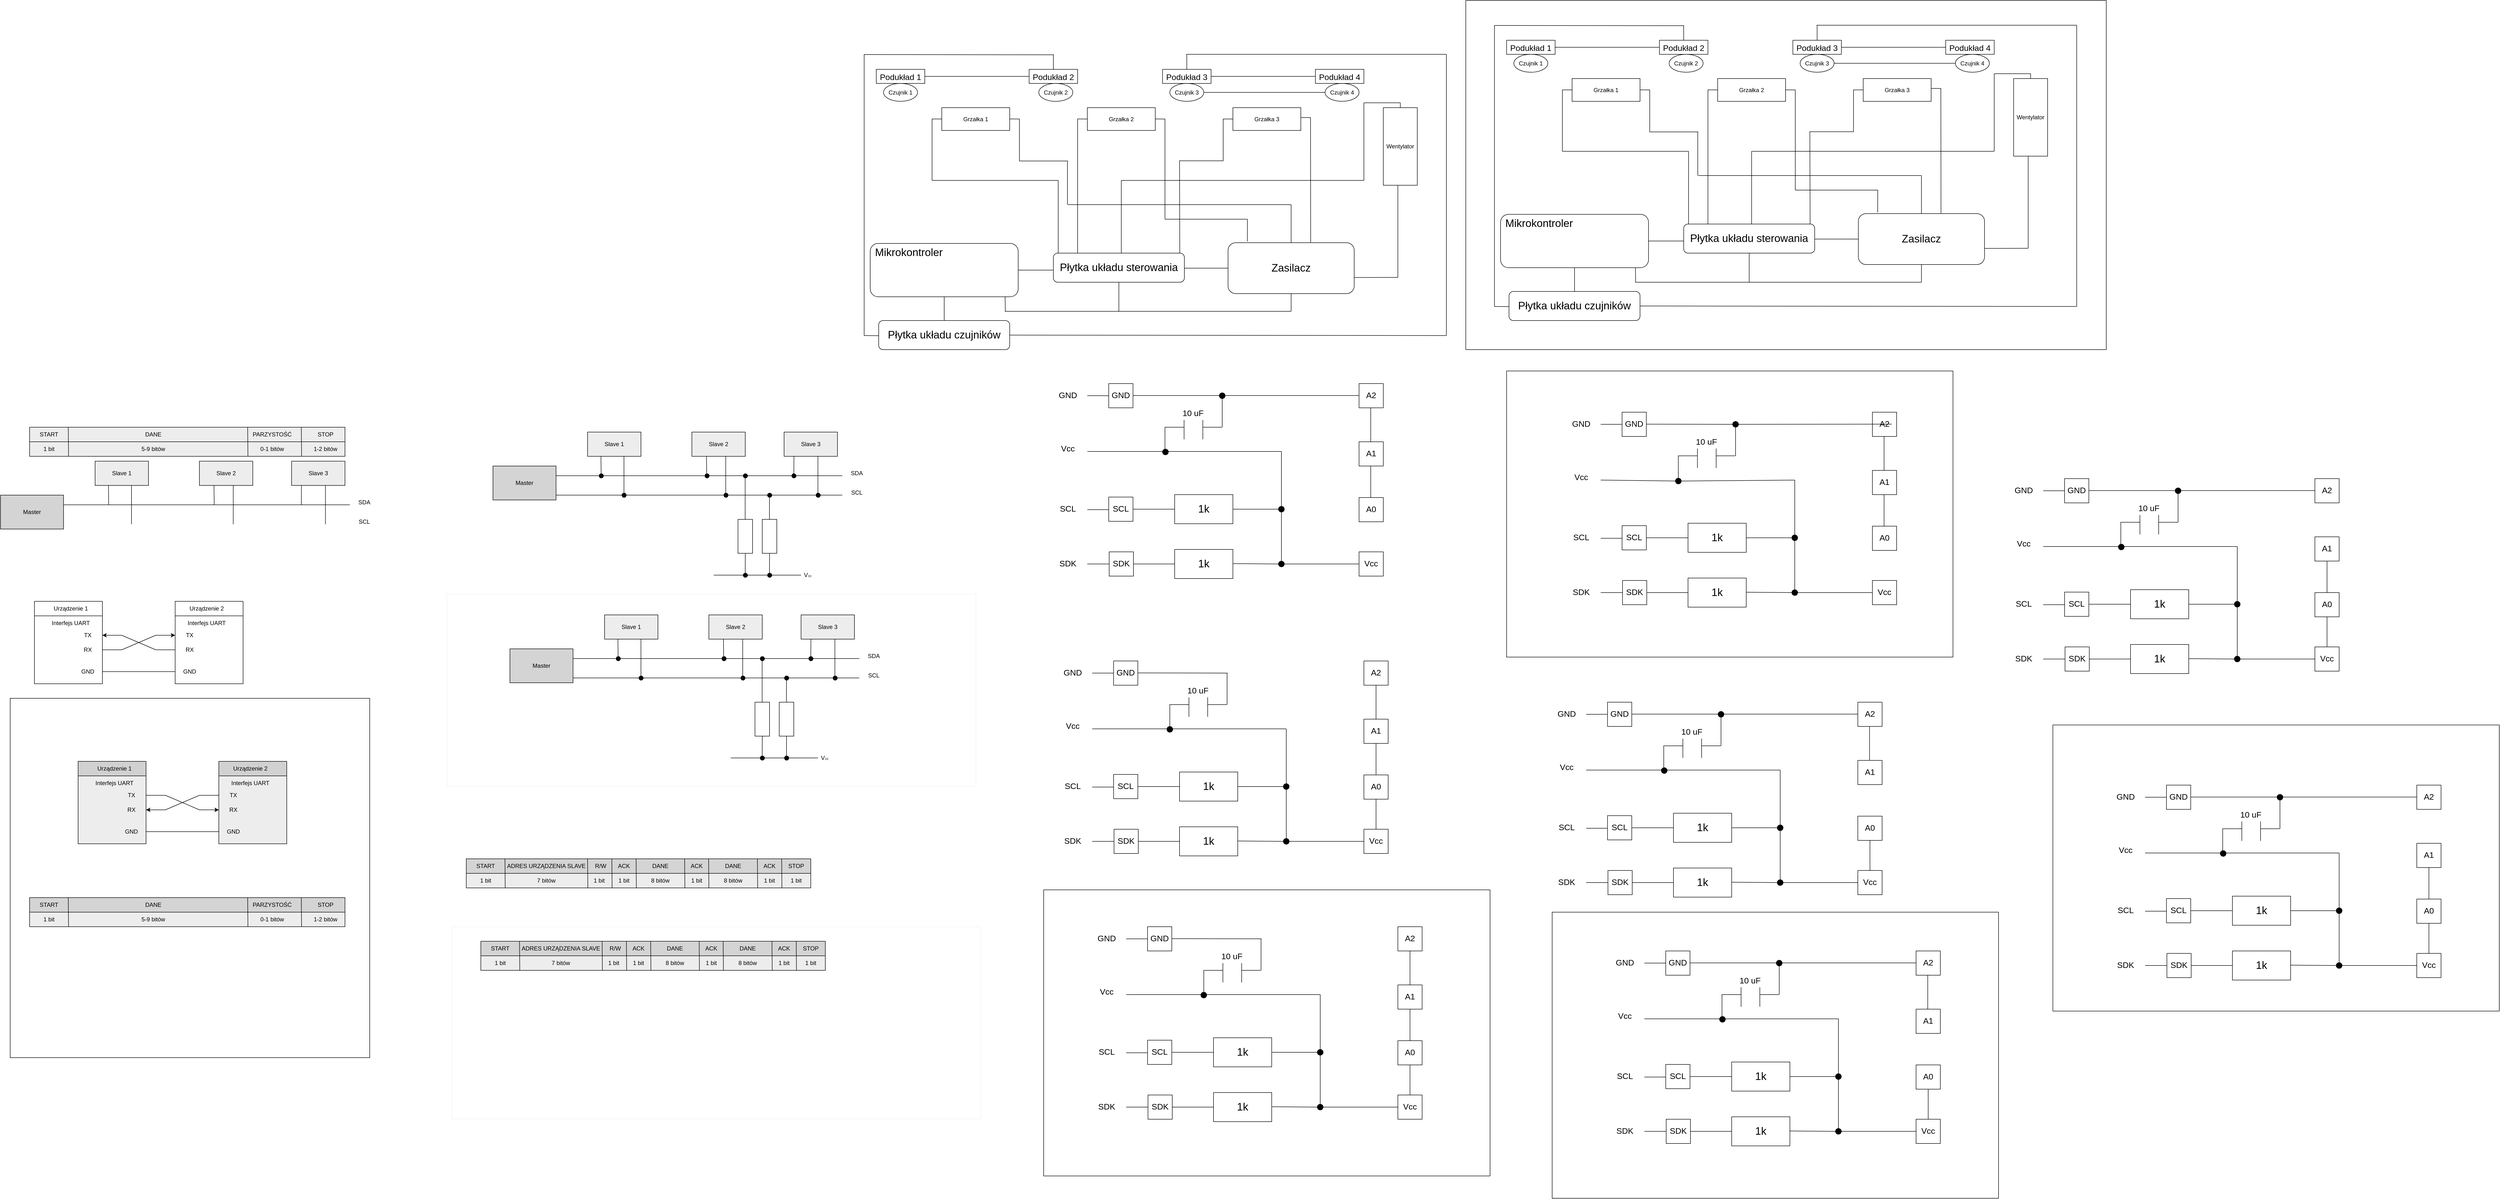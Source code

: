 <mxfile version="20.8.3" type="github">
  <diagram id="oU9HoBkiCSjBw6yVOJOH" name="Strona-1">
    <mxGraphModel dx="4097" dy="3352" grid="1" gridSize="10" guides="1" tooltips="1" connect="1" arrows="1" fold="1" page="1" pageScale="1" pageWidth="827" pageHeight="1169" math="0" shadow="0">
      <root>
        <mxCell id="0" />
        <mxCell id="1" parent="0" />
        <mxCell id="3BJSdoCZnyYaqOhCWQ2q-1" value="" style="whiteSpace=wrap;html=1;aspect=fixed;" parent="1" vertex="1">
          <mxGeometry x="150" y="439" width="140" height="140" as="geometry" />
        </mxCell>
        <mxCell id="3BJSdoCZnyYaqOhCWQ2q-3" value="" style="whiteSpace=wrap;html=1;aspect=fixed;" parent="1" vertex="1">
          <mxGeometry x="150" y="469" width="140" height="140" as="geometry" />
        </mxCell>
        <mxCell id="3BJSdoCZnyYaqOhCWQ2q-4" value="" style="whiteSpace=wrap;html=1;aspect=fixed;glass=0;flipH=1;flipV=1;" parent="1" vertex="1">
          <mxGeometry x="440" y="439" width="140" height="140" as="geometry" />
        </mxCell>
        <mxCell id="3BJSdoCZnyYaqOhCWQ2q-5" value="" style="whiteSpace=wrap;html=1;aspect=fixed;glass=0;flipH=1;flipV=1;fillColor=#FFFFFF;" parent="1" vertex="1">
          <mxGeometry x="440" y="469" width="140" height="140" as="geometry" />
        </mxCell>
        <mxCell id="3BJSdoCZnyYaqOhCWQ2q-6" value="Urządzenie 1" style="text;html=1;strokeColor=none;fillColor=none;align=center;verticalAlign=middle;whiteSpace=wrap;rounded=0;glass=0;" parent="1" vertex="1">
          <mxGeometry x="185" y="439" width="80" height="30" as="geometry" />
        </mxCell>
        <mxCell id="3BJSdoCZnyYaqOhCWQ2q-7" value="Urządzenie 2" style="text;html=1;strokeColor=none;fillColor=none;align=center;verticalAlign=middle;whiteSpace=wrap;rounded=0;glass=0;" parent="1" vertex="1">
          <mxGeometry x="465" y="439" width="80" height="30" as="geometry" />
        </mxCell>
        <mxCell id="3BJSdoCZnyYaqOhCWQ2q-8" value="TX" style="text;html=1;strokeColor=none;fillColor=none;align=center;verticalAlign=middle;whiteSpace=wrap;rounded=0;glass=0;" parent="1" vertex="1">
          <mxGeometry x="230" y="494" width="60" height="30" as="geometry" />
        </mxCell>
        <mxCell id="3BJSdoCZnyYaqOhCWQ2q-9" value="TX" style="text;html=1;strokeColor=none;fillColor=none;align=center;verticalAlign=middle;whiteSpace=wrap;rounded=0;glass=0;" parent="1" vertex="1">
          <mxGeometry x="440" y="494" width="60" height="30" as="geometry" />
        </mxCell>
        <mxCell id="3BJSdoCZnyYaqOhCWQ2q-10" value="&lt;div&gt;RX&lt;/div&gt;" style="text;html=1;strokeColor=none;fillColor=none;align=center;verticalAlign=middle;whiteSpace=wrap;rounded=0;glass=0;" parent="1" vertex="1">
          <mxGeometry x="230" y="524" width="60" height="30" as="geometry" />
        </mxCell>
        <mxCell id="3BJSdoCZnyYaqOhCWQ2q-11" value="&lt;div&gt;RX&lt;/div&gt;" style="text;html=1;strokeColor=none;fillColor=none;align=center;verticalAlign=middle;whiteSpace=wrap;rounded=0;glass=0;" parent="1" vertex="1">
          <mxGeometry x="440" y="524" width="60" height="30" as="geometry" />
        </mxCell>
        <mxCell id="3BJSdoCZnyYaqOhCWQ2q-12" value="GND" style="text;html=1;strokeColor=none;fillColor=none;align=center;verticalAlign=middle;whiteSpace=wrap;rounded=0;glass=0;" parent="1" vertex="1">
          <mxGeometry x="230" y="569" width="60" height="30" as="geometry" />
        </mxCell>
        <mxCell id="3BJSdoCZnyYaqOhCWQ2q-13" value="GND" style="text;html=1;strokeColor=none;fillColor=none;align=center;verticalAlign=middle;whiteSpace=wrap;rounded=0;glass=0;" parent="1" vertex="1">
          <mxGeometry x="440" y="569" width="60" height="30" as="geometry" />
        </mxCell>
        <mxCell id="3BJSdoCZnyYaqOhCWQ2q-14" value="" style="endArrow=none;html=1;rounded=0;exitX=1;exitY=0.5;exitDx=0;exitDy=0;entryX=0;entryY=0.5;entryDx=0;entryDy=0;" parent="1" source="3BJSdoCZnyYaqOhCWQ2q-12" target="3BJSdoCZnyYaqOhCWQ2q-13" edge="1">
          <mxGeometry width="50" height="50" relative="1" as="geometry">
            <mxPoint x="400" y="669" as="sourcePoint" />
            <mxPoint x="450" y="619" as="targetPoint" />
          </mxGeometry>
        </mxCell>
        <mxCell id="3BJSdoCZnyYaqOhCWQ2q-15" value="" style="endArrow=classic;html=1;rounded=0;entryX=1;entryY=0.5;entryDx=0;entryDy=0;exitX=0;exitY=0.5;exitDx=0;exitDy=0;" parent="1" source="3BJSdoCZnyYaqOhCWQ2q-11" target="3BJSdoCZnyYaqOhCWQ2q-8" edge="1">
          <mxGeometry width="50" height="50" relative="1" as="geometry">
            <mxPoint x="400" y="669" as="sourcePoint" />
            <mxPoint x="450" y="619" as="targetPoint" />
            <Array as="points">
              <mxPoint x="400" y="539" />
              <mxPoint x="330" y="509" />
            </Array>
          </mxGeometry>
        </mxCell>
        <mxCell id="3BJSdoCZnyYaqOhCWQ2q-16" value="" style="endArrow=classic;html=1;rounded=0;exitX=1;exitY=0.5;exitDx=0;exitDy=0;entryX=0;entryY=0.5;entryDx=0;entryDy=0;" parent="1" source="3BJSdoCZnyYaqOhCWQ2q-10" target="3BJSdoCZnyYaqOhCWQ2q-9" edge="1">
          <mxGeometry width="50" height="50" relative="1" as="geometry">
            <mxPoint x="400" y="669" as="sourcePoint" />
            <mxPoint x="450" y="619" as="targetPoint" />
            <Array as="points">
              <mxPoint x="330" y="539" />
              <mxPoint x="400" y="509" />
            </Array>
          </mxGeometry>
        </mxCell>
        <mxCell id="3BJSdoCZnyYaqOhCWQ2q-17" value="Interfejs UART" style="text;html=1;strokeColor=none;fillColor=none;align=center;verticalAlign=middle;whiteSpace=wrap;rounded=0;glass=0;" parent="1" vertex="1">
          <mxGeometry x="175" y="469" width="100" height="30" as="geometry" />
        </mxCell>
        <mxCell id="3BJSdoCZnyYaqOhCWQ2q-20" value="Interfejs UART" style="text;html=1;strokeColor=none;fillColor=none;align=center;verticalAlign=middle;whiteSpace=wrap;rounded=0;glass=0;" parent="1" vertex="1">
          <mxGeometry x="455" y="469" width="100" height="30" as="geometry" />
        </mxCell>
        <mxCell id="3BJSdoCZnyYaqOhCWQ2q-22" value="" style="whiteSpace=wrap;html=1;aspect=fixed;glass=0;" parent="1" vertex="1">
          <mxGeometry x="100" y="639" width="741" height="741" as="geometry" />
        </mxCell>
        <mxCell id="3BJSdoCZnyYaqOhCWQ2q-23" value="" style="whiteSpace=wrap;html=1;aspect=fixed;fillColor=#D1D1D1;" parent="1" vertex="1">
          <mxGeometry x="240" y="769" width="140" height="140" as="geometry" />
        </mxCell>
        <mxCell id="3BJSdoCZnyYaqOhCWQ2q-24" value="" style="whiteSpace=wrap;html=1;aspect=fixed;fillColor=#EDEDED;" parent="1" vertex="1">
          <mxGeometry x="240" y="799" width="140" height="140" as="geometry" />
        </mxCell>
        <mxCell id="3BJSdoCZnyYaqOhCWQ2q-25" value="" style="whiteSpace=wrap;html=1;aspect=fixed;glass=0;flipH=1;flipV=1;fillColor=#D1D1D1;" parent="1" vertex="1">
          <mxGeometry x="530" y="769" width="140" height="140" as="geometry" />
        </mxCell>
        <mxCell id="3BJSdoCZnyYaqOhCWQ2q-26" value="" style="whiteSpace=wrap;html=1;aspect=fixed;glass=0;flipH=1;flipV=1;fillColor=#EDEDED;" parent="1" vertex="1">
          <mxGeometry x="530" y="799" width="140" height="140" as="geometry" />
        </mxCell>
        <mxCell id="3BJSdoCZnyYaqOhCWQ2q-27" value="Urządzenie 1" style="text;html=1;strokeColor=none;fillColor=none;align=center;verticalAlign=middle;whiteSpace=wrap;rounded=0;glass=0;" parent="1" vertex="1">
          <mxGeometry x="275" y="769" width="80" height="30" as="geometry" />
        </mxCell>
        <mxCell id="3BJSdoCZnyYaqOhCWQ2q-28" value="Urządzenie 2" style="text;html=1;strokeColor=none;fillColor=none;align=center;verticalAlign=middle;whiteSpace=wrap;rounded=0;glass=0;" parent="1" vertex="1">
          <mxGeometry x="555" y="769" width="80" height="30" as="geometry" />
        </mxCell>
        <mxCell id="3BJSdoCZnyYaqOhCWQ2q-29" value="TX" style="text;html=1;strokeColor=none;fillColor=none;align=center;verticalAlign=middle;whiteSpace=wrap;rounded=0;glass=0;" parent="1" vertex="1">
          <mxGeometry x="320" y="824" width="60" height="30" as="geometry" />
        </mxCell>
        <mxCell id="3BJSdoCZnyYaqOhCWQ2q-30" value="TX" style="text;html=1;strokeColor=none;fillColor=none;align=center;verticalAlign=middle;whiteSpace=wrap;rounded=0;glass=0;" parent="1" vertex="1">
          <mxGeometry x="530" y="824" width="60" height="30" as="geometry" />
        </mxCell>
        <mxCell id="3BJSdoCZnyYaqOhCWQ2q-31" value="&lt;div&gt;RX&lt;/div&gt;" style="text;html=1;strokeColor=none;fillColor=none;align=center;verticalAlign=middle;whiteSpace=wrap;rounded=0;glass=0;" parent="1" vertex="1">
          <mxGeometry x="320" y="854" width="60" height="30" as="geometry" />
        </mxCell>
        <mxCell id="3BJSdoCZnyYaqOhCWQ2q-32" value="&lt;div&gt;RX&lt;/div&gt;" style="text;html=1;strokeColor=none;fillColor=none;align=center;verticalAlign=middle;whiteSpace=wrap;rounded=0;glass=0;" parent="1" vertex="1">
          <mxGeometry x="530" y="854" width="60" height="30" as="geometry" />
        </mxCell>
        <mxCell id="3BJSdoCZnyYaqOhCWQ2q-33" value="GND" style="text;html=1;strokeColor=none;fillColor=none;align=center;verticalAlign=middle;whiteSpace=wrap;rounded=0;glass=0;" parent="1" vertex="1">
          <mxGeometry x="320" y="899" width="60" height="30" as="geometry" />
        </mxCell>
        <mxCell id="3BJSdoCZnyYaqOhCWQ2q-34" value="GND" style="text;html=1;strokeColor=none;fillColor=none;align=center;verticalAlign=middle;whiteSpace=wrap;rounded=0;glass=0;" parent="1" vertex="1">
          <mxGeometry x="530" y="899" width="60" height="30" as="geometry" />
        </mxCell>
        <mxCell id="3BJSdoCZnyYaqOhCWQ2q-35" value="" style="endArrow=none;html=1;rounded=0;exitX=1;exitY=0.5;exitDx=0;exitDy=0;entryX=0;entryY=0.5;entryDx=0;entryDy=0;" parent="1" source="3BJSdoCZnyYaqOhCWQ2q-33" target="3BJSdoCZnyYaqOhCWQ2q-34" edge="1">
          <mxGeometry width="50" height="50" relative="1" as="geometry">
            <mxPoint x="490" y="999" as="sourcePoint" />
            <mxPoint x="540" y="949" as="targetPoint" />
          </mxGeometry>
        </mxCell>
        <mxCell id="3BJSdoCZnyYaqOhCWQ2q-36" value="" style="endArrow=classic;html=1;rounded=0;entryX=0;entryY=0.5;entryDx=0;entryDy=0;exitX=1;exitY=0.5;exitDx=0;exitDy=0;" parent="1" source="3BJSdoCZnyYaqOhCWQ2q-29" target="3BJSdoCZnyYaqOhCWQ2q-32" edge="1">
          <mxGeometry width="50" height="50" relative="1" as="geometry">
            <mxPoint x="540" y="949" as="sourcePoint" />
            <mxPoint x="490" y="999" as="targetPoint" />
            <Array as="points">
              <mxPoint x="420" y="839" />
              <mxPoint x="490" y="869" />
            </Array>
          </mxGeometry>
        </mxCell>
        <mxCell id="3BJSdoCZnyYaqOhCWQ2q-37" value="" style="endArrow=classic;html=1;rounded=0;exitX=1;exitY=0.5;exitDx=0;exitDy=0;entryX=1;entryY=0.5;entryDx=0;entryDy=0;" parent="1" target="3BJSdoCZnyYaqOhCWQ2q-31" edge="1">
          <mxGeometry width="50" height="50" relative="1" as="geometry">
            <mxPoint x="530" y="839" as="sourcePoint" />
            <mxPoint x="490" y="999" as="targetPoint" />
            <Array as="points">
              <mxPoint x="490" y="839" />
              <mxPoint x="420" y="869" />
            </Array>
          </mxGeometry>
        </mxCell>
        <mxCell id="3BJSdoCZnyYaqOhCWQ2q-38" value="Interfejs UART" style="text;html=1;strokeColor=none;fillColor=none;align=center;verticalAlign=middle;whiteSpace=wrap;rounded=0;glass=0;" parent="1" vertex="1">
          <mxGeometry x="265" y="799" width="100" height="30" as="geometry" />
        </mxCell>
        <mxCell id="3BJSdoCZnyYaqOhCWQ2q-39" value="Interfejs UART" style="text;html=1;strokeColor=none;fillColor=none;align=center;verticalAlign=middle;whiteSpace=wrap;rounded=0;glass=0;" parent="1" vertex="1">
          <mxGeometry x="545" y="799" width="100" height="30" as="geometry" />
        </mxCell>
        <mxCell id="HqVGEv1PsbBmL7QC89TK-1" value="" style="rounded=0;whiteSpace=wrap;html=1;glass=0;fillColor=#EDEDED;" parent="1" vertex="1">
          <mxGeometry x="140" y="80" width="650" height="30" as="geometry" />
        </mxCell>
        <mxCell id="HqVGEv1PsbBmL7QC89TK-5" value="" style="rounded=0;whiteSpace=wrap;html=1;glass=0;fillColor=#EDEDED;" parent="1" vertex="1">
          <mxGeometry x="140" y="110" width="650" height="30" as="geometry" />
        </mxCell>
        <mxCell id="HqVGEv1PsbBmL7QC89TK-6" value="" style="endArrow=none;html=1;rounded=0;" parent="1" edge="1">
          <mxGeometry width="50" height="50" relative="1" as="geometry">
            <mxPoint x="219.71" y="80" as="sourcePoint" />
            <mxPoint x="220.28" y="140" as="targetPoint" />
          </mxGeometry>
        </mxCell>
        <mxCell id="HqVGEv1PsbBmL7QC89TK-7" value="START" style="text;html=1;strokeColor=none;fillColor=none;align=center;verticalAlign=middle;whiteSpace=wrap;rounded=0;glass=0;" parent="1" vertex="1">
          <mxGeometry x="150" y="80" width="60" height="30" as="geometry" />
        </mxCell>
        <mxCell id="HqVGEv1PsbBmL7QC89TK-8" value="1 bit" style="text;html=1;strokeColor=none;fillColor=none;align=center;verticalAlign=middle;whiteSpace=wrap;rounded=0;glass=0;" parent="1" vertex="1">
          <mxGeometry x="150" y="110" width="60" height="30" as="geometry" />
        </mxCell>
        <mxCell id="HqVGEv1PsbBmL7QC89TK-9" value="DANE" style="text;html=1;strokeColor=none;fillColor=none;align=center;verticalAlign=middle;whiteSpace=wrap;rounded=0;glass=0;" parent="1" vertex="1">
          <mxGeometry x="365" y="80" width="60" height="30" as="geometry" />
        </mxCell>
        <mxCell id="HqVGEv1PsbBmL7QC89TK-10" value="" style="endArrow=none;html=1;rounded=0;" parent="1" edge="1">
          <mxGeometry width="50" height="50" relative="1" as="geometry">
            <mxPoint x="589.43" y="80" as="sourcePoint" />
            <mxPoint x="590" y="140" as="targetPoint" />
          </mxGeometry>
        </mxCell>
        <mxCell id="HqVGEv1PsbBmL7QC89TK-11" value="5-9 bitów" style="text;html=1;strokeColor=none;fillColor=none;align=center;verticalAlign=middle;whiteSpace=wrap;rounded=0;glass=0;" parent="1" vertex="1">
          <mxGeometry x="365" y="110" width="60" height="30" as="geometry" />
        </mxCell>
        <mxCell id="HqVGEv1PsbBmL7QC89TK-12" value="PARZYSTOŚĆ" style="text;html=1;strokeColor=none;fillColor=none;align=center;verticalAlign=middle;whiteSpace=wrap;rounded=0;glass=0;" parent="1" vertex="1">
          <mxGeometry x="610" y="80" width="60" height="30" as="geometry" />
        </mxCell>
        <mxCell id="HqVGEv1PsbBmL7QC89TK-13" value="STOP" style="text;html=1;strokeColor=none;fillColor=none;align=center;verticalAlign=middle;whiteSpace=wrap;rounded=0;glass=0;" parent="1" vertex="1">
          <mxGeometry x="720" y="80" width="60" height="30" as="geometry" />
        </mxCell>
        <mxCell id="HqVGEv1PsbBmL7QC89TK-14" value="" style="endArrow=none;html=1;rounded=0;" parent="1" edge="1">
          <mxGeometry width="50" height="50" relative="1" as="geometry">
            <mxPoint x="700" y="80" as="sourcePoint" />
            <mxPoint x="700.57" y="140" as="targetPoint" />
          </mxGeometry>
        </mxCell>
        <mxCell id="HqVGEv1PsbBmL7QC89TK-15" value="0-1 bitów" style="text;html=1;strokeColor=none;fillColor=none;align=center;verticalAlign=middle;whiteSpace=wrap;rounded=0;glass=0;" parent="1" vertex="1">
          <mxGeometry x="610" y="110" width="60" height="30" as="geometry" />
        </mxCell>
        <mxCell id="HqVGEv1PsbBmL7QC89TK-16" value="1-2 bitów" style="text;html=1;strokeColor=none;fillColor=none;align=center;verticalAlign=middle;whiteSpace=wrap;rounded=0;glass=0;" parent="1" vertex="1">
          <mxGeometry x="720" y="110" width="60" height="30" as="geometry" />
        </mxCell>
        <mxCell id="HqVGEv1PsbBmL7QC89TK-18" value="" style="rounded=0;whiteSpace=wrap;html=1;glass=0;fillColor=#D4D4D4;" parent="1" vertex="1">
          <mxGeometry x="140" y="1050" width="650" height="30" as="geometry" />
        </mxCell>
        <mxCell id="HqVGEv1PsbBmL7QC89TK-19" value="" style="rounded=0;whiteSpace=wrap;html=1;glass=0;fillColor=#EDEDED;" parent="1" vertex="1">
          <mxGeometry x="140" y="1080" width="650" height="30" as="geometry" />
        </mxCell>
        <mxCell id="HqVGEv1PsbBmL7QC89TK-20" value="" style="endArrow=none;html=1;rounded=0;" parent="1" edge="1">
          <mxGeometry width="50" height="50" relative="1" as="geometry">
            <mxPoint x="219.71" y="1050" as="sourcePoint" />
            <mxPoint x="220.28" y="1110" as="targetPoint" />
          </mxGeometry>
        </mxCell>
        <mxCell id="HqVGEv1PsbBmL7QC89TK-21" value="START" style="text;html=1;strokeColor=none;fillColor=none;align=center;verticalAlign=middle;whiteSpace=wrap;rounded=0;glass=0;" parent="1" vertex="1">
          <mxGeometry x="150" y="1050" width="60" height="30" as="geometry" />
        </mxCell>
        <mxCell id="HqVGEv1PsbBmL7QC89TK-22" value="1 bit" style="text;html=1;strokeColor=none;fillColor=none;align=center;verticalAlign=middle;whiteSpace=wrap;rounded=0;glass=0;" parent="1" vertex="1">
          <mxGeometry x="150" y="1080" width="60" height="30" as="geometry" />
        </mxCell>
        <mxCell id="HqVGEv1PsbBmL7QC89TK-23" value="DANE" style="text;html=1;strokeColor=none;fillColor=none;align=center;verticalAlign=middle;whiteSpace=wrap;rounded=0;glass=0;" parent="1" vertex="1">
          <mxGeometry x="365" y="1050" width="60" height="30" as="geometry" />
        </mxCell>
        <mxCell id="HqVGEv1PsbBmL7QC89TK-24" value="" style="endArrow=none;html=1;rounded=0;" parent="1" edge="1">
          <mxGeometry width="50" height="50" relative="1" as="geometry">
            <mxPoint x="589.43" y="1050" as="sourcePoint" />
            <mxPoint x="590" y="1110" as="targetPoint" />
          </mxGeometry>
        </mxCell>
        <mxCell id="HqVGEv1PsbBmL7QC89TK-25" value="5-9 bitów" style="text;html=1;strokeColor=none;fillColor=none;align=center;verticalAlign=middle;whiteSpace=wrap;rounded=0;glass=0;" parent="1" vertex="1">
          <mxGeometry x="365" y="1080" width="60" height="30" as="geometry" />
        </mxCell>
        <mxCell id="HqVGEv1PsbBmL7QC89TK-26" value="PARZYSTOŚĆ" style="text;html=1;strokeColor=none;fillColor=none;align=center;verticalAlign=middle;whiteSpace=wrap;rounded=0;glass=0;" parent="1" vertex="1">
          <mxGeometry x="610" y="1050" width="60" height="30" as="geometry" />
        </mxCell>
        <mxCell id="HqVGEv1PsbBmL7QC89TK-27" value="STOP" style="text;html=1;strokeColor=none;fillColor=none;align=center;verticalAlign=middle;whiteSpace=wrap;rounded=0;glass=0;" parent="1" vertex="1">
          <mxGeometry x="720" y="1050" width="60" height="30" as="geometry" />
        </mxCell>
        <mxCell id="HqVGEv1PsbBmL7QC89TK-28" value="" style="endArrow=none;html=1;rounded=0;" parent="1" edge="1">
          <mxGeometry width="50" height="50" relative="1" as="geometry">
            <mxPoint x="700" y="1050" as="sourcePoint" />
            <mxPoint x="700.57" y="1110" as="targetPoint" />
          </mxGeometry>
        </mxCell>
        <mxCell id="HqVGEv1PsbBmL7QC89TK-29" value="0-1 bitów" style="text;html=1;strokeColor=none;fillColor=none;align=center;verticalAlign=middle;whiteSpace=wrap;rounded=0;glass=0;" parent="1" vertex="1">
          <mxGeometry x="610" y="1080" width="60" height="30" as="geometry" />
        </mxCell>
        <mxCell id="HqVGEv1PsbBmL7QC89TK-30" value="1-2 bitów" style="text;html=1;strokeColor=none;fillColor=none;align=center;verticalAlign=middle;whiteSpace=wrap;rounded=0;glass=0;" parent="1" vertex="1">
          <mxGeometry x="720" y="1080" width="60" height="30" as="geometry" />
        </mxCell>
        <mxCell id="HqVGEv1PsbBmL7QC89TK-33" value="" style="rounded=0;whiteSpace=wrap;html=1;glass=0;fillColor=#D4D4D4;" parent="1" vertex="1">
          <mxGeometry x="80" y="220" width="130" height="70" as="geometry" />
        </mxCell>
        <mxCell id="HqVGEv1PsbBmL7QC89TK-34" value="" style="rounded=0;whiteSpace=wrap;html=1;glass=0;fillColor=#EDEDED;" parent="1" vertex="1">
          <mxGeometry x="275" y="150" width="110" height="50" as="geometry" />
        </mxCell>
        <mxCell id="HqVGEv1PsbBmL7QC89TK-35" value="" style="rounded=0;whiteSpace=wrap;html=1;glass=0;fillColor=#EDEDED;" parent="1" vertex="1">
          <mxGeometry x="490" y="150" width="110" height="50" as="geometry" />
        </mxCell>
        <mxCell id="HqVGEv1PsbBmL7QC89TK-36" value="" style="rounded=0;whiteSpace=wrap;html=1;glass=0;fillColor=#EDEDED;" parent="1" vertex="1">
          <mxGeometry x="680" y="150" width="110" height="50" as="geometry" />
        </mxCell>
        <mxCell id="HqVGEv1PsbBmL7QC89TK-38" value="Master" style="text;html=1;strokeColor=none;fillColor=none;align=center;verticalAlign=middle;whiteSpace=wrap;rounded=0;shadow=1;glass=0;" parent="1" vertex="1">
          <mxGeometry x="115" y="240" width="60" height="30" as="geometry" />
        </mxCell>
        <mxCell id="HqVGEv1PsbBmL7QC89TK-39" value="Slave 2" style="text;html=1;strokeColor=none;fillColor=none;align=center;verticalAlign=middle;whiteSpace=wrap;rounded=0;shadow=1;glass=0;" parent="1" vertex="1">
          <mxGeometry x="515" y="160" width="60" height="30" as="geometry" />
        </mxCell>
        <mxCell id="HqVGEv1PsbBmL7QC89TK-40" value="Slave 1" style="text;html=1;strokeColor=none;fillColor=none;align=center;verticalAlign=middle;whiteSpace=wrap;rounded=0;shadow=1;glass=0;" parent="1" vertex="1">
          <mxGeometry x="300" y="160" width="60" height="30" as="geometry" />
        </mxCell>
        <mxCell id="HqVGEv1PsbBmL7QC89TK-41" value="Slave 3" style="text;html=1;strokeColor=none;fillColor=none;align=center;verticalAlign=middle;whiteSpace=wrap;rounded=0;shadow=1;glass=0;" parent="1" vertex="1">
          <mxGeometry x="705" y="160" width="60" height="30" as="geometry" />
        </mxCell>
        <mxCell id="HqVGEv1PsbBmL7QC89TK-51" value="" style="endArrow=none;html=1;rounded=0;" parent="1" edge="1">
          <mxGeometry width="50" height="50" relative="1" as="geometry">
            <mxPoint x="210" y="240" as="sourcePoint" />
            <mxPoint x="800" y="240" as="targetPoint" />
          </mxGeometry>
        </mxCell>
        <mxCell id="HqVGEv1PsbBmL7QC89TK-53" value="" style="endArrow=none;html=1;rounded=0;exitX=0.25;exitY=1;exitDx=0;exitDy=0;" parent="1" source="HqVGEv1PsbBmL7QC89TK-34" edge="1">
          <mxGeometry width="50" height="50" relative="1" as="geometry">
            <mxPoint x="470" y="260" as="sourcePoint" />
            <mxPoint x="303" y="240" as="targetPoint" />
          </mxGeometry>
        </mxCell>
        <mxCell id="HqVGEv1PsbBmL7QC89TK-54" value="" style="endArrow=none;html=1;rounded=0;exitX=0.25;exitY=1;exitDx=0;exitDy=0;" parent="1" edge="1">
          <mxGeometry width="50" height="50" relative="1" as="geometry">
            <mxPoint x="520" y="200" as="sourcePoint" />
            <mxPoint x="520.5" y="240" as="targetPoint" />
          </mxGeometry>
        </mxCell>
        <mxCell id="HqVGEv1PsbBmL7QC89TK-55" value="" style="endArrow=none;html=1;rounded=0;exitX=0.185;exitY=1.005;exitDx=0;exitDy=0;exitPerimeter=0;" parent="1" source="HqVGEv1PsbBmL7QC89TK-36" edge="1">
          <mxGeometry width="50" height="50" relative="1" as="geometry">
            <mxPoint x="705" y="200" as="sourcePoint" />
            <mxPoint x="700" y="240" as="targetPoint" />
          </mxGeometry>
        </mxCell>
        <mxCell id="HqVGEv1PsbBmL7QC89TK-56" value="" style="endArrow=none;html=1;rounded=0;" parent="1" edge="1">
          <mxGeometry width="50" height="50" relative="1" as="geometry">
            <mxPoint x="350" y="200" as="sourcePoint" />
            <mxPoint x="350" y="280" as="targetPoint" />
          </mxGeometry>
        </mxCell>
        <mxCell id="HqVGEv1PsbBmL7QC89TK-57" value="" style="endArrow=none;html=1;rounded=0;" parent="1" edge="1">
          <mxGeometry width="50" height="50" relative="1" as="geometry">
            <mxPoint x="559.73" y="200" as="sourcePoint" />
            <mxPoint x="559.73" y="280" as="targetPoint" />
          </mxGeometry>
        </mxCell>
        <mxCell id="HqVGEv1PsbBmL7QC89TK-58" value="" style="endArrow=none;html=1;rounded=0;" parent="1" edge="1">
          <mxGeometry width="50" height="50" relative="1" as="geometry">
            <mxPoint x="749.73" y="200" as="sourcePoint" />
            <mxPoint x="749.73" y="280" as="targetPoint" />
          </mxGeometry>
        </mxCell>
        <mxCell id="HqVGEv1PsbBmL7QC89TK-59" value="SDA" style="text;html=1;strokeColor=none;fillColor=none;align=center;verticalAlign=middle;whiteSpace=wrap;rounded=0;shadow=1;glass=0;" parent="1" vertex="1">
          <mxGeometry x="800" y="220" width="60" height="30" as="geometry" />
        </mxCell>
        <mxCell id="HqVGEv1PsbBmL7QC89TK-60" value="SCL" style="text;html=1;strokeColor=none;fillColor=none;align=center;verticalAlign=middle;whiteSpace=wrap;rounded=0;shadow=1;glass=0;" parent="1" vertex="1">
          <mxGeometry x="800" y="260" width="60" height="30" as="geometry" />
        </mxCell>
        <mxCell id="HqVGEv1PsbBmL7QC89TK-62" value="" style="rounded=0;whiteSpace=wrap;html=1;glass=0;fillColor=#D4D4D4;" parent="1" vertex="1">
          <mxGeometry x="1095" y="160" width="130" height="70" as="geometry" />
        </mxCell>
        <mxCell id="HqVGEv1PsbBmL7QC89TK-63" value="" style="rounded=0;whiteSpace=wrap;html=1;glass=0;fillColor=#EDEDED;" parent="1" vertex="1">
          <mxGeometry x="1290" y="90" width="110" height="50" as="geometry" />
        </mxCell>
        <mxCell id="HqVGEv1PsbBmL7QC89TK-64" value="" style="rounded=0;whiteSpace=wrap;html=1;glass=0;fillColor=#EDEDED;" parent="1" vertex="1">
          <mxGeometry x="1505" y="90" width="110" height="50" as="geometry" />
        </mxCell>
        <mxCell id="HqVGEv1PsbBmL7QC89TK-65" value="" style="rounded=0;whiteSpace=wrap;html=1;glass=0;fillColor=#EDEDED;" parent="1" vertex="1">
          <mxGeometry x="1695" y="90" width="110" height="50" as="geometry" />
        </mxCell>
        <mxCell id="HqVGEv1PsbBmL7QC89TK-66" value="Master" style="text;html=1;strokeColor=none;fillColor=none;align=center;verticalAlign=middle;whiteSpace=wrap;rounded=0;shadow=1;glass=0;" parent="1" vertex="1">
          <mxGeometry x="1130" y="180" width="60" height="30" as="geometry" />
        </mxCell>
        <mxCell id="HqVGEv1PsbBmL7QC89TK-67" value="Slave 2" style="text;html=1;strokeColor=none;fillColor=none;align=center;verticalAlign=middle;whiteSpace=wrap;rounded=0;shadow=1;glass=0;" parent="1" vertex="1">
          <mxGeometry x="1530" y="100" width="60" height="30" as="geometry" />
        </mxCell>
        <mxCell id="HqVGEv1PsbBmL7QC89TK-68" value="Slave 1" style="text;html=1;strokeColor=none;fillColor=none;align=center;verticalAlign=middle;whiteSpace=wrap;rounded=0;shadow=1;glass=0;" parent="1" vertex="1">
          <mxGeometry x="1315" y="100" width="60" height="30" as="geometry" />
        </mxCell>
        <mxCell id="HqVGEv1PsbBmL7QC89TK-69" value="Slave 3" style="text;html=1;strokeColor=none;fillColor=none;align=center;verticalAlign=middle;whiteSpace=wrap;rounded=0;shadow=1;glass=0;" parent="1" vertex="1">
          <mxGeometry x="1720" y="100" width="60" height="30" as="geometry" />
        </mxCell>
        <mxCell id="HqVGEv1PsbBmL7QC89TK-70" value="" style="endArrow=none;html=1;rounded=0;startArrow=none;" parent="1" source="HqVGEv1PsbBmL7QC89TK-99" edge="1">
          <mxGeometry width="50" height="50" relative="1" as="geometry">
            <mxPoint x="1225" y="180" as="sourcePoint" />
            <mxPoint x="1815.0" y="180" as="targetPoint" />
          </mxGeometry>
        </mxCell>
        <mxCell id="HqVGEv1PsbBmL7QC89TK-71" value="" style="endArrow=none;html=1;rounded=0;startArrow=none;" parent="1" source="HqVGEv1PsbBmL7QC89TK-92" edge="1">
          <mxGeometry width="50" height="50" relative="1" as="geometry">
            <mxPoint x="1225" y="220" as="sourcePoint" />
            <mxPoint x="1815.0" y="220" as="targetPoint" />
          </mxGeometry>
        </mxCell>
        <mxCell id="HqVGEv1PsbBmL7QC89TK-72" value="" style="endArrow=none;html=1;rounded=0;exitX=0.25;exitY=1;exitDx=0;exitDy=0;" parent="1" source="HqVGEv1PsbBmL7QC89TK-63" edge="1">
          <mxGeometry width="50" height="50" relative="1" as="geometry">
            <mxPoint x="1485" y="200" as="sourcePoint" />
            <mxPoint x="1318" y="180" as="targetPoint" />
          </mxGeometry>
        </mxCell>
        <mxCell id="HqVGEv1PsbBmL7QC89TK-73" value="" style="endArrow=none;html=1;rounded=0;exitX=0.25;exitY=1;exitDx=0;exitDy=0;" parent="1" edge="1">
          <mxGeometry width="50" height="50" relative="1" as="geometry">
            <mxPoint x="1535.0" y="140" as="sourcePoint" />
            <mxPoint x="1535.5" y="180" as="targetPoint" />
          </mxGeometry>
        </mxCell>
        <mxCell id="HqVGEv1PsbBmL7QC89TK-74" value="" style="endArrow=none;html=1;rounded=0;exitX=0.185;exitY=1.005;exitDx=0;exitDy=0;exitPerimeter=0;" parent="1" source="HqVGEv1PsbBmL7QC89TK-65" edge="1">
          <mxGeometry width="50" height="50" relative="1" as="geometry">
            <mxPoint x="1720" y="140" as="sourcePoint" />
            <mxPoint x="1715.0" y="180" as="targetPoint" />
          </mxGeometry>
        </mxCell>
        <mxCell id="HqVGEv1PsbBmL7QC89TK-75" value="" style="endArrow=none;html=1;rounded=0;" parent="1" edge="1">
          <mxGeometry width="50" height="50" relative="1" as="geometry">
            <mxPoint x="1365" y="140" as="sourcePoint" />
            <mxPoint x="1365" y="220" as="targetPoint" />
          </mxGeometry>
        </mxCell>
        <mxCell id="HqVGEv1PsbBmL7QC89TK-76" value="" style="endArrow=none;html=1;rounded=0;" parent="1" edge="1">
          <mxGeometry width="50" height="50" relative="1" as="geometry">
            <mxPoint x="1574.73" y="140" as="sourcePoint" />
            <mxPoint x="1574.73" y="220" as="targetPoint" />
          </mxGeometry>
        </mxCell>
        <mxCell id="HqVGEv1PsbBmL7QC89TK-77" value="" style="endArrow=none;html=1;rounded=0;" parent="1" edge="1">
          <mxGeometry width="50" height="50" relative="1" as="geometry">
            <mxPoint x="1764.73" y="140" as="sourcePoint" />
            <mxPoint x="1764.73" y="220" as="targetPoint" />
          </mxGeometry>
        </mxCell>
        <mxCell id="HqVGEv1PsbBmL7QC89TK-78" value="SDA" style="text;html=1;strokeColor=none;fillColor=none;align=center;verticalAlign=middle;whiteSpace=wrap;rounded=0;shadow=1;glass=0;" parent="1" vertex="1">
          <mxGeometry x="1815" y="160" width="60" height="30" as="geometry" />
        </mxCell>
        <mxCell id="HqVGEv1PsbBmL7QC89TK-79" value="SCL" style="text;html=1;strokeColor=none;fillColor=none;align=center;verticalAlign=middle;whiteSpace=wrap;rounded=0;shadow=1;glass=0;" parent="1" vertex="1">
          <mxGeometry x="1815" y="200" width="60" height="30" as="geometry" />
        </mxCell>
        <mxCell id="HqVGEv1PsbBmL7QC89TK-80" value="" style="endArrow=none;html=1;rounded=0;startArrow=none;" parent="1" source="HqVGEv1PsbBmL7QC89TK-88" edge="1">
          <mxGeometry width="50" height="50" relative="1" as="geometry">
            <mxPoint x="1664.78" y="220" as="sourcePoint" />
            <mxPoint x="1664.78" y="270" as="targetPoint" />
          </mxGeometry>
        </mxCell>
        <mxCell id="HqVGEv1PsbBmL7QC89TK-81" value="" style="endArrow=none;html=1;rounded=0;" parent="1" edge="1">
          <mxGeometry width="50" height="50" relative="1" as="geometry">
            <mxPoint x="1614.78" y="270" as="sourcePoint" />
            <mxPoint x="1614.78" y="180" as="targetPoint" />
          </mxGeometry>
        </mxCell>
        <mxCell id="HqVGEv1PsbBmL7QC89TK-82" value="" style="rounded=0;whiteSpace=wrap;html=1;shadow=0;glass=0;fillColor=#FFFFFF;" parent="1" vertex="1">
          <mxGeometry x="1600" y="270" width="30" height="70" as="geometry" />
        </mxCell>
        <mxCell id="HqVGEv1PsbBmL7QC89TK-83" value="" style="rounded=0;whiteSpace=wrap;html=1;shadow=0;glass=0;fillColor=#FFFFFF;" parent="1" vertex="1">
          <mxGeometry x="1650" y="270" width="30" height="70" as="geometry" />
        </mxCell>
        <mxCell id="HqVGEv1PsbBmL7QC89TK-84" value="" style="ellipse;whiteSpace=wrap;html=1;aspect=fixed;shadow=0;glass=0;fillColor=#050505;strokeColor=none;strokeWidth=0;" parent="1" vertex="1">
          <mxGeometry x="1610" y="175" width="10" height="10" as="geometry" />
        </mxCell>
        <mxCell id="HqVGEv1PsbBmL7QC89TK-86" value="" style="endArrow=none;html=1;rounded=0;startArrow=none;" parent="1" source="HqVGEv1PsbBmL7QC89TK-95" target="HqVGEv1PsbBmL7QC89TK-84" edge="1">
          <mxGeometry width="50" height="50" relative="1" as="geometry">
            <mxPoint x="1225" y="180" as="sourcePoint" />
            <mxPoint x="1815" y="180" as="targetPoint" />
          </mxGeometry>
        </mxCell>
        <mxCell id="HqVGEv1PsbBmL7QC89TK-88" value="" style="ellipse;whiteSpace=wrap;html=1;aspect=fixed;shadow=0;glass=0;fillColor=#050505;strokeColor=none;strokeWidth=0;" parent="1" vertex="1">
          <mxGeometry x="1660" y="215" width="10" height="10" as="geometry" />
        </mxCell>
        <mxCell id="HqVGEv1PsbBmL7QC89TK-89" value="" style="endArrow=none;html=1;rounded=0;" parent="1" target="HqVGEv1PsbBmL7QC89TK-88" edge="1">
          <mxGeometry width="50" height="50" relative="1" as="geometry">
            <mxPoint x="1664.78" y="220" as="sourcePoint" />
            <mxPoint x="1664.78" y="270.0" as="targetPoint" />
          </mxGeometry>
        </mxCell>
        <mxCell id="HqVGEv1PsbBmL7QC89TK-90" value="" style="ellipse;whiteSpace=wrap;html=1;aspect=fixed;shadow=0;glass=0;fillColor=#050505;strokeColor=none;strokeWidth=0;" parent="1" vertex="1">
          <mxGeometry x="1570" y="215" width="10" height="10" as="geometry" />
        </mxCell>
        <mxCell id="HqVGEv1PsbBmL7QC89TK-91" value="" style="endArrow=none;html=1;rounded=0;" parent="1" target="HqVGEv1PsbBmL7QC89TK-90" edge="1">
          <mxGeometry width="50" height="50" relative="1" as="geometry">
            <mxPoint x="1225.0" y="220" as="sourcePoint" />
            <mxPoint x="1815" y="220" as="targetPoint" />
          </mxGeometry>
        </mxCell>
        <mxCell id="HqVGEv1PsbBmL7QC89TK-92" value="" style="ellipse;whiteSpace=wrap;html=1;aspect=fixed;shadow=0;glass=0;fillColor=#050505;strokeColor=none;strokeWidth=0;" parent="1" vertex="1">
          <mxGeometry x="1760" y="215" width="10" height="10" as="geometry" />
        </mxCell>
        <mxCell id="HqVGEv1PsbBmL7QC89TK-93" value="" style="endArrow=none;html=1;rounded=0;startArrow=none;" parent="1" source="HqVGEv1PsbBmL7QC89TK-90" target="HqVGEv1PsbBmL7QC89TK-92" edge="1">
          <mxGeometry width="50" height="50" relative="1" as="geometry">
            <mxPoint x="1580.0" y="220" as="sourcePoint" />
            <mxPoint x="1815" y="220" as="targetPoint" />
          </mxGeometry>
        </mxCell>
        <mxCell id="HqVGEv1PsbBmL7QC89TK-94" value="" style="ellipse;whiteSpace=wrap;html=1;aspect=fixed;shadow=0;glass=0;fillColor=#050505;strokeColor=none;strokeWidth=0;" parent="1" vertex="1">
          <mxGeometry x="1360" y="215" width="10" height="10" as="geometry" />
        </mxCell>
        <mxCell id="HqVGEv1PsbBmL7QC89TK-95" value="" style="ellipse;whiteSpace=wrap;html=1;aspect=fixed;shadow=0;glass=0;fillColor=#050505;strokeColor=none;strokeWidth=0;" parent="1" vertex="1">
          <mxGeometry x="1531" y="175" width="10" height="10" as="geometry" />
        </mxCell>
        <mxCell id="HqVGEv1PsbBmL7QC89TK-96" value="" style="endArrow=none;html=1;rounded=0;startArrow=none;" parent="1" source="HqVGEv1PsbBmL7QC89TK-97" target="HqVGEv1PsbBmL7QC89TK-95" edge="1">
          <mxGeometry width="50" height="50" relative="1" as="geometry">
            <mxPoint x="1225.0" y="180" as="sourcePoint" />
            <mxPoint x="1610.0" y="180" as="targetPoint" />
          </mxGeometry>
        </mxCell>
        <mxCell id="HqVGEv1PsbBmL7QC89TK-97" value="" style="ellipse;whiteSpace=wrap;html=1;aspect=fixed;shadow=0;glass=0;fillColor=#050505;strokeColor=none;strokeWidth=0;" parent="1" vertex="1">
          <mxGeometry x="1313" y="175" width="10" height="10" as="geometry" />
        </mxCell>
        <mxCell id="HqVGEv1PsbBmL7QC89TK-98" value="" style="endArrow=none;html=1;rounded=0;" parent="1" target="HqVGEv1PsbBmL7QC89TK-97" edge="1">
          <mxGeometry width="50" height="50" relative="1" as="geometry">
            <mxPoint x="1225.0" y="180" as="sourcePoint" />
            <mxPoint x="1531.0" y="180" as="targetPoint" />
          </mxGeometry>
        </mxCell>
        <mxCell id="HqVGEv1PsbBmL7QC89TK-99" value="" style="ellipse;whiteSpace=wrap;html=1;aspect=fixed;shadow=0;glass=0;fillColor=#050505;strokeColor=none;strokeWidth=0;" parent="1" vertex="1">
          <mxGeometry x="1710" y="175" width="10" height="10" as="geometry" />
        </mxCell>
        <mxCell id="HqVGEv1PsbBmL7QC89TK-100" value="" style="endArrow=none;html=1;rounded=0;startArrow=none;" parent="1" source="HqVGEv1PsbBmL7QC89TK-84" target="HqVGEv1PsbBmL7QC89TK-99" edge="1">
          <mxGeometry width="50" height="50" relative="1" as="geometry">
            <mxPoint x="1620.0" y="180" as="sourcePoint" />
            <mxPoint x="1815" y="180" as="targetPoint" />
          </mxGeometry>
        </mxCell>
        <mxCell id="HqVGEv1PsbBmL7QC89TK-101" value="" style="endArrow=none;html=1;rounded=0;startArrow=none;" parent="1" edge="1">
          <mxGeometry width="50" height="50" relative="1" as="geometry">
            <mxPoint x="1665.07" y="340" as="sourcePoint" />
            <mxPoint x="1664.85" y="385" as="targetPoint" />
          </mxGeometry>
        </mxCell>
        <mxCell id="HqVGEv1PsbBmL7QC89TK-102" value="" style="endArrow=none;html=1;rounded=0;startArrow=none;" parent="1" edge="1">
          <mxGeometry width="50" height="50" relative="1" as="geometry">
            <mxPoint x="1615.07" y="340" as="sourcePoint" />
            <mxPoint x="1614.85" y="385" as="targetPoint" />
          </mxGeometry>
        </mxCell>
        <mxCell id="HqVGEv1PsbBmL7QC89TK-103" value="" style="endArrow=none;html=1;rounded=0;startArrow=none;" parent="1" source="HqVGEv1PsbBmL7QC89TK-104" edge="1">
          <mxGeometry width="50" height="50" relative="1" as="geometry">
            <mxPoint x="1550" y="385" as="sourcePoint" />
            <mxPoint x="1730" y="385" as="targetPoint" />
          </mxGeometry>
        </mxCell>
        <mxCell id="HqVGEv1PsbBmL7QC89TK-104" value="" style="ellipse;whiteSpace=wrap;html=1;aspect=fixed;shadow=0;glass=0;fillColor=#050505;strokeColor=none;strokeWidth=0;" parent="1" vertex="1">
          <mxGeometry x="1660" y="380" width="10" height="10" as="geometry" />
        </mxCell>
        <mxCell id="HqVGEv1PsbBmL7QC89TK-105" value="" style="endArrow=none;html=1;rounded=0;" parent="1" target="HqVGEv1PsbBmL7QC89TK-104" edge="1">
          <mxGeometry width="50" height="50" relative="1" as="geometry">
            <mxPoint x="1550" y="385" as="sourcePoint" />
            <mxPoint x="1730" y="385" as="targetPoint" />
          </mxGeometry>
        </mxCell>
        <mxCell id="HqVGEv1PsbBmL7QC89TK-106" value="" style="ellipse;whiteSpace=wrap;html=1;aspect=fixed;shadow=0;glass=0;fillColor=#050505;strokeColor=none;strokeWidth=0;" parent="1" vertex="1">
          <mxGeometry x="1610" y="380" width="10" height="10" as="geometry" />
        </mxCell>
        <mxCell id="HqVGEv1PsbBmL7QC89TK-107" value="V" style="text;html=1;strokeColor=none;fillColor=none;align=center;verticalAlign=middle;whiteSpace=wrap;rounded=0;shadow=0;glass=0;strokeWidth=0;" parent="1" vertex="1">
          <mxGeometry x="1710" y="370" width="60" height="30" as="geometry" />
        </mxCell>
        <mxCell id="HqVGEv1PsbBmL7QC89TK-108" value="cc" style="text;html=1;strokeColor=none;fillColor=none;align=center;verticalAlign=middle;whiteSpace=wrap;rounded=0;shadow=0;glass=0;strokeWidth=0;fontSize=7;" parent="1" vertex="1">
          <mxGeometry x="1733" y="382" width="30" height="10" as="geometry" />
        </mxCell>
        <mxCell id="HqVGEv1PsbBmL7QC89TK-110" value="" style="rounded=0;whiteSpace=wrap;html=1;shadow=0;glass=0;strokeColor=default;strokeWidth=0;fontSize=7;fillColor=#FFFFFF;" parent="1" vertex="1">
          <mxGeometry x="1000" y="424" width="1090" height="396" as="geometry" />
        </mxCell>
        <mxCell id="HqVGEv1PsbBmL7QC89TK-111" value="" style="rounded=0;whiteSpace=wrap;html=1;glass=0;fillColor=#D4D4D4;" parent="1" vertex="1">
          <mxGeometry x="1130" y="537" width="130" height="70" as="geometry" />
        </mxCell>
        <mxCell id="HqVGEv1PsbBmL7QC89TK-112" value="" style="rounded=0;whiteSpace=wrap;html=1;glass=0;fillColor=#EDEDED;" parent="1" vertex="1">
          <mxGeometry x="1325" y="467" width="110" height="50" as="geometry" />
        </mxCell>
        <mxCell id="HqVGEv1PsbBmL7QC89TK-113" value="" style="rounded=0;whiteSpace=wrap;html=1;glass=0;fillColor=#EDEDED;" parent="1" vertex="1">
          <mxGeometry x="1540" y="467" width="110" height="50" as="geometry" />
        </mxCell>
        <mxCell id="HqVGEv1PsbBmL7QC89TK-114" value="" style="rounded=0;whiteSpace=wrap;html=1;glass=0;fillColor=#EDEDED;" parent="1" vertex="1">
          <mxGeometry x="1730" y="467" width="110" height="50" as="geometry" />
        </mxCell>
        <mxCell id="HqVGEv1PsbBmL7QC89TK-115" value="Master" style="text;html=1;strokeColor=none;fillColor=none;align=center;verticalAlign=middle;whiteSpace=wrap;rounded=0;shadow=1;glass=0;" parent="1" vertex="1">
          <mxGeometry x="1165" y="557" width="60" height="30" as="geometry" />
        </mxCell>
        <mxCell id="HqVGEv1PsbBmL7QC89TK-116" value="Slave 2" style="text;html=1;strokeColor=none;fillColor=none;align=center;verticalAlign=middle;whiteSpace=wrap;rounded=0;shadow=1;glass=0;" parent="1" vertex="1">
          <mxGeometry x="1565" y="477" width="60" height="30" as="geometry" />
        </mxCell>
        <mxCell id="HqVGEv1PsbBmL7QC89TK-117" value="Slave 1" style="text;html=1;strokeColor=none;fillColor=none;align=center;verticalAlign=middle;whiteSpace=wrap;rounded=0;shadow=1;glass=0;" parent="1" vertex="1">
          <mxGeometry x="1350" y="477" width="60" height="30" as="geometry" />
        </mxCell>
        <mxCell id="HqVGEv1PsbBmL7QC89TK-118" value="Slave 3" style="text;html=1;strokeColor=none;fillColor=none;align=center;verticalAlign=middle;whiteSpace=wrap;rounded=0;shadow=1;glass=0;" parent="1" vertex="1">
          <mxGeometry x="1755" y="477" width="60" height="30" as="geometry" />
        </mxCell>
        <mxCell id="HqVGEv1PsbBmL7QC89TK-119" value="" style="endArrow=none;html=1;rounded=0;startArrow=none;" parent="1" source="HqVGEv1PsbBmL7QC89TK-146" edge="1">
          <mxGeometry width="50" height="50" relative="1" as="geometry">
            <mxPoint x="1260" y="557" as="sourcePoint" />
            <mxPoint x="1850" y="557" as="targetPoint" />
          </mxGeometry>
        </mxCell>
        <mxCell id="HqVGEv1PsbBmL7QC89TK-120" value="" style="endArrow=none;html=1;rounded=0;startArrow=none;" parent="1" source="HqVGEv1PsbBmL7QC89TK-139" edge="1">
          <mxGeometry width="50" height="50" relative="1" as="geometry">
            <mxPoint x="1260" y="597" as="sourcePoint" />
            <mxPoint x="1850" y="597" as="targetPoint" />
          </mxGeometry>
        </mxCell>
        <mxCell id="HqVGEv1PsbBmL7QC89TK-121" value="" style="endArrow=none;html=1;rounded=0;exitX=0.25;exitY=1;exitDx=0;exitDy=0;" parent="1" source="HqVGEv1PsbBmL7QC89TK-112" edge="1">
          <mxGeometry width="50" height="50" relative="1" as="geometry">
            <mxPoint x="1520" y="577" as="sourcePoint" />
            <mxPoint x="1353" y="557" as="targetPoint" />
          </mxGeometry>
        </mxCell>
        <mxCell id="HqVGEv1PsbBmL7QC89TK-122" value="" style="endArrow=none;html=1;rounded=0;exitX=0.25;exitY=1;exitDx=0;exitDy=0;" parent="1" edge="1">
          <mxGeometry width="50" height="50" relative="1" as="geometry">
            <mxPoint x="1570" y="517" as="sourcePoint" />
            <mxPoint x="1570.5" y="557" as="targetPoint" />
          </mxGeometry>
        </mxCell>
        <mxCell id="HqVGEv1PsbBmL7QC89TK-123" value="" style="endArrow=none;html=1;rounded=0;exitX=0.185;exitY=1.005;exitDx=0;exitDy=0;exitPerimeter=0;" parent="1" source="HqVGEv1PsbBmL7QC89TK-114" edge="1">
          <mxGeometry width="50" height="50" relative="1" as="geometry">
            <mxPoint x="1755" y="517" as="sourcePoint" />
            <mxPoint x="1750" y="557" as="targetPoint" />
          </mxGeometry>
        </mxCell>
        <mxCell id="HqVGEv1PsbBmL7QC89TK-124" value="" style="endArrow=none;html=1;rounded=0;" parent="1" edge="1">
          <mxGeometry width="50" height="50" relative="1" as="geometry">
            <mxPoint x="1400" y="517" as="sourcePoint" />
            <mxPoint x="1400" y="597" as="targetPoint" />
          </mxGeometry>
        </mxCell>
        <mxCell id="HqVGEv1PsbBmL7QC89TK-125" value="" style="endArrow=none;html=1;rounded=0;" parent="1" edge="1">
          <mxGeometry width="50" height="50" relative="1" as="geometry">
            <mxPoint x="1609.73" y="517" as="sourcePoint" />
            <mxPoint x="1609.73" y="597" as="targetPoint" />
          </mxGeometry>
        </mxCell>
        <mxCell id="HqVGEv1PsbBmL7QC89TK-126" value="" style="endArrow=none;html=1;rounded=0;" parent="1" edge="1">
          <mxGeometry width="50" height="50" relative="1" as="geometry">
            <mxPoint x="1799.73" y="517" as="sourcePoint" />
            <mxPoint x="1799.73" y="597" as="targetPoint" />
          </mxGeometry>
        </mxCell>
        <mxCell id="HqVGEv1PsbBmL7QC89TK-127" value="SDA" style="text;html=1;strokeColor=none;fillColor=none;align=center;verticalAlign=middle;whiteSpace=wrap;rounded=0;shadow=1;glass=0;" parent="1" vertex="1">
          <mxGeometry x="1850" y="537" width="60" height="30" as="geometry" />
        </mxCell>
        <mxCell id="HqVGEv1PsbBmL7QC89TK-128" value="SCL" style="text;html=1;strokeColor=none;fillColor=none;align=center;verticalAlign=middle;whiteSpace=wrap;rounded=0;shadow=1;glass=0;" parent="1" vertex="1">
          <mxGeometry x="1850" y="577" width="60" height="30" as="geometry" />
        </mxCell>
        <mxCell id="HqVGEv1PsbBmL7QC89TK-129" value="" style="endArrow=none;html=1;rounded=0;startArrow=none;" parent="1" source="HqVGEv1PsbBmL7QC89TK-135" edge="1">
          <mxGeometry width="50" height="50" relative="1" as="geometry">
            <mxPoint x="1699.78" y="597" as="sourcePoint" />
            <mxPoint x="1699.78" y="647.0" as="targetPoint" />
          </mxGeometry>
        </mxCell>
        <mxCell id="HqVGEv1PsbBmL7QC89TK-130" value="" style="endArrow=none;html=1;rounded=0;" parent="1" edge="1">
          <mxGeometry width="50" height="50" relative="1" as="geometry">
            <mxPoint x="1649.78" y="647.0" as="sourcePoint" />
            <mxPoint x="1649.78" y="557" as="targetPoint" />
          </mxGeometry>
        </mxCell>
        <mxCell id="HqVGEv1PsbBmL7QC89TK-131" value="" style="rounded=0;whiteSpace=wrap;html=1;shadow=0;glass=0;fillColor=#FFFFFF;" parent="1" vertex="1">
          <mxGeometry x="1635" y="647" width="30" height="70" as="geometry" />
        </mxCell>
        <mxCell id="HqVGEv1PsbBmL7QC89TK-132" value="" style="rounded=0;whiteSpace=wrap;html=1;shadow=0;glass=0;fillColor=#FFFFFF;" parent="1" vertex="1">
          <mxGeometry x="1685" y="647" width="30" height="70" as="geometry" />
        </mxCell>
        <mxCell id="HqVGEv1PsbBmL7QC89TK-133" value="" style="ellipse;whiteSpace=wrap;html=1;aspect=fixed;shadow=0;glass=0;fillColor=#050505;strokeColor=none;strokeWidth=0;" parent="1" vertex="1">
          <mxGeometry x="1645" y="552" width="10" height="10" as="geometry" />
        </mxCell>
        <mxCell id="HqVGEv1PsbBmL7QC89TK-134" value="" style="endArrow=none;html=1;rounded=0;startArrow=none;" parent="1" source="HqVGEv1PsbBmL7QC89TK-142" target="HqVGEv1PsbBmL7QC89TK-133" edge="1">
          <mxGeometry width="50" height="50" relative="1" as="geometry">
            <mxPoint x="1260" y="557" as="sourcePoint" />
            <mxPoint x="1850" y="557" as="targetPoint" />
          </mxGeometry>
        </mxCell>
        <mxCell id="HqVGEv1PsbBmL7QC89TK-135" value="" style="ellipse;whiteSpace=wrap;html=1;aspect=fixed;shadow=0;glass=0;fillColor=#050505;strokeColor=none;strokeWidth=0;" parent="1" vertex="1">
          <mxGeometry x="1695" y="592" width="10" height="10" as="geometry" />
        </mxCell>
        <mxCell id="HqVGEv1PsbBmL7QC89TK-136" value="" style="endArrow=none;html=1;rounded=0;" parent="1" target="HqVGEv1PsbBmL7QC89TK-135" edge="1">
          <mxGeometry width="50" height="50" relative="1" as="geometry">
            <mxPoint x="1699.78" y="597" as="sourcePoint" />
            <mxPoint x="1699.78" y="647.0" as="targetPoint" />
          </mxGeometry>
        </mxCell>
        <mxCell id="HqVGEv1PsbBmL7QC89TK-137" value="" style="ellipse;whiteSpace=wrap;html=1;aspect=fixed;shadow=0;glass=0;fillColor=#050505;strokeColor=none;strokeWidth=0;" parent="1" vertex="1">
          <mxGeometry x="1605" y="592" width="10" height="10" as="geometry" />
        </mxCell>
        <mxCell id="HqVGEv1PsbBmL7QC89TK-138" value="" style="endArrow=none;html=1;rounded=0;" parent="1" target="HqVGEv1PsbBmL7QC89TK-137" edge="1">
          <mxGeometry width="50" height="50" relative="1" as="geometry">
            <mxPoint x="1260" y="597" as="sourcePoint" />
            <mxPoint x="1850" y="597" as="targetPoint" />
          </mxGeometry>
        </mxCell>
        <mxCell id="HqVGEv1PsbBmL7QC89TK-139" value="" style="ellipse;whiteSpace=wrap;html=1;aspect=fixed;shadow=0;glass=0;fillColor=#050505;strokeColor=none;strokeWidth=0;" parent="1" vertex="1">
          <mxGeometry x="1795" y="592" width="10" height="10" as="geometry" />
        </mxCell>
        <mxCell id="HqVGEv1PsbBmL7QC89TK-140" value="" style="endArrow=none;html=1;rounded=0;startArrow=none;" parent="1" source="HqVGEv1PsbBmL7QC89TK-137" target="HqVGEv1PsbBmL7QC89TK-139" edge="1">
          <mxGeometry width="50" height="50" relative="1" as="geometry">
            <mxPoint x="1615.0" y="597" as="sourcePoint" />
            <mxPoint x="1850" y="597" as="targetPoint" />
          </mxGeometry>
        </mxCell>
        <mxCell id="HqVGEv1PsbBmL7QC89TK-141" value="" style="ellipse;whiteSpace=wrap;html=1;aspect=fixed;shadow=0;glass=0;fillColor=#050505;strokeColor=none;strokeWidth=0;" parent="1" vertex="1">
          <mxGeometry x="1395" y="592" width="10" height="10" as="geometry" />
        </mxCell>
        <mxCell id="HqVGEv1PsbBmL7QC89TK-142" value="" style="ellipse;whiteSpace=wrap;html=1;aspect=fixed;shadow=0;glass=0;fillColor=#050505;strokeColor=none;strokeWidth=0;" parent="1" vertex="1">
          <mxGeometry x="1566" y="552" width="10" height="10" as="geometry" />
        </mxCell>
        <mxCell id="HqVGEv1PsbBmL7QC89TK-143" value="" style="endArrow=none;html=1;rounded=0;startArrow=none;" parent="1" source="HqVGEv1PsbBmL7QC89TK-144" target="HqVGEv1PsbBmL7QC89TK-142" edge="1">
          <mxGeometry width="50" height="50" relative="1" as="geometry">
            <mxPoint x="1260.0" y="557" as="sourcePoint" />
            <mxPoint x="1645.0" y="557" as="targetPoint" />
          </mxGeometry>
        </mxCell>
        <mxCell id="HqVGEv1PsbBmL7QC89TK-144" value="" style="ellipse;whiteSpace=wrap;html=1;aspect=fixed;shadow=0;glass=0;fillColor=#050505;strokeColor=none;strokeWidth=0;" parent="1" vertex="1">
          <mxGeometry x="1348" y="552" width="10" height="10" as="geometry" />
        </mxCell>
        <mxCell id="HqVGEv1PsbBmL7QC89TK-145" value="" style="endArrow=none;html=1;rounded=0;" parent="1" target="HqVGEv1PsbBmL7QC89TK-144" edge="1">
          <mxGeometry width="50" height="50" relative="1" as="geometry">
            <mxPoint x="1260" y="557" as="sourcePoint" />
            <mxPoint x="1566.0" y="557" as="targetPoint" />
          </mxGeometry>
        </mxCell>
        <mxCell id="HqVGEv1PsbBmL7QC89TK-146" value="" style="ellipse;whiteSpace=wrap;html=1;aspect=fixed;shadow=0;glass=0;fillColor=#050505;strokeColor=none;strokeWidth=0;" parent="1" vertex="1">
          <mxGeometry x="1745" y="552" width="10" height="10" as="geometry" />
        </mxCell>
        <mxCell id="HqVGEv1PsbBmL7QC89TK-147" value="" style="endArrow=none;html=1;rounded=0;startArrow=none;" parent="1" source="HqVGEv1PsbBmL7QC89TK-133" target="HqVGEv1PsbBmL7QC89TK-146" edge="1">
          <mxGeometry width="50" height="50" relative="1" as="geometry">
            <mxPoint x="1655.0" y="557" as="sourcePoint" />
            <mxPoint x="1850" y="557" as="targetPoint" />
          </mxGeometry>
        </mxCell>
        <mxCell id="HqVGEv1PsbBmL7QC89TK-148" value="" style="endArrow=none;html=1;rounded=0;startArrow=none;" parent="1" edge="1">
          <mxGeometry width="50" height="50" relative="1" as="geometry">
            <mxPoint x="1700.07" y="717.0" as="sourcePoint" />
            <mxPoint x="1699.85" y="762.0" as="targetPoint" />
          </mxGeometry>
        </mxCell>
        <mxCell id="HqVGEv1PsbBmL7QC89TK-149" value="" style="endArrow=none;html=1;rounded=0;startArrow=none;" parent="1" edge="1">
          <mxGeometry width="50" height="50" relative="1" as="geometry">
            <mxPoint x="1650.07" y="717.0" as="sourcePoint" />
            <mxPoint x="1649.85" y="762.0" as="targetPoint" />
          </mxGeometry>
        </mxCell>
        <mxCell id="HqVGEv1PsbBmL7QC89TK-150" value="" style="endArrow=none;html=1;rounded=0;startArrow=none;" parent="1" source="HqVGEv1PsbBmL7QC89TK-151" edge="1">
          <mxGeometry width="50" height="50" relative="1" as="geometry">
            <mxPoint x="1585" y="762" as="sourcePoint" />
            <mxPoint x="1765" y="762.0" as="targetPoint" />
          </mxGeometry>
        </mxCell>
        <mxCell id="HqVGEv1PsbBmL7QC89TK-151" value="" style="ellipse;whiteSpace=wrap;html=1;aspect=fixed;shadow=0;glass=0;fillColor=#050505;strokeColor=none;strokeWidth=0;" parent="1" vertex="1">
          <mxGeometry x="1695" y="757" width="10" height="10" as="geometry" />
        </mxCell>
        <mxCell id="HqVGEv1PsbBmL7QC89TK-152" value="" style="endArrow=none;html=1;rounded=0;" parent="1" target="HqVGEv1PsbBmL7QC89TK-151" edge="1">
          <mxGeometry width="50" height="50" relative="1" as="geometry">
            <mxPoint x="1585" y="762.0" as="sourcePoint" />
            <mxPoint x="1765" y="762" as="targetPoint" />
          </mxGeometry>
        </mxCell>
        <mxCell id="HqVGEv1PsbBmL7QC89TK-153" value="" style="ellipse;whiteSpace=wrap;html=1;aspect=fixed;shadow=0;glass=0;fillColor=#050505;strokeColor=none;strokeWidth=0;" parent="1" vertex="1">
          <mxGeometry x="1645" y="757" width="10" height="10" as="geometry" />
        </mxCell>
        <mxCell id="HqVGEv1PsbBmL7QC89TK-154" value="V" style="text;html=1;strokeColor=none;fillColor=none;align=center;verticalAlign=middle;whiteSpace=wrap;rounded=0;shadow=0;glass=0;strokeWidth=0;" parent="1" vertex="1">
          <mxGeometry x="1745" y="747" width="60" height="30" as="geometry" />
        </mxCell>
        <mxCell id="HqVGEv1PsbBmL7QC89TK-155" value="cc" style="text;html=1;strokeColor=none;fillColor=none;align=center;verticalAlign=middle;whiteSpace=wrap;rounded=0;shadow=0;glass=0;strokeWidth=0;fontSize=7;" parent="1" vertex="1">
          <mxGeometry x="1768" y="759" width="30" height="10" as="geometry" />
        </mxCell>
        <mxCell id="HqVGEv1PsbBmL7QC89TK-171" value="" style="rounded=0;whiteSpace=wrap;html=1;glass=0;fillColor=#D4D4D4;" parent="1" vertex="1">
          <mxGeometry x="1040" y="970" width="710" height="30" as="geometry" />
        </mxCell>
        <mxCell id="HqVGEv1PsbBmL7QC89TK-172" value="" style="rounded=0;whiteSpace=wrap;html=1;glass=0;fillColor=#EDEDED;" parent="1" vertex="1">
          <mxGeometry x="1040" y="1000" width="710" height="30" as="geometry" />
        </mxCell>
        <mxCell id="HqVGEv1PsbBmL7QC89TK-173" value="" style="endArrow=none;html=1;rounded=0;" parent="1" edge="1">
          <mxGeometry width="50" height="50" relative="1" as="geometry">
            <mxPoint x="1119.71" y="970" as="sourcePoint" />
            <mxPoint x="1120.28" y="1030" as="targetPoint" />
          </mxGeometry>
        </mxCell>
        <mxCell id="HqVGEv1PsbBmL7QC89TK-174" value="START" style="text;html=1;strokeColor=none;fillColor=none;align=center;verticalAlign=middle;whiteSpace=wrap;rounded=0;glass=0;" parent="1" vertex="1">
          <mxGeometry x="1050" y="970" width="60" height="30" as="geometry" />
        </mxCell>
        <mxCell id="HqVGEv1PsbBmL7QC89TK-175" value="1 bit" style="text;html=1;strokeColor=none;fillColor=none;align=center;verticalAlign=middle;whiteSpace=wrap;rounded=0;glass=0;" parent="1" vertex="1">
          <mxGeometry x="1050" y="1000" width="60" height="30" as="geometry" />
        </mxCell>
        <mxCell id="HqVGEv1PsbBmL7QC89TK-176" value="DANE" style="text;html=1;strokeColor=none;fillColor=none;align=center;verticalAlign=middle;whiteSpace=wrap;rounded=0;glass=0;" parent="1" vertex="1">
          <mxGeometry x="1390" y="970" width="100" height="30" as="geometry" />
        </mxCell>
        <mxCell id="HqVGEv1PsbBmL7QC89TK-177" value="" style="endArrow=none;html=1;rounded=0;" parent="1" edge="1">
          <mxGeometry width="50" height="50" relative="1" as="geometry">
            <mxPoint x="1490.0" y="970" as="sourcePoint" />
            <mxPoint x="1490.57" y="1030" as="targetPoint" />
          </mxGeometry>
        </mxCell>
        <mxCell id="HqVGEv1PsbBmL7QC89TK-178" value="8 bitów" style="text;html=1;strokeColor=none;fillColor=none;align=center;verticalAlign=middle;whiteSpace=wrap;rounded=0;glass=0;" parent="1" vertex="1">
          <mxGeometry x="1410" y="1000" width="60" height="30" as="geometry" />
        </mxCell>
        <mxCell id="HqVGEv1PsbBmL7QC89TK-180" value="STOP" style="text;html=1;strokeColor=none;fillColor=none;align=center;verticalAlign=middle;whiteSpace=wrap;rounded=0;glass=0;" parent="1" vertex="1">
          <mxGeometry x="1690" y="970" width="60" height="30" as="geometry" />
        </mxCell>
        <mxCell id="HqVGEv1PsbBmL7QC89TK-181" value="" style="endArrow=none;html=1;rounded=0;" parent="1" edge="1">
          <mxGeometry width="50" height="50" relative="1" as="geometry">
            <mxPoint x="1539.43" y="970" as="sourcePoint" />
            <mxPoint x="1540" y="1030" as="targetPoint" />
          </mxGeometry>
        </mxCell>
        <mxCell id="HqVGEv1PsbBmL7QC89TK-184" value="" style="endArrow=none;html=1;rounded=0;" parent="1" edge="1">
          <mxGeometry width="50" height="50" relative="1" as="geometry">
            <mxPoint x="1290.0" y="970" as="sourcePoint" />
            <mxPoint x="1290.57" y="1030" as="targetPoint" />
          </mxGeometry>
        </mxCell>
        <mxCell id="HqVGEv1PsbBmL7QC89TK-185" value="ADRES URZĄDZENIA SLAVE" style="text;html=1;strokeColor=none;fillColor=none;align=center;verticalAlign=middle;whiteSpace=wrap;rounded=0;glass=0;" parent="1" vertex="1">
          <mxGeometry x="1123" y="970" width="164" height="30" as="geometry" />
        </mxCell>
        <mxCell id="HqVGEv1PsbBmL7QC89TK-186" value="7 bitów" style="text;html=1;strokeColor=none;fillColor=none;align=center;verticalAlign=middle;whiteSpace=wrap;rounded=0;glass=0;" parent="1" vertex="1">
          <mxGeometry x="1175" y="1000" width="60" height="30" as="geometry" />
        </mxCell>
        <mxCell id="HqVGEv1PsbBmL7QC89TK-187" value="" style="endArrow=none;html=1;rounded=0;" parent="1" edge="1">
          <mxGeometry width="50" height="50" relative="1" as="geometry">
            <mxPoint x="1340" y="970" as="sourcePoint" />
            <mxPoint x="1340.57" y="1030" as="targetPoint" />
          </mxGeometry>
        </mxCell>
        <mxCell id="HqVGEv1PsbBmL7QC89TK-188" value="R/W" style="text;html=1;strokeColor=none;fillColor=none;align=center;verticalAlign=middle;whiteSpace=wrap;rounded=0;glass=0;" parent="1" vertex="1">
          <mxGeometry x="1287" y="970" width="60" height="30" as="geometry" />
        </mxCell>
        <mxCell id="HqVGEv1PsbBmL7QC89TK-190" value="1 bit" style="text;html=1;strokeColor=none;fillColor=none;align=center;verticalAlign=middle;whiteSpace=wrap;rounded=0;glass=0;" parent="1" vertex="1">
          <mxGeometry x="1284" y="1000" width="60" height="30" as="geometry" />
        </mxCell>
        <mxCell id="HqVGEv1PsbBmL7QC89TK-193" value="" style="endArrow=none;html=1;rounded=0;" parent="1" edge="1">
          <mxGeometry width="50" height="50" relative="1" as="geometry">
            <mxPoint x="1390" y="970" as="sourcePoint" />
            <mxPoint x="1390.57" y="1030" as="targetPoint" />
          </mxGeometry>
        </mxCell>
        <mxCell id="HqVGEv1PsbBmL7QC89TK-195" value="ACK" style="text;html=1;strokeColor=none;fillColor=none;align=center;verticalAlign=middle;whiteSpace=wrap;rounded=0;glass=0;" parent="1" vertex="1">
          <mxGeometry x="1340" y="970" width="50" height="30" as="geometry" />
        </mxCell>
        <mxCell id="HqVGEv1PsbBmL7QC89TK-197" value="1 bit" style="text;html=1;strokeColor=none;fillColor=none;align=center;verticalAlign=middle;whiteSpace=wrap;rounded=0;glass=0;" parent="1" vertex="1">
          <mxGeometry x="1335" y="1000" width="60" height="30" as="geometry" />
        </mxCell>
        <mxCell id="HqVGEv1PsbBmL7QC89TK-199" value="ACK" style="text;html=1;strokeColor=none;fillColor=none;align=center;verticalAlign=middle;whiteSpace=wrap;rounded=0;glass=0;" parent="1" vertex="1">
          <mxGeometry x="1490" y="970" width="50" height="30" as="geometry" />
        </mxCell>
        <mxCell id="HqVGEv1PsbBmL7QC89TK-200" value="1 bit" style="text;html=1;strokeColor=none;fillColor=none;align=center;verticalAlign=middle;whiteSpace=wrap;rounded=0;glass=0;" parent="1" vertex="1">
          <mxGeometry x="1485" y="1000" width="60" height="30" as="geometry" />
        </mxCell>
        <mxCell id="HqVGEv1PsbBmL7QC89TK-202" value="DANE" style="text;html=1;strokeColor=none;fillColor=none;align=center;verticalAlign=middle;whiteSpace=wrap;rounded=0;glass=0;" parent="1" vertex="1">
          <mxGeometry x="1540" y="970" width="100" height="30" as="geometry" />
        </mxCell>
        <mxCell id="HqVGEv1PsbBmL7QC89TK-203" value="" style="endArrow=none;html=1;rounded=0;" parent="1" edge="1">
          <mxGeometry width="50" height="50" relative="1" as="geometry">
            <mxPoint x="1640.0" y="970" as="sourcePoint" />
            <mxPoint x="1640.57" y="1030" as="targetPoint" />
          </mxGeometry>
        </mxCell>
        <mxCell id="HqVGEv1PsbBmL7QC89TK-204" value="8 bitów" style="text;html=1;strokeColor=none;fillColor=none;align=center;verticalAlign=middle;whiteSpace=wrap;rounded=0;glass=0;" parent="1" vertex="1">
          <mxGeometry x="1560" y="1000" width="60" height="30" as="geometry" />
        </mxCell>
        <mxCell id="HqVGEv1PsbBmL7QC89TK-206" value="ACK" style="text;html=1;strokeColor=none;fillColor=none;align=center;verticalAlign=middle;whiteSpace=wrap;rounded=0;glass=0;" parent="1" vertex="1">
          <mxGeometry x="1640" y="970" width="50" height="30" as="geometry" />
        </mxCell>
        <mxCell id="HqVGEv1PsbBmL7QC89TK-207" value="" style="endArrow=none;html=1;rounded=0;" parent="1" edge="1">
          <mxGeometry width="50" height="50" relative="1" as="geometry">
            <mxPoint x="1690" y="970" as="sourcePoint" />
            <mxPoint x="1690.57" y="1030" as="targetPoint" />
          </mxGeometry>
        </mxCell>
        <mxCell id="HqVGEv1PsbBmL7QC89TK-208" value="1 bit" style="text;html=1;strokeColor=none;fillColor=none;align=center;verticalAlign=middle;whiteSpace=wrap;rounded=0;glass=0;" parent="1" vertex="1">
          <mxGeometry x="1635" y="1000" width="60" height="30" as="geometry" />
        </mxCell>
        <mxCell id="HqVGEv1PsbBmL7QC89TK-209" value="1 bit" style="text;html=1;strokeColor=none;fillColor=none;align=center;verticalAlign=middle;whiteSpace=wrap;rounded=0;glass=0;" parent="1" vertex="1">
          <mxGeometry x="1690" y="1000" width="60" height="30" as="geometry" />
        </mxCell>
        <mxCell id="HqVGEv1PsbBmL7QC89TK-210" value="" style="rounded=0;whiteSpace=wrap;html=1;shadow=0;glass=0;strokeColor=default;strokeWidth=0;fontSize=7;fillColor=#FFFFFF;" parent="1" vertex="1">
          <mxGeometry x="1010" y="1110" width="1090" height="396" as="geometry" />
        </mxCell>
        <mxCell id="HqVGEv1PsbBmL7QC89TK-211" value="" style="rounded=0;whiteSpace=wrap;html=1;glass=0;fillColor=#D4D4D4;" parent="1" vertex="1">
          <mxGeometry x="1070" y="1140" width="710" height="30" as="geometry" />
        </mxCell>
        <mxCell id="HqVGEv1PsbBmL7QC89TK-212" value="" style="rounded=0;whiteSpace=wrap;html=1;glass=0;fillColor=#EDEDED;" parent="1" vertex="1">
          <mxGeometry x="1070" y="1170" width="710" height="30" as="geometry" />
        </mxCell>
        <mxCell id="HqVGEv1PsbBmL7QC89TK-213" value="" style="endArrow=none;html=1;rounded=0;" parent="1" edge="1">
          <mxGeometry width="50" height="50" relative="1" as="geometry">
            <mxPoint x="1149.71" y="1140" as="sourcePoint" />
            <mxPoint x="1150.28" y="1200" as="targetPoint" />
          </mxGeometry>
        </mxCell>
        <mxCell id="HqVGEv1PsbBmL7QC89TK-214" value="START" style="text;html=1;strokeColor=none;fillColor=none;align=center;verticalAlign=middle;whiteSpace=wrap;rounded=0;glass=0;" parent="1" vertex="1">
          <mxGeometry x="1080" y="1140" width="60" height="30" as="geometry" />
        </mxCell>
        <mxCell id="HqVGEv1PsbBmL7QC89TK-215" value="1 bit" style="text;html=1;strokeColor=none;fillColor=none;align=center;verticalAlign=middle;whiteSpace=wrap;rounded=0;glass=0;" parent="1" vertex="1">
          <mxGeometry x="1080" y="1170" width="60" height="30" as="geometry" />
        </mxCell>
        <mxCell id="HqVGEv1PsbBmL7QC89TK-216" value="DANE" style="text;html=1;strokeColor=none;fillColor=none;align=center;verticalAlign=middle;whiteSpace=wrap;rounded=0;glass=0;" parent="1" vertex="1">
          <mxGeometry x="1420" y="1140" width="100" height="30" as="geometry" />
        </mxCell>
        <mxCell id="HqVGEv1PsbBmL7QC89TK-217" value="" style="endArrow=none;html=1;rounded=0;" parent="1" edge="1">
          <mxGeometry width="50" height="50" relative="1" as="geometry">
            <mxPoint x="1520" y="1140" as="sourcePoint" />
            <mxPoint x="1520.57" y="1200" as="targetPoint" />
          </mxGeometry>
        </mxCell>
        <mxCell id="HqVGEv1PsbBmL7QC89TK-218" value="8 bitów" style="text;html=1;strokeColor=none;fillColor=none;align=center;verticalAlign=middle;whiteSpace=wrap;rounded=0;glass=0;" parent="1" vertex="1">
          <mxGeometry x="1440" y="1170" width="60" height="30" as="geometry" />
        </mxCell>
        <mxCell id="HqVGEv1PsbBmL7QC89TK-219" value="STOP" style="text;html=1;strokeColor=none;fillColor=none;align=center;verticalAlign=middle;whiteSpace=wrap;rounded=0;glass=0;" parent="1" vertex="1">
          <mxGeometry x="1720" y="1140" width="60" height="30" as="geometry" />
        </mxCell>
        <mxCell id="HqVGEv1PsbBmL7QC89TK-220" value="" style="endArrow=none;html=1;rounded=0;" parent="1" edge="1">
          <mxGeometry width="50" height="50" relative="1" as="geometry">
            <mxPoint x="1569.43" y="1140" as="sourcePoint" />
            <mxPoint x="1570" y="1200" as="targetPoint" />
          </mxGeometry>
        </mxCell>
        <mxCell id="HqVGEv1PsbBmL7QC89TK-221" value="" style="endArrow=none;html=1;rounded=0;" parent="1" edge="1">
          <mxGeometry width="50" height="50" relative="1" as="geometry">
            <mxPoint x="1320" y="1140" as="sourcePoint" />
            <mxPoint x="1320.57" y="1200" as="targetPoint" />
          </mxGeometry>
        </mxCell>
        <mxCell id="HqVGEv1PsbBmL7QC89TK-222" value="ADRES URZĄDZENIA SLAVE" style="text;html=1;strokeColor=none;fillColor=none;align=center;verticalAlign=middle;whiteSpace=wrap;rounded=0;glass=0;" parent="1" vertex="1">
          <mxGeometry x="1153" y="1140" width="164" height="30" as="geometry" />
        </mxCell>
        <mxCell id="HqVGEv1PsbBmL7QC89TK-223" value="7 bitów" style="text;html=1;strokeColor=none;fillColor=none;align=center;verticalAlign=middle;whiteSpace=wrap;rounded=0;glass=0;" parent="1" vertex="1">
          <mxGeometry x="1205" y="1170" width="60" height="30" as="geometry" />
        </mxCell>
        <mxCell id="HqVGEv1PsbBmL7QC89TK-224" value="" style="endArrow=none;html=1;rounded=0;" parent="1" edge="1">
          <mxGeometry width="50" height="50" relative="1" as="geometry">
            <mxPoint x="1370" y="1140" as="sourcePoint" />
            <mxPoint x="1370.57" y="1200" as="targetPoint" />
          </mxGeometry>
        </mxCell>
        <mxCell id="HqVGEv1PsbBmL7QC89TK-225" value="R/W" style="text;html=1;strokeColor=none;fillColor=none;align=center;verticalAlign=middle;whiteSpace=wrap;rounded=0;glass=0;" parent="1" vertex="1">
          <mxGeometry x="1317" y="1140" width="60" height="30" as="geometry" />
        </mxCell>
        <mxCell id="HqVGEv1PsbBmL7QC89TK-226" value="1 bit" style="text;html=1;strokeColor=none;fillColor=none;align=center;verticalAlign=middle;whiteSpace=wrap;rounded=0;glass=0;" parent="1" vertex="1">
          <mxGeometry x="1314" y="1170" width="60" height="30" as="geometry" />
        </mxCell>
        <mxCell id="HqVGEv1PsbBmL7QC89TK-227" value="" style="endArrow=none;html=1;rounded=0;" parent="1" edge="1">
          <mxGeometry width="50" height="50" relative="1" as="geometry">
            <mxPoint x="1420" y="1140" as="sourcePoint" />
            <mxPoint x="1420.57" y="1200" as="targetPoint" />
          </mxGeometry>
        </mxCell>
        <mxCell id="HqVGEv1PsbBmL7QC89TK-228" value="ACK" style="text;html=1;strokeColor=none;fillColor=none;align=center;verticalAlign=middle;whiteSpace=wrap;rounded=0;glass=0;" parent="1" vertex="1">
          <mxGeometry x="1370" y="1140" width="50" height="30" as="geometry" />
        </mxCell>
        <mxCell id="HqVGEv1PsbBmL7QC89TK-229" value="1 bit" style="text;html=1;strokeColor=none;fillColor=none;align=center;verticalAlign=middle;whiteSpace=wrap;rounded=0;glass=0;" parent="1" vertex="1">
          <mxGeometry x="1365" y="1170" width="60" height="30" as="geometry" />
        </mxCell>
        <mxCell id="HqVGEv1PsbBmL7QC89TK-230" value="ACK" style="text;html=1;strokeColor=none;fillColor=none;align=center;verticalAlign=middle;whiteSpace=wrap;rounded=0;glass=0;" parent="1" vertex="1">
          <mxGeometry x="1520" y="1140" width="50" height="30" as="geometry" />
        </mxCell>
        <mxCell id="HqVGEv1PsbBmL7QC89TK-231" value="1 bit" style="text;html=1;strokeColor=none;fillColor=none;align=center;verticalAlign=middle;whiteSpace=wrap;rounded=0;glass=0;" parent="1" vertex="1">
          <mxGeometry x="1515" y="1170" width="60" height="30" as="geometry" />
        </mxCell>
        <mxCell id="HqVGEv1PsbBmL7QC89TK-232" value="DANE" style="text;html=1;strokeColor=none;fillColor=none;align=center;verticalAlign=middle;whiteSpace=wrap;rounded=0;glass=0;" parent="1" vertex="1">
          <mxGeometry x="1570" y="1140" width="100" height="30" as="geometry" />
        </mxCell>
        <mxCell id="HqVGEv1PsbBmL7QC89TK-233" value="" style="endArrow=none;html=1;rounded=0;" parent="1" edge="1">
          <mxGeometry width="50" height="50" relative="1" as="geometry">
            <mxPoint x="1670" y="1140" as="sourcePoint" />
            <mxPoint x="1670.57" y="1200" as="targetPoint" />
          </mxGeometry>
        </mxCell>
        <mxCell id="HqVGEv1PsbBmL7QC89TK-234" value="8 bitów" style="text;html=1;strokeColor=none;fillColor=none;align=center;verticalAlign=middle;whiteSpace=wrap;rounded=0;glass=0;" parent="1" vertex="1">
          <mxGeometry x="1590" y="1170" width="60" height="30" as="geometry" />
        </mxCell>
        <mxCell id="HqVGEv1PsbBmL7QC89TK-235" value="ACK" style="text;html=1;strokeColor=none;fillColor=none;align=center;verticalAlign=middle;whiteSpace=wrap;rounded=0;glass=0;" parent="1" vertex="1">
          <mxGeometry x="1670" y="1140" width="50" height="30" as="geometry" />
        </mxCell>
        <mxCell id="HqVGEv1PsbBmL7QC89TK-236" value="" style="endArrow=none;html=1;rounded=0;" parent="1" edge="1">
          <mxGeometry width="50" height="50" relative="1" as="geometry">
            <mxPoint x="1720" y="1140" as="sourcePoint" />
            <mxPoint x="1720.57" y="1200" as="targetPoint" />
          </mxGeometry>
        </mxCell>
        <mxCell id="HqVGEv1PsbBmL7QC89TK-237" value="1 bit" style="text;html=1;strokeColor=none;fillColor=none;align=center;verticalAlign=middle;whiteSpace=wrap;rounded=0;glass=0;" parent="1" vertex="1">
          <mxGeometry x="1665" y="1170" width="60" height="30" as="geometry" />
        </mxCell>
        <mxCell id="HqVGEv1PsbBmL7QC89TK-238" value="1 bit" style="text;html=1;strokeColor=none;fillColor=none;align=center;verticalAlign=middle;whiteSpace=wrap;rounded=0;glass=0;" parent="1" vertex="1">
          <mxGeometry x="1720" y="1170" width="60" height="30" as="geometry" />
        </mxCell>
        <mxCell id="U-lN_2PudzReMdUd6YZN-1" value="Czujnik 1" style="ellipse;whiteSpace=wrap;html=1;" vertex="1" parent="1">
          <mxGeometry x="1900" y="-629" width="70" height="37" as="geometry" />
        </mxCell>
        <mxCell id="U-lN_2PudzReMdUd6YZN-6" value="Czujnik 2" style="ellipse;whiteSpace=wrap;html=1;" vertex="1" parent="1">
          <mxGeometry x="2220" y="-629" width="70" height="37" as="geometry" />
        </mxCell>
        <mxCell id="U-lN_2PudzReMdUd6YZN-7" value="Czujnik 3" style="ellipse;whiteSpace=wrap;html=1;" vertex="1" parent="1">
          <mxGeometry x="2490" y="-629" width="70" height="37" as="geometry" />
        </mxCell>
        <mxCell id="U-lN_2PudzReMdUd6YZN-8" value="Czujnik 4" style="ellipse;whiteSpace=wrap;html=1;" vertex="1" parent="1">
          <mxGeometry x="2810" y="-629" width="70" height="37" as="geometry" />
        </mxCell>
        <mxCell id="U-lN_2PudzReMdUd6YZN-10" value="Grzałka 1" style="rounded=0;whiteSpace=wrap;html=1;" vertex="1" parent="1">
          <mxGeometry x="2020" y="-579" width="140" height="47" as="geometry" />
        </mxCell>
        <mxCell id="U-lN_2PudzReMdUd6YZN-11" value="Grzałka 2" style="rounded=0;whiteSpace=wrap;html=1;" vertex="1" parent="1">
          <mxGeometry x="2320" y="-579" width="140" height="47" as="geometry" />
        </mxCell>
        <mxCell id="U-lN_2PudzReMdUd6YZN-12" value="Grzałka 3" style="rounded=0;whiteSpace=wrap;html=1;" vertex="1" parent="1">
          <mxGeometry x="2620" y="-579" width="140" height="47" as="geometry" />
        </mxCell>
        <mxCell id="U-lN_2PudzReMdUd6YZN-13" value="Wentylator" style="rounded=0;whiteSpace=wrap;html=1;" vertex="1" parent="1">
          <mxGeometry x="2930" y="-579" width="70" height="160" as="geometry" />
        </mxCell>
        <mxCell id="U-lN_2PudzReMdUd6YZN-14" value="" style="endArrow=none;html=1;rounded=0;entryX=0;entryY=0.5;entryDx=0;entryDy=0;exitX=1;exitY=0.5;exitDx=0;exitDy=0;" edge="1" parent="1" source="U-lN_2PudzReMdUd6YZN-7" target="U-lN_2PudzReMdUd6YZN-8">
          <mxGeometry width="50" height="50" relative="1" as="geometry">
            <mxPoint x="2470" y="-379" as="sourcePoint" />
            <mxPoint x="2520" y="-429" as="targetPoint" />
          </mxGeometry>
        </mxCell>
        <mxCell id="U-lN_2PudzReMdUd6YZN-15" value="" style="endArrow=none;html=1;rounded=0;entryX=0;entryY=0.5;entryDx=0;entryDy=0;exitX=1;exitY=0.5;exitDx=0;exitDy=0;" edge="1" parent="1" source="U-lN_2PudzReMdUd6YZN-55" target="U-lN_2PudzReMdUd6YZN-56">
          <mxGeometry width="50" height="50" relative="1" as="geometry">
            <mxPoint x="2470" y="-379" as="sourcePoint" />
            <mxPoint x="2520" y="-429" as="targetPoint" />
          </mxGeometry>
        </mxCell>
        <mxCell id="U-lN_2PudzReMdUd6YZN-16" value="" style="endArrow=none;html=1;rounded=0;exitX=0.5;exitY=0;exitDx=0;exitDy=0;" edge="1" parent="1" source="U-lN_2PudzReMdUd6YZN-56">
          <mxGeometry width="50" height="50" relative="1" as="geometry">
            <mxPoint x="2290" y="-669" as="sourcePoint" />
            <mxPoint x="2250" y="-689" as="targetPoint" />
          </mxGeometry>
        </mxCell>
        <mxCell id="U-lN_2PudzReMdUd6YZN-19" value="" style="endArrow=none;html=1;rounded=0;" edge="1" parent="1">
          <mxGeometry width="50" height="50" relative="1" as="geometry">
            <mxPoint x="2250" y="-688" as="sourcePoint" />
            <mxPoint x="1860" y="-688.5" as="targetPoint" />
          </mxGeometry>
        </mxCell>
        <mxCell id="U-lN_2PudzReMdUd6YZN-20" value="" style="endArrow=none;html=1;rounded=0;" edge="1" parent="1">
          <mxGeometry width="50" height="50" relative="1" as="geometry">
            <mxPoint x="1860" y="-109" as="sourcePoint" />
            <mxPoint x="1860" y="-689" as="targetPoint" />
          </mxGeometry>
        </mxCell>
        <mxCell id="U-lN_2PudzReMdUd6YZN-21" value="" style="endArrow=none;html=1;rounded=0;" edge="1" parent="1">
          <mxGeometry width="50" height="50" relative="1" as="geometry">
            <mxPoint x="3060" y="-109" as="sourcePoint" />
            <mxPoint x="3060" y="-689" as="targetPoint" />
          </mxGeometry>
        </mxCell>
        <mxCell id="U-lN_2PudzReMdUd6YZN-22" value="" style="endArrow=none;html=1;rounded=0;entryX=0.5;entryY=0;entryDx=0;entryDy=0;" edge="1" parent="1" target="U-lN_2PudzReMdUd6YZN-13">
          <mxGeometry width="50" height="50" relative="1" as="geometry">
            <mxPoint x="2965" y="-589" as="sourcePoint" />
            <mxPoint x="2420" y="-429" as="targetPoint" />
          </mxGeometry>
        </mxCell>
        <mxCell id="U-lN_2PudzReMdUd6YZN-23" value="" style="endArrow=none;html=1;rounded=0;" edge="1" parent="1">
          <mxGeometry width="50" height="50" relative="1" as="geometry">
            <mxPoint x="2890" y="-589" as="sourcePoint" />
            <mxPoint x="2965" y="-589" as="targetPoint" />
          </mxGeometry>
        </mxCell>
        <mxCell id="U-lN_2PudzReMdUd6YZN-24" value="" style="endArrow=none;html=1;rounded=0;" edge="1" parent="1">
          <mxGeometry width="50" height="50" relative="1" as="geometry">
            <mxPoint x="2890" y="-429" as="sourcePoint" />
            <mxPoint x="2890" y="-589" as="targetPoint" />
          </mxGeometry>
        </mxCell>
        <mxCell id="U-lN_2PudzReMdUd6YZN-25" value="" style="endArrow=none;html=1;rounded=0;entryX=0.5;entryY=1;entryDx=0;entryDy=0;" edge="1" parent="1">
          <mxGeometry width="50" height="50" relative="1" as="geometry">
            <mxPoint x="2960" y="-229" as="sourcePoint" />
            <mxPoint x="2960" y="-419" as="targetPoint" />
          </mxGeometry>
        </mxCell>
        <mxCell id="U-lN_2PudzReMdUd6YZN-28" value="" style="endArrow=none;html=1;rounded=0;exitX=1;exitY=0.425;exitDx=0;exitDy=0;exitPerimeter=0;" edge="1" parent="1">
          <mxGeometry width="50" height="50" relative="1" as="geometry">
            <mxPoint x="2760" y="-558.645" as="sourcePoint" />
            <mxPoint x="2780" y="-558.62" as="targetPoint" />
            <Array as="points">
              <mxPoint x="2770" y="-558.62" />
            </Array>
          </mxGeometry>
        </mxCell>
        <mxCell id="U-lN_2PudzReMdUd6YZN-29" value="" style="endArrow=none;html=1;rounded=0;exitX=1;exitY=0.425;exitDx=0;exitDy=0;exitPerimeter=0;" edge="1" parent="1">
          <mxGeometry width="50" height="50" relative="1" as="geometry">
            <mxPoint x="2600.0" y="-555.615" as="sourcePoint" />
            <mxPoint x="2620.0" y="-555.59" as="targetPoint" />
            <Array as="points">
              <mxPoint x="2610" y="-555.59" />
            </Array>
          </mxGeometry>
        </mxCell>
        <mxCell id="U-lN_2PudzReMdUd6YZN-30" value="" style="endArrow=none;html=1;rounded=0;exitX=1;exitY=0.425;exitDx=0;exitDy=0;exitPerimeter=0;" edge="1" parent="1">
          <mxGeometry width="50" height="50" relative="1" as="geometry">
            <mxPoint x="2460.0" y="-555.695" as="sourcePoint" />
            <mxPoint x="2480.0" y="-555.67" as="targetPoint" />
            <Array as="points">
              <mxPoint x="2470" y="-555.67" />
            </Array>
          </mxGeometry>
        </mxCell>
        <mxCell id="U-lN_2PudzReMdUd6YZN-31" value="" style="endArrow=none;html=1;rounded=0;exitX=1;exitY=0.425;exitDx=0;exitDy=0;exitPerimeter=0;" edge="1" parent="1">
          <mxGeometry width="50" height="50" relative="1" as="geometry">
            <mxPoint x="2300.0" y="-555.695" as="sourcePoint" />
            <mxPoint x="2320.0" y="-555.67" as="targetPoint" />
            <Array as="points">
              <mxPoint x="2310" y="-555.67" />
            </Array>
          </mxGeometry>
        </mxCell>
        <mxCell id="U-lN_2PudzReMdUd6YZN-32" value="" style="endArrow=none;html=1;rounded=0;exitX=1;exitY=0.425;exitDx=0;exitDy=0;exitPerimeter=0;" edge="1" parent="1">
          <mxGeometry width="50" height="50" relative="1" as="geometry">
            <mxPoint x="2160.0" y="-555.695" as="sourcePoint" />
            <mxPoint x="2180.0" y="-555.67" as="targetPoint" />
            <Array as="points">
              <mxPoint x="2170" y="-555.67" />
            </Array>
          </mxGeometry>
        </mxCell>
        <mxCell id="U-lN_2PudzReMdUd6YZN-33" value="" style="endArrow=none;html=1;rounded=0;exitX=1;exitY=0.425;exitDx=0;exitDy=0;exitPerimeter=0;" edge="1" parent="1">
          <mxGeometry width="50" height="50" relative="1" as="geometry">
            <mxPoint x="2000.0" y="-555.695" as="sourcePoint" />
            <mxPoint x="2020.0" y="-555.67" as="targetPoint" />
            <Array as="points">
              <mxPoint x="2010" y="-555.67" />
            </Array>
          </mxGeometry>
        </mxCell>
        <mxCell id="U-lN_2PudzReMdUd6YZN-34" value="" style="endArrow=none;html=1;rounded=0;exitX=0.185;exitY=0;exitDx=0;exitDy=0;exitPerimeter=0;" edge="1" parent="1" source="U-lN_2PudzReMdUd6YZN-66">
          <mxGeometry width="50" height="50" relative="1" as="geometry">
            <mxPoint x="2300" y="-376" as="sourcePoint" />
            <mxPoint x="2300" y="-556" as="targetPoint" />
          </mxGeometry>
        </mxCell>
        <mxCell id="U-lN_2PudzReMdUd6YZN-35" value="" style="endArrow=none;html=1;rounded=0;" edge="1" parent="1">
          <mxGeometry width="50" height="50" relative="1" as="geometry">
            <mxPoint x="2480" y="-349" as="sourcePoint" />
            <mxPoint x="2480" y="-556" as="targetPoint" />
          </mxGeometry>
        </mxCell>
        <mxCell id="U-lN_2PudzReMdUd6YZN-36" value="" style="endArrow=none;html=1;rounded=0;" edge="1" parent="1">
          <mxGeometry width="50" height="50" relative="1" as="geometry">
            <mxPoint x="2180" y="-469" as="sourcePoint" />
            <mxPoint x="2180" y="-556" as="targetPoint" />
          </mxGeometry>
        </mxCell>
        <mxCell id="U-lN_2PudzReMdUd6YZN-37" value="" style="endArrow=none;html=1;rounded=0;" edge="1" parent="1">
          <mxGeometry width="50" height="50" relative="1" as="geometry">
            <mxPoint x="2000" y="-429" as="sourcePoint" />
            <mxPoint x="2000" y="-556" as="targetPoint" />
          </mxGeometry>
        </mxCell>
        <mxCell id="U-lN_2PudzReMdUd6YZN-38" value="" style="endArrow=none;html=1;rounded=0;" edge="1" parent="1">
          <mxGeometry width="50" height="50" relative="1" as="geometry">
            <mxPoint x="2600" y="-469" as="sourcePoint" />
            <mxPoint x="2600" y="-556" as="targetPoint" />
          </mxGeometry>
        </mxCell>
        <mxCell id="U-lN_2PudzReMdUd6YZN-39" value="" style="endArrow=none;html=1;rounded=0;exitX=0.655;exitY=-0.036;exitDx=0;exitDy=0;exitPerimeter=0;" edge="1" parent="1">
          <mxGeometry width="50" height="50" relative="1" as="geometry">
            <mxPoint x="2780.3" y="-301.28" as="sourcePoint" />
            <mxPoint x="2780" y="-559" as="targetPoint" />
          </mxGeometry>
        </mxCell>
        <mxCell id="U-lN_2PudzReMdUd6YZN-40" value="" style="endArrow=none;html=1;rounded=0;" edge="1" parent="1">
          <mxGeometry width="50" height="50" relative="1" as="geometry">
            <mxPoint x="2000" y="-429" as="sourcePoint" />
            <mxPoint x="2260" y="-429" as="targetPoint" />
          </mxGeometry>
        </mxCell>
        <mxCell id="U-lN_2PudzReMdUd6YZN-42" value="" style="endArrow=none;html=1;rounded=0;" edge="1" parent="1">
          <mxGeometry width="50" height="50" relative="1" as="geometry">
            <mxPoint x="2180" y="-469" as="sourcePoint" />
            <mxPoint x="2280" y="-469" as="targetPoint" />
          </mxGeometry>
        </mxCell>
        <mxCell id="U-lN_2PudzReMdUd6YZN-43" value="" style="endArrow=none;html=1;rounded=0;" edge="1" parent="1">
          <mxGeometry width="50" height="50" relative="1" as="geometry">
            <mxPoint x="2510.0" y="-469.34" as="sourcePoint" />
            <mxPoint x="2600.0" y="-469.34" as="targetPoint" />
          </mxGeometry>
        </mxCell>
        <mxCell id="U-lN_2PudzReMdUd6YZN-44" value="" style="endArrow=none;html=1;rounded=0;" edge="1" parent="1">
          <mxGeometry width="50" height="50" relative="1" as="geometry">
            <mxPoint x="2279" y="-379" as="sourcePoint" />
            <mxPoint x="2279" y="-469" as="targetPoint" />
          </mxGeometry>
        </mxCell>
        <mxCell id="U-lN_2PudzReMdUd6YZN-45" value="" style="endArrow=none;html=1;rounded=0;exitX=0.965;exitY=-0.005;exitDx=0;exitDy=0;exitPerimeter=0;" edge="1" parent="1" source="U-lN_2PudzReMdUd6YZN-66">
          <mxGeometry width="50" height="50" relative="1" as="geometry">
            <mxPoint x="2510.0" y="-380" as="sourcePoint" />
            <mxPoint x="2510.0" y="-470" as="targetPoint" />
          </mxGeometry>
        </mxCell>
        <mxCell id="U-lN_2PudzReMdUd6YZN-46" value="" style="endArrow=none;html=1;rounded=0;exitX=0;exitY=0;exitDx=0;exitDy=0;" edge="1" parent="1">
          <mxGeometry width="50" height="50" relative="1" as="geometry">
            <mxPoint x="2260.0" y="-279" as="sourcePoint" />
            <mxPoint x="2260" y="-429" as="targetPoint" />
          </mxGeometry>
        </mxCell>
        <mxCell id="U-lN_2PudzReMdUd6YZN-49" value="&lt;div style=&quot;font-size: 22px;&quot;&gt;Mikrokontroler&amp;nbsp;&amp;nbsp;&amp;nbsp;&amp;nbsp;&amp;nbsp;&amp;nbsp;&amp;nbsp;&amp;nbsp;&amp;nbsp;&amp;nbsp;&amp;nbsp;&amp;nbsp;&amp;nbsp;&amp;nbsp;&amp;nbsp;&amp;nbsp;&amp;nbsp;&amp;nbsp;&amp;nbsp;&amp;nbsp;&amp;nbsp;&amp;nbsp;&amp;nbsp;&amp;nbsp; &lt;br&gt;&lt;/div&gt;&lt;div&gt;&lt;br&gt;&lt;/div&gt;&lt;div&gt;&lt;br&gt;&lt;/div&gt;&lt;div&gt;&lt;br&gt;&lt;/div&gt;&lt;div&gt;&lt;br&gt;&lt;/div&gt;&lt;div&gt;&lt;br&gt;&lt;/div&gt;" style="rounded=1;whiteSpace=wrap;html=1;" vertex="1" parent="1">
          <mxGeometry x="1872.5" y="-299" width="305" height="110" as="geometry" />
        </mxCell>
        <mxCell id="U-lN_2PudzReMdUd6YZN-52" value="" style="endArrow=none;html=1;rounded=0;fontSize=22;" edge="1" parent="1">
          <mxGeometry width="50" height="50" relative="1" as="geometry">
            <mxPoint x="1860" y="-109" as="sourcePoint" />
            <mxPoint x="1890" y="-108.71" as="targetPoint" />
          </mxGeometry>
        </mxCell>
        <mxCell id="U-lN_2PudzReMdUd6YZN-54" value="Płytka układu czujników" style="rounded=1;whiteSpace=wrap;html=1;fontSize=22;" vertex="1" parent="1">
          <mxGeometry x="1890" y="-140" width="270" height="60" as="geometry" />
        </mxCell>
        <mxCell id="U-lN_2PudzReMdUd6YZN-55" value="&lt;font style=&quot;font-size: 17px;&quot;&gt;Podukład 1&lt;/font&gt;" style="rounded=0;whiteSpace=wrap;html=1;fontSize=22;" vertex="1" parent="1">
          <mxGeometry x="1885" y="-658" width="100" height="29" as="geometry" />
        </mxCell>
        <mxCell id="U-lN_2PudzReMdUd6YZN-56" value="&lt;font style=&quot;font-size: 17px;&quot;&gt;Podukład 2&lt;br&gt;&lt;/font&gt;" style="rounded=0;whiteSpace=wrap;html=1;fontSize=22;" vertex="1" parent="1">
          <mxGeometry x="2200" y="-658" width="100" height="29" as="geometry" />
        </mxCell>
        <mxCell id="U-lN_2PudzReMdUd6YZN-59" value="" style="endArrow=none;html=1;rounded=0;entryX=0;entryY=0.5;entryDx=0;entryDy=0;exitX=1;exitY=0.5;exitDx=0;exitDy=0;" edge="1" parent="1" source="U-lN_2PudzReMdUd6YZN-62" target="U-lN_2PudzReMdUd6YZN-63">
          <mxGeometry width="50" height="50" relative="1" as="geometry">
            <mxPoint x="3060" y="-379" as="sourcePoint" />
            <mxPoint x="3110" y="-429" as="targetPoint" />
          </mxGeometry>
        </mxCell>
        <mxCell id="U-lN_2PudzReMdUd6YZN-61" value="" style="endArrow=none;html=1;rounded=0;" edge="1" parent="1">
          <mxGeometry width="50" height="50" relative="1" as="geometry">
            <mxPoint x="3060" y="-689" as="sourcePoint" />
            <mxPoint x="2524" y="-689" as="targetPoint" />
          </mxGeometry>
        </mxCell>
        <mxCell id="U-lN_2PudzReMdUd6YZN-62" value="&lt;font style=&quot;font-size: 17px;&quot;&gt;Podukład 3&lt;br&gt;&lt;/font&gt;" style="rounded=0;whiteSpace=wrap;html=1;fontSize=22;" vertex="1" parent="1">
          <mxGeometry x="2475" y="-658" width="100" height="29" as="geometry" />
        </mxCell>
        <mxCell id="U-lN_2PudzReMdUd6YZN-63" value="&lt;font style=&quot;font-size: 17px;&quot;&gt;Podukład 4&lt;br&gt;&lt;/font&gt;" style="rounded=0;whiteSpace=wrap;html=1;fontSize=22;" vertex="1" parent="1">
          <mxGeometry x="2790" y="-658" width="100" height="29" as="geometry" />
        </mxCell>
        <mxCell id="U-lN_2PudzReMdUd6YZN-64" value="" style="endArrow=none;html=1;rounded=0;entryX=0.5;entryY=0;entryDx=0;entryDy=0;" edge="1" parent="1">
          <mxGeometry width="50" height="50" relative="1" as="geometry">
            <mxPoint x="2525" y="-689" as="sourcePoint" />
            <mxPoint x="2525" y="-658" as="targetPoint" />
          </mxGeometry>
        </mxCell>
        <mxCell id="U-lN_2PudzReMdUd6YZN-65" value="" style="endArrow=none;html=1;rounded=0;fontSize=17;entryX=1;entryY=0.5;entryDx=0;entryDy=0;" edge="1" parent="1" target="U-lN_2PudzReMdUd6YZN-54">
          <mxGeometry width="50" height="50" relative="1" as="geometry">
            <mxPoint x="3060" y="-109" as="sourcePoint" />
            <mxPoint x="2330" y="-249" as="targetPoint" />
          </mxGeometry>
        </mxCell>
        <mxCell id="U-lN_2PudzReMdUd6YZN-66" value="Płytka układu sterowania" style="rounded=1;whiteSpace=wrap;html=1;fontSize=22;" vertex="1" parent="1">
          <mxGeometry x="2250" y="-279" width="270" height="60" as="geometry" />
        </mxCell>
        <mxCell id="U-lN_2PudzReMdUd6YZN-67" value="" style="endArrow=none;html=1;rounded=0;fontSize=17;exitX=0.5;exitY=1;exitDx=0;exitDy=0;entryX=0.5;entryY=0;entryDx=0;entryDy=0;" edge="1" parent="1" source="U-lN_2PudzReMdUd6YZN-49" target="U-lN_2PudzReMdUd6YZN-54">
          <mxGeometry width="50" height="50" relative="1" as="geometry">
            <mxPoint x="2280" y="-199" as="sourcePoint" />
            <mxPoint x="2330" y="-249" as="targetPoint" />
          </mxGeometry>
        </mxCell>
        <mxCell id="U-lN_2PudzReMdUd6YZN-68" value="" style="endArrow=none;html=1;rounded=0;fontSize=17;exitX=1;exitY=0.5;exitDx=0;exitDy=0;" edge="1" parent="1" source="U-lN_2PudzReMdUd6YZN-49">
          <mxGeometry width="50" height="50" relative="1" as="geometry">
            <mxPoint x="2280" y="-199" as="sourcePoint" />
            <mxPoint x="2250" y="-244" as="targetPoint" />
          </mxGeometry>
        </mxCell>
        <mxCell id="U-lN_2PudzReMdUd6YZN-69" value="&lt;font style=&quot;font-size: 22px;&quot;&gt;Zasilacz&lt;/font&gt;" style="rounded=1;whiteSpace=wrap;html=1;fontSize=17;" vertex="1" parent="1">
          <mxGeometry x="2610" y="-300.5" width="260" height="105" as="geometry" />
        </mxCell>
        <mxCell id="U-lN_2PudzReMdUd6YZN-72" value="" style="endArrow=none;html=1;rounded=0;fontSize=22;exitX=0;exitY=0.5;exitDx=0;exitDy=0;" edge="1" parent="1" source="U-lN_2PudzReMdUd6YZN-69">
          <mxGeometry width="50" height="50" relative="1" as="geometry">
            <mxPoint x="2610" y="-250.0" as="sourcePoint" />
            <mxPoint x="2520" y="-248" as="targetPoint" />
          </mxGeometry>
        </mxCell>
        <mxCell id="U-lN_2PudzReMdUd6YZN-73" value="" style="endArrow=none;html=1;rounded=0;fontSize=22;exitX=1;exitY=1;exitDx=0;exitDy=0;" edge="1" parent="1">
          <mxGeometry width="50" height="50" relative="1" as="geometry">
            <mxPoint x="2150.5" y="-189" as="sourcePoint" />
            <mxPoint x="2151" y="-159" as="targetPoint" />
          </mxGeometry>
        </mxCell>
        <mxCell id="U-lN_2PudzReMdUd6YZN-74" value="" style="endArrow=none;html=1;rounded=0;fontSize=22;exitX=1;exitY=1;exitDx=0;exitDy=0;" edge="1" parent="1">
          <mxGeometry width="50" height="50" relative="1" as="geometry">
            <mxPoint x="2740" y="-195.5" as="sourcePoint" />
            <mxPoint x="2740" y="-159" as="targetPoint" />
          </mxGeometry>
        </mxCell>
        <mxCell id="U-lN_2PudzReMdUd6YZN-75" value="" style="endArrow=none;html=1;rounded=0;fontSize=22;" edge="1" parent="1">
          <mxGeometry width="50" height="50" relative="1" as="geometry">
            <mxPoint x="2150" y="-159" as="sourcePoint" />
            <mxPoint x="2740" y="-159" as="targetPoint" />
          </mxGeometry>
        </mxCell>
        <mxCell id="U-lN_2PudzReMdUd6YZN-77" value="" style="endArrow=none;html=1;rounded=0;fontSize=22;entryX=0.5;entryY=1;entryDx=0;entryDy=0;" edge="1" parent="1" target="U-lN_2PudzReMdUd6YZN-66">
          <mxGeometry width="50" height="50" relative="1" as="geometry">
            <mxPoint x="2385" y="-159" as="sourcePoint" />
            <mxPoint x="2330" y="-249" as="targetPoint" />
          </mxGeometry>
        </mxCell>
        <mxCell id="U-lN_2PudzReMdUd6YZN-78" value="" style="endArrow=none;html=1;rounded=0;fontSize=22;entryX=1.002;entryY=0.683;entryDx=0;entryDy=0;entryPerimeter=0;" edge="1" parent="1" target="U-lN_2PudzReMdUd6YZN-69">
          <mxGeometry width="50" height="50" relative="1" as="geometry">
            <mxPoint x="2960" y="-229" as="sourcePoint" />
            <mxPoint x="2560" y="-249" as="targetPoint" />
          </mxGeometry>
        </mxCell>
        <mxCell id="U-lN_2PudzReMdUd6YZN-79" value="" style="endArrow=none;html=1;rounded=0;fontSize=22;" edge="1" parent="1">
          <mxGeometry width="50" height="50" relative="1" as="geometry">
            <mxPoint x="2280" y="-379" as="sourcePoint" />
            <mxPoint x="2740" y="-379" as="targetPoint" />
          </mxGeometry>
        </mxCell>
        <mxCell id="U-lN_2PudzReMdUd6YZN-80" value="" style="endArrow=none;html=1;rounded=0;fontSize=22;" edge="1" parent="1" target="U-lN_2PudzReMdUd6YZN-69">
          <mxGeometry width="50" height="50" relative="1" as="geometry">
            <mxPoint x="2740" y="-379" as="sourcePoint" />
            <mxPoint x="2550" y="-469" as="targetPoint" />
          </mxGeometry>
        </mxCell>
        <mxCell id="U-lN_2PudzReMdUd6YZN-81" value="" style="endArrow=none;html=1;rounded=0;fontSize=22;" edge="1" parent="1">
          <mxGeometry width="50" height="50" relative="1" as="geometry">
            <mxPoint x="2480" y="-349" as="sourcePoint" />
            <mxPoint x="2650" y="-349" as="targetPoint" />
          </mxGeometry>
        </mxCell>
        <mxCell id="U-lN_2PudzReMdUd6YZN-82" value="" style="endArrow=none;html=1;rounded=0;fontSize=22;entryX=0.153;entryY=-0.023;entryDx=0;entryDy=0;entryPerimeter=0;" edge="1" parent="1" target="U-lN_2PudzReMdUd6YZN-69">
          <mxGeometry width="50" height="50" relative="1" as="geometry">
            <mxPoint x="2650" y="-349" as="sourcePoint" />
            <mxPoint x="2700" y="-399" as="targetPoint" />
          </mxGeometry>
        </mxCell>
        <mxCell id="U-lN_2PudzReMdUd6YZN-83" value="" style="endArrow=none;html=1;rounded=0;fontSize=22;" edge="1" parent="1">
          <mxGeometry width="50" height="50" relative="1" as="geometry">
            <mxPoint x="2390" y="-429" as="sourcePoint" />
            <mxPoint x="2890" y="-429" as="targetPoint" />
          </mxGeometry>
        </mxCell>
        <mxCell id="U-lN_2PudzReMdUd6YZN-84" value="" style="endArrow=none;html=1;rounded=0;fontSize=22;entryX=0.5;entryY=0;entryDx=0;entryDy=0;" edge="1" parent="1">
          <mxGeometry width="50" height="50" relative="1" as="geometry">
            <mxPoint x="2390" y="-429" as="sourcePoint" />
            <mxPoint x="2390" y="-279.0" as="targetPoint" />
          </mxGeometry>
        </mxCell>
        <mxCell id="U-lN_2PudzReMdUd6YZN-87" value="" style="rounded=0;whiteSpace=wrap;html=1;fontSize=22;" vertex="1" parent="1">
          <mxGeometry x="3100" y="-800" width="1320" height="720" as="geometry" />
        </mxCell>
        <mxCell id="U-lN_2PudzReMdUd6YZN-88" value="Czujnik 1" style="ellipse;whiteSpace=wrap;html=1;" vertex="1" parent="1">
          <mxGeometry x="3199.09" y="-689" width="70" height="37" as="geometry" />
        </mxCell>
        <mxCell id="U-lN_2PudzReMdUd6YZN-89" value="Czujnik 2" style="ellipse;whiteSpace=wrap;html=1;" vertex="1" parent="1">
          <mxGeometry x="3519.09" y="-689" width="70" height="37" as="geometry" />
        </mxCell>
        <mxCell id="U-lN_2PudzReMdUd6YZN-90" value="Czujnik 3" style="ellipse;whiteSpace=wrap;html=1;" vertex="1" parent="1">
          <mxGeometry x="3789.09" y="-689" width="70" height="37" as="geometry" />
        </mxCell>
        <mxCell id="U-lN_2PudzReMdUd6YZN-91" value="Czujnik 4" style="ellipse;whiteSpace=wrap;html=1;" vertex="1" parent="1">
          <mxGeometry x="4109.09" y="-689" width="70" height="37" as="geometry" />
        </mxCell>
        <mxCell id="U-lN_2PudzReMdUd6YZN-92" value="Grzałka 1" style="rounded=0;whiteSpace=wrap;html=1;" vertex="1" parent="1">
          <mxGeometry x="3319.09" y="-639" width="140" height="47" as="geometry" />
        </mxCell>
        <mxCell id="U-lN_2PudzReMdUd6YZN-93" value="Grzałka 2" style="rounded=0;whiteSpace=wrap;html=1;" vertex="1" parent="1">
          <mxGeometry x="3619.09" y="-639" width="140" height="47" as="geometry" />
        </mxCell>
        <mxCell id="U-lN_2PudzReMdUd6YZN-94" value="Grzałka 3" style="rounded=0;whiteSpace=wrap;html=1;" vertex="1" parent="1">
          <mxGeometry x="3919.09" y="-639" width="140" height="47" as="geometry" />
        </mxCell>
        <mxCell id="U-lN_2PudzReMdUd6YZN-95" value="Wentylator" style="rounded=0;whiteSpace=wrap;html=1;" vertex="1" parent="1">
          <mxGeometry x="4229.09" y="-639" width="70" height="160" as="geometry" />
        </mxCell>
        <mxCell id="U-lN_2PudzReMdUd6YZN-96" value="" style="endArrow=none;html=1;rounded=0;entryX=0;entryY=0.5;entryDx=0;entryDy=0;exitX=1;exitY=0.5;exitDx=0;exitDy=0;" edge="1" parent="1" source="U-lN_2PudzReMdUd6YZN-90" target="U-lN_2PudzReMdUd6YZN-91">
          <mxGeometry width="50" height="50" relative="1" as="geometry">
            <mxPoint x="3769.09" y="-439" as="sourcePoint" />
            <mxPoint x="3819.09" y="-489" as="targetPoint" />
          </mxGeometry>
        </mxCell>
        <mxCell id="U-lN_2PudzReMdUd6YZN-97" value="" style="endArrow=none;html=1;rounded=0;entryX=0;entryY=0.5;entryDx=0;entryDy=0;exitX=1;exitY=0.5;exitDx=0;exitDy=0;" edge="1" parent="1" source="U-lN_2PudzReMdUd6YZN-127" target="U-lN_2PudzReMdUd6YZN-128">
          <mxGeometry width="50" height="50" relative="1" as="geometry">
            <mxPoint x="3769.09" y="-439" as="sourcePoint" />
            <mxPoint x="3819.09" y="-489" as="targetPoint" />
          </mxGeometry>
        </mxCell>
        <mxCell id="U-lN_2PudzReMdUd6YZN-98" value="" style="endArrow=none;html=1;rounded=0;exitX=0.5;exitY=0;exitDx=0;exitDy=0;" edge="1" parent="1" source="U-lN_2PudzReMdUd6YZN-128">
          <mxGeometry width="50" height="50" relative="1" as="geometry">
            <mxPoint x="3589.09" y="-729" as="sourcePoint" />
            <mxPoint x="3549.09" y="-749" as="targetPoint" />
          </mxGeometry>
        </mxCell>
        <mxCell id="U-lN_2PudzReMdUd6YZN-99" value="" style="endArrow=none;html=1;rounded=0;" edge="1" parent="1">
          <mxGeometry width="50" height="50" relative="1" as="geometry">
            <mxPoint x="3549.09" y="-748.0" as="sourcePoint" />
            <mxPoint x="3159.09" y="-748.5" as="targetPoint" />
          </mxGeometry>
        </mxCell>
        <mxCell id="U-lN_2PudzReMdUd6YZN-100" value="" style="endArrow=none;html=1;rounded=0;" edge="1" parent="1">
          <mxGeometry width="50" height="50" relative="1" as="geometry">
            <mxPoint x="3159.09" y="-169" as="sourcePoint" />
            <mxPoint x="3159.09" y="-749" as="targetPoint" />
          </mxGeometry>
        </mxCell>
        <mxCell id="U-lN_2PudzReMdUd6YZN-101" value="" style="endArrow=none;html=1;rounded=0;" edge="1" parent="1">
          <mxGeometry width="50" height="50" relative="1" as="geometry">
            <mxPoint x="4359.09" y="-169" as="sourcePoint" />
            <mxPoint x="4359.09" y="-749" as="targetPoint" />
          </mxGeometry>
        </mxCell>
        <mxCell id="U-lN_2PudzReMdUd6YZN-102" value="" style="endArrow=none;html=1;rounded=0;entryX=0.5;entryY=0;entryDx=0;entryDy=0;" edge="1" parent="1" target="U-lN_2PudzReMdUd6YZN-95">
          <mxGeometry width="50" height="50" relative="1" as="geometry">
            <mxPoint x="4264.09" y="-649" as="sourcePoint" />
            <mxPoint x="3719.09" y="-489" as="targetPoint" />
          </mxGeometry>
        </mxCell>
        <mxCell id="U-lN_2PudzReMdUd6YZN-103" value="" style="endArrow=none;html=1;rounded=0;" edge="1" parent="1">
          <mxGeometry width="50" height="50" relative="1" as="geometry">
            <mxPoint x="4189.09" y="-649" as="sourcePoint" />
            <mxPoint x="4264.09" y="-649" as="targetPoint" />
          </mxGeometry>
        </mxCell>
        <mxCell id="U-lN_2PudzReMdUd6YZN-104" value="" style="endArrow=none;html=1;rounded=0;" edge="1" parent="1">
          <mxGeometry width="50" height="50" relative="1" as="geometry">
            <mxPoint x="4189.09" y="-489" as="sourcePoint" />
            <mxPoint x="4189.09" y="-649" as="targetPoint" />
          </mxGeometry>
        </mxCell>
        <mxCell id="U-lN_2PudzReMdUd6YZN-105" value="" style="endArrow=none;html=1;rounded=0;entryX=0.5;entryY=1;entryDx=0;entryDy=0;" edge="1" parent="1">
          <mxGeometry width="50" height="50" relative="1" as="geometry">
            <mxPoint x="4259.09" y="-289" as="sourcePoint" />
            <mxPoint x="4259.09" y="-479" as="targetPoint" />
          </mxGeometry>
        </mxCell>
        <mxCell id="U-lN_2PudzReMdUd6YZN-106" value="" style="endArrow=none;html=1;rounded=0;exitX=1;exitY=0.425;exitDx=0;exitDy=0;exitPerimeter=0;" edge="1" parent="1">
          <mxGeometry width="50" height="50" relative="1" as="geometry">
            <mxPoint x="4059.09" y="-618.645" as="sourcePoint" />
            <mxPoint x="4079.09" y="-618.62" as="targetPoint" />
            <Array as="points">
              <mxPoint x="4069.09" y="-618.62" />
            </Array>
          </mxGeometry>
        </mxCell>
        <mxCell id="U-lN_2PudzReMdUd6YZN-107" value="" style="endArrow=none;html=1;rounded=0;exitX=1;exitY=0.425;exitDx=0;exitDy=0;exitPerimeter=0;" edge="1" parent="1">
          <mxGeometry width="50" height="50" relative="1" as="geometry">
            <mxPoint x="3899.09" y="-615.615" as="sourcePoint" />
            <mxPoint x="3919.09" y="-615.59" as="targetPoint" />
            <Array as="points">
              <mxPoint x="3909.09" y="-615.59" />
            </Array>
          </mxGeometry>
        </mxCell>
        <mxCell id="U-lN_2PudzReMdUd6YZN-108" value="" style="endArrow=none;html=1;rounded=0;exitX=1;exitY=0.425;exitDx=0;exitDy=0;exitPerimeter=0;" edge="1" parent="1">
          <mxGeometry width="50" height="50" relative="1" as="geometry">
            <mxPoint x="3759.09" y="-615.695" as="sourcePoint" />
            <mxPoint x="3779.09" y="-615.67" as="targetPoint" />
            <Array as="points">
              <mxPoint x="3769.09" y="-615.67" />
            </Array>
          </mxGeometry>
        </mxCell>
        <mxCell id="U-lN_2PudzReMdUd6YZN-109" value="" style="endArrow=none;html=1;rounded=0;exitX=1;exitY=0.425;exitDx=0;exitDy=0;exitPerimeter=0;" edge="1" parent="1">
          <mxGeometry width="50" height="50" relative="1" as="geometry">
            <mxPoint x="3599.09" y="-615.695" as="sourcePoint" />
            <mxPoint x="3619.09" y="-615.67" as="targetPoint" />
            <Array as="points">
              <mxPoint x="3609.09" y="-615.67" />
            </Array>
          </mxGeometry>
        </mxCell>
        <mxCell id="U-lN_2PudzReMdUd6YZN-110" value="" style="endArrow=none;html=1;rounded=0;exitX=1;exitY=0.425;exitDx=0;exitDy=0;exitPerimeter=0;" edge="1" parent="1">
          <mxGeometry width="50" height="50" relative="1" as="geometry">
            <mxPoint x="3459.09" y="-615.695" as="sourcePoint" />
            <mxPoint x="3479.09" y="-615.67" as="targetPoint" />
            <Array as="points">
              <mxPoint x="3469.09" y="-615.67" />
            </Array>
          </mxGeometry>
        </mxCell>
        <mxCell id="U-lN_2PudzReMdUd6YZN-111" value="" style="endArrow=none;html=1;rounded=0;exitX=1;exitY=0.425;exitDx=0;exitDy=0;exitPerimeter=0;" edge="1" parent="1">
          <mxGeometry width="50" height="50" relative="1" as="geometry">
            <mxPoint x="3299.09" y="-615.695" as="sourcePoint" />
            <mxPoint x="3319.09" y="-615.67" as="targetPoint" />
            <Array as="points">
              <mxPoint x="3309.09" y="-615.67" />
            </Array>
          </mxGeometry>
        </mxCell>
        <mxCell id="U-lN_2PudzReMdUd6YZN-112" value="" style="endArrow=none;html=1;rounded=0;exitX=0.185;exitY=0;exitDx=0;exitDy=0;exitPerimeter=0;" edge="1" parent="1" source="U-lN_2PudzReMdUd6YZN-135">
          <mxGeometry width="50" height="50" relative="1" as="geometry">
            <mxPoint x="3599.09" y="-436" as="sourcePoint" />
            <mxPoint x="3599.09" y="-616" as="targetPoint" />
          </mxGeometry>
        </mxCell>
        <mxCell id="U-lN_2PudzReMdUd6YZN-113" value="" style="endArrow=none;html=1;rounded=0;" edge="1" parent="1">
          <mxGeometry width="50" height="50" relative="1" as="geometry">
            <mxPoint x="3779.09" y="-409" as="sourcePoint" />
            <mxPoint x="3779.09" y="-616" as="targetPoint" />
          </mxGeometry>
        </mxCell>
        <mxCell id="U-lN_2PudzReMdUd6YZN-114" value="" style="endArrow=none;html=1;rounded=0;" edge="1" parent="1">
          <mxGeometry width="50" height="50" relative="1" as="geometry">
            <mxPoint x="3479.09" y="-529" as="sourcePoint" />
            <mxPoint x="3479.09" y="-616" as="targetPoint" />
          </mxGeometry>
        </mxCell>
        <mxCell id="U-lN_2PudzReMdUd6YZN-115" value="" style="endArrow=none;html=1;rounded=0;" edge="1" parent="1">
          <mxGeometry width="50" height="50" relative="1" as="geometry">
            <mxPoint x="3299.09" y="-489" as="sourcePoint" />
            <mxPoint x="3299.09" y="-616" as="targetPoint" />
          </mxGeometry>
        </mxCell>
        <mxCell id="U-lN_2PudzReMdUd6YZN-116" value="" style="endArrow=none;html=1;rounded=0;" edge="1" parent="1">
          <mxGeometry width="50" height="50" relative="1" as="geometry">
            <mxPoint x="3899.09" y="-529" as="sourcePoint" />
            <mxPoint x="3899.09" y="-616" as="targetPoint" />
          </mxGeometry>
        </mxCell>
        <mxCell id="U-lN_2PudzReMdUd6YZN-117" value="" style="endArrow=none;html=1;rounded=0;exitX=0.655;exitY=-0.036;exitDx=0;exitDy=0;exitPerimeter=0;" edge="1" parent="1">
          <mxGeometry width="50" height="50" relative="1" as="geometry">
            <mxPoint x="4079.39" y="-361.28" as="sourcePoint" />
            <mxPoint x="4079.09" y="-619" as="targetPoint" />
          </mxGeometry>
        </mxCell>
        <mxCell id="U-lN_2PudzReMdUd6YZN-118" value="" style="endArrow=none;html=1;rounded=0;" edge="1" parent="1">
          <mxGeometry width="50" height="50" relative="1" as="geometry">
            <mxPoint x="3299.09" y="-489" as="sourcePoint" />
            <mxPoint x="3559.09" y="-489" as="targetPoint" />
          </mxGeometry>
        </mxCell>
        <mxCell id="U-lN_2PudzReMdUd6YZN-119" value="" style="endArrow=none;html=1;rounded=0;" edge="1" parent="1">
          <mxGeometry width="50" height="50" relative="1" as="geometry">
            <mxPoint x="3479.09" y="-529" as="sourcePoint" />
            <mxPoint x="3579.09" y="-529" as="targetPoint" />
          </mxGeometry>
        </mxCell>
        <mxCell id="U-lN_2PudzReMdUd6YZN-120" value="" style="endArrow=none;html=1;rounded=0;" edge="1" parent="1">
          <mxGeometry width="50" height="50" relative="1" as="geometry">
            <mxPoint x="3809.09" y="-529.34" as="sourcePoint" />
            <mxPoint x="3899.09" y="-529.34" as="targetPoint" />
          </mxGeometry>
        </mxCell>
        <mxCell id="U-lN_2PudzReMdUd6YZN-121" value="" style="endArrow=none;html=1;rounded=0;" edge="1" parent="1">
          <mxGeometry width="50" height="50" relative="1" as="geometry">
            <mxPoint x="3578.09" y="-439" as="sourcePoint" />
            <mxPoint x="3578.09" y="-529" as="targetPoint" />
          </mxGeometry>
        </mxCell>
        <mxCell id="U-lN_2PudzReMdUd6YZN-122" value="" style="endArrow=none;html=1;rounded=0;exitX=0.965;exitY=-0.005;exitDx=0;exitDy=0;exitPerimeter=0;" edge="1" parent="1" source="U-lN_2PudzReMdUd6YZN-135">
          <mxGeometry width="50" height="50" relative="1" as="geometry">
            <mxPoint x="3809.09" y="-440" as="sourcePoint" />
            <mxPoint x="3809.09" y="-530" as="targetPoint" />
          </mxGeometry>
        </mxCell>
        <mxCell id="U-lN_2PudzReMdUd6YZN-123" value="" style="endArrow=none;html=1;rounded=0;exitX=0;exitY=0;exitDx=0;exitDy=0;" edge="1" parent="1">
          <mxGeometry width="50" height="50" relative="1" as="geometry">
            <mxPoint x="3559.09" y="-339" as="sourcePoint" />
            <mxPoint x="3559.09" y="-489" as="targetPoint" />
          </mxGeometry>
        </mxCell>
        <mxCell id="U-lN_2PudzReMdUd6YZN-124" value="&lt;div style=&quot;font-size: 22px;&quot;&gt;Mikrokontroler&amp;nbsp;&amp;nbsp;&amp;nbsp;&amp;nbsp;&amp;nbsp;&amp;nbsp;&amp;nbsp;&amp;nbsp;&amp;nbsp;&amp;nbsp;&amp;nbsp;&amp;nbsp;&amp;nbsp;&amp;nbsp;&amp;nbsp;&amp;nbsp;&amp;nbsp;&amp;nbsp;&amp;nbsp;&amp;nbsp;&amp;nbsp;&amp;nbsp;&amp;nbsp;&amp;nbsp; &lt;br&gt;&lt;/div&gt;&lt;div&gt;&lt;br&gt;&lt;/div&gt;&lt;div&gt;&lt;br&gt;&lt;/div&gt;&lt;div&gt;&lt;br&gt;&lt;/div&gt;&lt;div&gt;&lt;br&gt;&lt;/div&gt;&lt;div&gt;&lt;br&gt;&lt;/div&gt;" style="rounded=1;whiteSpace=wrap;html=1;" vertex="1" parent="1">
          <mxGeometry x="3171.59" y="-359" width="305" height="110" as="geometry" />
        </mxCell>
        <mxCell id="U-lN_2PudzReMdUd6YZN-125" value="" style="endArrow=none;html=1;rounded=0;fontSize=22;" edge="1" parent="1">
          <mxGeometry width="50" height="50" relative="1" as="geometry">
            <mxPoint x="3159.09" y="-169" as="sourcePoint" />
            <mxPoint x="3189.09" y="-168.71" as="targetPoint" />
          </mxGeometry>
        </mxCell>
        <mxCell id="U-lN_2PudzReMdUd6YZN-126" value="Płytka układu czujników" style="rounded=1;whiteSpace=wrap;html=1;fontSize=22;" vertex="1" parent="1">
          <mxGeometry x="3189.09" y="-200" width="270" height="60" as="geometry" />
        </mxCell>
        <mxCell id="U-lN_2PudzReMdUd6YZN-127" value="&lt;font style=&quot;font-size: 17px;&quot;&gt;Podukład 1&lt;/font&gt;" style="rounded=0;whiteSpace=wrap;html=1;fontSize=22;" vertex="1" parent="1">
          <mxGeometry x="3184.09" y="-718" width="100" height="29" as="geometry" />
        </mxCell>
        <mxCell id="U-lN_2PudzReMdUd6YZN-128" value="&lt;font style=&quot;font-size: 17px;&quot;&gt;Podukład 2&lt;br&gt;&lt;/font&gt;" style="rounded=0;whiteSpace=wrap;html=1;fontSize=22;" vertex="1" parent="1">
          <mxGeometry x="3499.09" y="-718" width="100" height="29" as="geometry" />
        </mxCell>
        <mxCell id="U-lN_2PudzReMdUd6YZN-129" value="" style="endArrow=none;html=1;rounded=0;entryX=0;entryY=0.5;entryDx=0;entryDy=0;exitX=1;exitY=0.5;exitDx=0;exitDy=0;" edge="1" parent="1" source="U-lN_2PudzReMdUd6YZN-131" target="U-lN_2PudzReMdUd6YZN-132">
          <mxGeometry width="50" height="50" relative="1" as="geometry">
            <mxPoint x="4359.09" y="-439" as="sourcePoint" />
            <mxPoint x="4409.09" y="-489" as="targetPoint" />
          </mxGeometry>
        </mxCell>
        <mxCell id="U-lN_2PudzReMdUd6YZN-130" value="" style="endArrow=none;html=1;rounded=0;" edge="1" parent="1">
          <mxGeometry width="50" height="50" relative="1" as="geometry">
            <mxPoint x="4359.09" y="-749" as="sourcePoint" />
            <mxPoint x="3823.09" y="-749" as="targetPoint" />
          </mxGeometry>
        </mxCell>
        <mxCell id="U-lN_2PudzReMdUd6YZN-131" value="&lt;font style=&quot;font-size: 17px;&quot;&gt;Podukład 3&lt;br&gt;&lt;/font&gt;" style="rounded=0;whiteSpace=wrap;html=1;fontSize=22;" vertex="1" parent="1">
          <mxGeometry x="3774.09" y="-718" width="100" height="29" as="geometry" />
        </mxCell>
        <mxCell id="U-lN_2PudzReMdUd6YZN-132" value="&lt;font style=&quot;font-size: 17px;&quot;&gt;Podukład 4&lt;br&gt;&lt;/font&gt;" style="rounded=0;whiteSpace=wrap;html=1;fontSize=22;" vertex="1" parent="1">
          <mxGeometry x="4089.09" y="-718" width="100" height="29" as="geometry" />
        </mxCell>
        <mxCell id="U-lN_2PudzReMdUd6YZN-133" value="" style="endArrow=none;html=1;rounded=0;entryX=0.5;entryY=0;entryDx=0;entryDy=0;" edge="1" parent="1">
          <mxGeometry width="50" height="50" relative="1" as="geometry">
            <mxPoint x="3824.09" y="-749" as="sourcePoint" />
            <mxPoint x="3824.09" y="-718.0" as="targetPoint" />
          </mxGeometry>
        </mxCell>
        <mxCell id="U-lN_2PudzReMdUd6YZN-134" value="" style="endArrow=none;html=1;rounded=0;fontSize=17;entryX=1;entryY=0.5;entryDx=0;entryDy=0;" edge="1" parent="1" target="U-lN_2PudzReMdUd6YZN-126">
          <mxGeometry width="50" height="50" relative="1" as="geometry">
            <mxPoint x="4359.09" y="-169" as="sourcePoint" />
            <mxPoint x="3629.09" y="-309" as="targetPoint" />
          </mxGeometry>
        </mxCell>
        <mxCell id="U-lN_2PudzReMdUd6YZN-135" value="Płytka układu sterowania" style="rounded=1;whiteSpace=wrap;html=1;fontSize=22;" vertex="1" parent="1">
          <mxGeometry x="3549.09" y="-339" width="270" height="60" as="geometry" />
        </mxCell>
        <mxCell id="U-lN_2PudzReMdUd6YZN-136" value="" style="endArrow=none;html=1;rounded=0;fontSize=17;exitX=0.5;exitY=1;exitDx=0;exitDy=0;entryX=0.5;entryY=0;entryDx=0;entryDy=0;" edge="1" parent="1" source="U-lN_2PudzReMdUd6YZN-124" target="U-lN_2PudzReMdUd6YZN-126">
          <mxGeometry width="50" height="50" relative="1" as="geometry">
            <mxPoint x="3579.09" y="-259" as="sourcePoint" />
            <mxPoint x="3629.09" y="-309" as="targetPoint" />
          </mxGeometry>
        </mxCell>
        <mxCell id="U-lN_2PudzReMdUd6YZN-137" value="" style="endArrow=none;html=1;rounded=0;fontSize=17;exitX=1;exitY=0.5;exitDx=0;exitDy=0;" edge="1" parent="1" source="U-lN_2PudzReMdUd6YZN-124">
          <mxGeometry width="50" height="50" relative="1" as="geometry">
            <mxPoint x="3579.09" y="-259" as="sourcePoint" />
            <mxPoint x="3549.09" y="-304" as="targetPoint" />
          </mxGeometry>
        </mxCell>
        <mxCell id="U-lN_2PudzReMdUd6YZN-138" value="&lt;font style=&quot;font-size: 22px;&quot;&gt;Zasilacz&lt;/font&gt;" style="rounded=1;whiteSpace=wrap;html=1;fontSize=17;" vertex="1" parent="1">
          <mxGeometry x="3909.09" y="-360.5" width="260" height="105" as="geometry" />
        </mxCell>
        <mxCell id="U-lN_2PudzReMdUd6YZN-139" value="" style="endArrow=none;html=1;rounded=0;fontSize=22;exitX=0;exitY=0.5;exitDx=0;exitDy=0;" edge="1" parent="1" source="U-lN_2PudzReMdUd6YZN-138">
          <mxGeometry width="50" height="50" relative="1" as="geometry">
            <mxPoint x="3909.09" y="-310.0" as="sourcePoint" />
            <mxPoint x="3819.09" y="-308" as="targetPoint" />
          </mxGeometry>
        </mxCell>
        <mxCell id="U-lN_2PudzReMdUd6YZN-140" value="" style="endArrow=none;html=1;rounded=0;fontSize=22;exitX=1;exitY=1;exitDx=0;exitDy=0;" edge="1" parent="1">
          <mxGeometry width="50" height="50" relative="1" as="geometry">
            <mxPoint x="3449.59" y="-249" as="sourcePoint" />
            <mxPoint x="3450.09" y="-219" as="targetPoint" />
          </mxGeometry>
        </mxCell>
        <mxCell id="U-lN_2PudzReMdUd6YZN-141" value="" style="endArrow=none;html=1;rounded=0;fontSize=22;exitX=1;exitY=1;exitDx=0;exitDy=0;" edge="1" parent="1">
          <mxGeometry width="50" height="50" relative="1" as="geometry">
            <mxPoint x="4039.09" y="-255.5" as="sourcePoint" />
            <mxPoint x="4039.09" y="-219" as="targetPoint" />
          </mxGeometry>
        </mxCell>
        <mxCell id="U-lN_2PudzReMdUd6YZN-142" value="" style="endArrow=none;html=1;rounded=0;fontSize=22;" edge="1" parent="1">
          <mxGeometry width="50" height="50" relative="1" as="geometry">
            <mxPoint x="3449.09" y="-219" as="sourcePoint" />
            <mxPoint x="4039.09" y="-219" as="targetPoint" />
          </mxGeometry>
        </mxCell>
        <mxCell id="U-lN_2PudzReMdUd6YZN-143" value="" style="endArrow=none;html=1;rounded=0;fontSize=22;entryX=0.5;entryY=1;entryDx=0;entryDy=0;" edge="1" parent="1" target="U-lN_2PudzReMdUd6YZN-135">
          <mxGeometry width="50" height="50" relative="1" as="geometry">
            <mxPoint x="3684.09" y="-219" as="sourcePoint" />
            <mxPoint x="3629.09" y="-309" as="targetPoint" />
          </mxGeometry>
        </mxCell>
        <mxCell id="U-lN_2PudzReMdUd6YZN-144" value="" style="endArrow=none;html=1;rounded=0;fontSize=22;entryX=1.002;entryY=0.683;entryDx=0;entryDy=0;entryPerimeter=0;" edge="1" parent="1" target="U-lN_2PudzReMdUd6YZN-138">
          <mxGeometry width="50" height="50" relative="1" as="geometry">
            <mxPoint x="4259.09" y="-289" as="sourcePoint" />
            <mxPoint x="3859.09" y="-309" as="targetPoint" />
          </mxGeometry>
        </mxCell>
        <mxCell id="U-lN_2PudzReMdUd6YZN-145" value="" style="endArrow=none;html=1;rounded=0;fontSize=22;" edge="1" parent="1">
          <mxGeometry width="50" height="50" relative="1" as="geometry">
            <mxPoint x="3579.09" y="-439" as="sourcePoint" />
            <mxPoint x="4039.09" y="-439" as="targetPoint" />
          </mxGeometry>
        </mxCell>
        <mxCell id="U-lN_2PudzReMdUd6YZN-146" value="" style="endArrow=none;html=1;rounded=0;fontSize=22;" edge="1" parent="1" target="U-lN_2PudzReMdUd6YZN-138">
          <mxGeometry width="50" height="50" relative="1" as="geometry">
            <mxPoint x="4039.09" y="-439" as="sourcePoint" />
            <mxPoint x="3849.09" y="-529" as="targetPoint" />
          </mxGeometry>
        </mxCell>
        <mxCell id="U-lN_2PudzReMdUd6YZN-147" value="" style="endArrow=none;html=1;rounded=0;fontSize=22;" edge="1" parent="1">
          <mxGeometry width="50" height="50" relative="1" as="geometry">
            <mxPoint x="3779.09" y="-409" as="sourcePoint" />
            <mxPoint x="3949.09" y="-409" as="targetPoint" />
          </mxGeometry>
        </mxCell>
        <mxCell id="U-lN_2PudzReMdUd6YZN-148" value="" style="endArrow=none;html=1;rounded=0;fontSize=22;entryX=0.153;entryY=-0.023;entryDx=0;entryDy=0;entryPerimeter=0;" edge="1" parent="1" target="U-lN_2PudzReMdUd6YZN-138">
          <mxGeometry width="50" height="50" relative="1" as="geometry">
            <mxPoint x="3949.09" y="-409" as="sourcePoint" />
            <mxPoint x="3999.09" y="-459" as="targetPoint" />
          </mxGeometry>
        </mxCell>
        <mxCell id="U-lN_2PudzReMdUd6YZN-149" value="" style="endArrow=none;html=1;rounded=0;fontSize=22;" edge="1" parent="1">
          <mxGeometry width="50" height="50" relative="1" as="geometry">
            <mxPoint x="3689.09" y="-489" as="sourcePoint" />
            <mxPoint x="4189.09" y="-489" as="targetPoint" />
          </mxGeometry>
        </mxCell>
        <mxCell id="U-lN_2PudzReMdUd6YZN-150" value="" style="endArrow=none;html=1;rounded=0;fontSize=22;entryX=0.5;entryY=0;entryDx=0;entryDy=0;" edge="1" parent="1">
          <mxGeometry width="50" height="50" relative="1" as="geometry">
            <mxPoint x="3689.09" y="-489" as="sourcePoint" />
            <mxPoint x="3689.09" y="-339" as="targetPoint" />
          </mxGeometry>
        </mxCell>
        <mxCell id="U-lN_2PudzReMdUd6YZN-152" value="1k" style="rounded=0;whiteSpace=wrap;html=1;fontSize=22;" vertex="1" parent="1">
          <mxGeometry x="2500" y="219" width="120" height="60" as="geometry" />
        </mxCell>
        <mxCell id="U-lN_2PudzReMdUd6YZN-153" value="1k" style="rounded=0;whiteSpace=wrap;html=1;fontSize=22;" vertex="1" parent="1">
          <mxGeometry x="2500" y="332" width="120" height="60" as="geometry" />
        </mxCell>
        <mxCell id="U-lN_2PudzReMdUd6YZN-167" value="" style="endArrow=none;html=1;rounded=0;fontSize=22;entryX=0;entryY=0.5;entryDx=0;entryDy=0;" edge="1" parent="1" target="U-lN_2PudzReMdUd6YZN-152">
          <mxGeometry width="50" height="50" relative="1" as="geometry">
            <mxPoint x="2400" y="249" as="sourcePoint" />
            <mxPoint x="2590" y="209" as="targetPoint" />
          </mxGeometry>
        </mxCell>
        <mxCell id="U-lN_2PudzReMdUd6YZN-168" value="" style="endArrow=none;html=1;rounded=0;fontSize=22;entryX=0;entryY=0.5;entryDx=0;entryDy=0;" edge="1" parent="1" target="U-lN_2PudzReMdUd6YZN-153">
          <mxGeometry width="50" height="50" relative="1" as="geometry">
            <mxPoint x="2400" y="362" as="sourcePoint" />
            <mxPoint x="2590" y="170" as="targetPoint" />
          </mxGeometry>
        </mxCell>
        <mxCell id="U-lN_2PudzReMdUd6YZN-169" value="" style="endArrow=none;html=1;rounded=0;fontSize=22;" edge="1" parent="1">
          <mxGeometry width="50" height="50" relative="1" as="geometry">
            <mxPoint x="2720" y="130" as="sourcePoint" />
            <mxPoint x="2320" y="130" as="targetPoint" />
          </mxGeometry>
        </mxCell>
        <mxCell id="U-lN_2PudzReMdUd6YZN-170" value="" style="endArrow=none;html=1;rounded=0;fontSize=22;" edge="1" parent="1">
          <mxGeometry width="50" height="50" relative="1" as="geometry">
            <mxPoint x="2920" y="14.64" as="sourcePoint" />
            <mxPoint x="2390" y="14.64" as="targetPoint" />
          </mxGeometry>
        </mxCell>
        <mxCell id="U-lN_2PudzReMdUd6YZN-176" value="" style="endArrow=none;html=1;rounded=0;fontSize=17;" edge="1" parent="1">
          <mxGeometry width="50" height="50" relative="1" as="geometry">
            <mxPoint x="2519.38" y="105" as="sourcePoint" />
            <mxPoint x="2519.38" y="65" as="targetPoint" />
          </mxGeometry>
        </mxCell>
        <mxCell id="U-lN_2PudzReMdUd6YZN-177" value="" style="endArrow=none;html=1;rounded=0;fontSize=17;" edge="1" parent="1">
          <mxGeometry width="50" height="50" relative="1" as="geometry">
            <mxPoint x="2558.02" y="105.0" as="sourcePoint" />
            <mxPoint x="2558.02" y="65.0" as="targetPoint" />
          </mxGeometry>
        </mxCell>
        <mxCell id="U-lN_2PudzReMdUd6YZN-178" value="10 uF" style="text;html=1;strokeColor=none;fillColor=none;align=center;verticalAlign=middle;whiteSpace=wrap;rounded=0;fontSize=17;" vertex="1" parent="1">
          <mxGeometry x="2508.38" y="37" width="60" height="30" as="geometry" />
        </mxCell>
        <mxCell id="U-lN_2PudzReMdUd6YZN-179" value="" style="endArrow=none;html=1;rounded=0;fontSize=17;" edge="1" parent="1">
          <mxGeometry width="50" height="50" relative="1" as="geometry">
            <mxPoint x="2479.38" y="80" as="sourcePoint" />
            <mxPoint x="2519.38" y="80" as="targetPoint" />
          </mxGeometry>
        </mxCell>
        <mxCell id="U-lN_2PudzReMdUd6YZN-180" value="" style="endArrow=none;html=1;rounded=0;fontSize=17;" edge="1" parent="1">
          <mxGeometry width="50" height="50" relative="1" as="geometry">
            <mxPoint x="2557.47" y="80.0" as="sourcePoint" />
            <mxPoint x="2597.47" y="80.0" as="targetPoint" />
          </mxGeometry>
        </mxCell>
        <mxCell id="U-lN_2PudzReMdUd6YZN-181" value="" style="endArrow=none;html=1;rounded=0;fontSize=17;" edge="1" parent="1">
          <mxGeometry width="50" height="50" relative="1" as="geometry">
            <mxPoint x="2480" y="130" as="sourcePoint" />
            <mxPoint x="2480" y="80" as="targetPoint" />
          </mxGeometry>
        </mxCell>
        <mxCell id="U-lN_2PudzReMdUd6YZN-182" value="" style="endArrow=none;html=1;rounded=0;fontSize=17;startArrow=none;" edge="1" parent="1" source="U-lN_2PudzReMdUd6YZN-551">
          <mxGeometry width="50" height="50" relative="1" as="geometry">
            <mxPoint x="2598" y="15" as="sourcePoint" />
            <mxPoint x="2598" y="80" as="targetPoint" />
          </mxGeometry>
        </mxCell>
        <mxCell id="U-lN_2PudzReMdUd6YZN-183" value="" style="endArrow=none;html=1;rounded=0;fontSize=17;entryX=1;entryY=0.5;entryDx=0;entryDy=0;" edge="1" parent="1" target="U-lN_2PudzReMdUd6YZN-152">
          <mxGeometry width="50" height="50" relative="1" as="geometry">
            <mxPoint x="2720" y="249" as="sourcePoint" />
            <mxPoint x="2590" y="249" as="targetPoint" />
          </mxGeometry>
        </mxCell>
        <mxCell id="U-lN_2PudzReMdUd6YZN-184" value="" style="endArrow=none;html=1;rounded=0;fontSize=17;entryX=1;entryY=0.5;entryDx=0;entryDy=0;startArrow=none;" edge="1" parent="1" source="U-lN_2PudzReMdUd6YZN-188">
          <mxGeometry width="50" height="50" relative="1" as="geometry">
            <mxPoint x="2720" y="361.29" as="sourcePoint" />
            <mxPoint x="2620" y="361.29" as="targetPoint" />
          </mxGeometry>
        </mxCell>
        <mxCell id="U-lN_2PudzReMdUd6YZN-185" value="" style="endArrow=none;html=1;rounded=0;fontSize=17;startArrow=none;exitX=0.5;exitY=0;exitDx=0;exitDy=0;" edge="1" parent="1" source="U-lN_2PudzReMdUd6YZN-190">
          <mxGeometry width="50" height="50" relative="1" as="geometry">
            <mxPoint x="2720" y="202" as="sourcePoint" />
            <mxPoint x="2720" y="130" as="targetPoint" />
          </mxGeometry>
        </mxCell>
        <mxCell id="U-lN_2PudzReMdUd6YZN-187" value="" style="endArrow=none;html=1;rounded=0;fontSize=17;" edge="1" parent="1">
          <mxGeometry width="50" height="50" relative="1" as="geometry">
            <mxPoint x="2720" y="360" as="sourcePoint" />
            <mxPoint x="2720" y="210" as="targetPoint" />
          </mxGeometry>
        </mxCell>
        <mxCell id="U-lN_2PudzReMdUd6YZN-189" value="" style="endArrow=none;html=1;rounded=0;fontSize=17;entryX=1;entryY=0.5;entryDx=0;entryDy=0;" edge="1" parent="1" target="U-lN_2PudzReMdUd6YZN-188">
          <mxGeometry width="50" height="50" relative="1" as="geometry">
            <mxPoint x="2720" y="361.29" as="sourcePoint" />
            <mxPoint x="2620" y="361.29" as="targetPoint" />
          </mxGeometry>
        </mxCell>
        <mxCell id="U-lN_2PudzReMdUd6YZN-188" value="" style="ellipse;whiteSpace=wrap;html=1;aspect=fixed;fontSize=17;fillColor=#000000;" vertex="1" parent="1">
          <mxGeometry x="2714" y="356" width="12" height="12" as="geometry" />
        </mxCell>
        <mxCell id="U-lN_2PudzReMdUd6YZN-190" value="" style="ellipse;whiteSpace=wrap;html=1;aspect=fixed;fontSize=17;fillColor=#000000;" vertex="1" parent="1">
          <mxGeometry x="2714" y="243" width="12" height="12" as="geometry" />
        </mxCell>
        <mxCell id="U-lN_2PudzReMdUd6YZN-205" style="edgeStyle=none;rounded=0;orthogonalLoop=1;jettySize=auto;html=1;fontSize=17;endArrow=none;endFill=0;" edge="1" parent="1" source="U-lN_2PudzReMdUd6YZN-191">
          <mxGeometry relative="1" as="geometry">
            <mxPoint x="2320" y="15" as="targetPoint" />
          </mxGeometry>
        </mxCell>
        <mxCell id="U-lN_2PudzReMdUd6YZN-191" value="GND" style="whiteSpace=wrap;html=1;aspect=fixed;fontSize=17;fillColor=#FFFFFF;" vertex="1" parent="1">
          <mxGeometry x="2364.09" y="-10" width="50" height="50" as="geometry" />
        </mxCell>
        <mxCell id="U-lN_2PudzReMdUd6YZN-207" style="edgeStyle=none;rounded=0;orthogonalLoop=1;jettySize=auto;html=1;fontSize=17;endArrow=none;endFill=0;" edge="1" parent="1">
          <mxGeometry relative="1" as="geometry">
            <mxPoint x="2369.09" y="250.0" as="sourcePoint" />
            <mxPoint x="2320" y="250" as="targetPoint" />
          </mxGeometry>
        </mxCell>
        <mxCell id="U-lN_2PudzReMdUd6YZN-209" style="edgeStyle=none;rounded=0;orthogonalLoop=1;jettySize=auto;html=1;fontSize=17;endArrow=none;endFill=0;" edge="1" parent="1">
          <mxGeometry relative="1" as="geometry">
            <mxPoint x="2369.09" y="362" as="sourcePoint" />
            <mxPoint x="2320" y="362" as="targetPoint" />
          </mxGeometry>
        </mxCell>
        <mxCell id="U-lN_2PudzReMdUd6YZN-201" style="rounded=0;orthogonalLoop=1;jettySize=auto;html=1;fontSize=17;endArrow=none;endFill=0;" edge="1" parent="1">
          <mxGeometry relative="1" as="geometry">
            <mxPoint x="2904.09" y="30" as="sourcePoint" />
            <mxPoint x="2904.09" y="120.0" as="targetPoint" />
          </mxGeometry>
        </mxCell>
        <mxCell id="U-lN_2PudzReMdUd6YZN-202" style="edgeStyle=none;rounded=0;orthogonalLoop=1;jettySize=auto;html=1;entryX=0.5;entryY=0;entryDx=0;entryDy=0;fontSize=17;endArrow=none;endFill=0;" edge="1" parent="1">
          <mxGeometry relative="1" as="geometry">
            <mxPoint x="2904.09" y="150.0" as="sourcePoint" />
            <mxPoint x="2904.09" y="234" as="targetPoint" />
          </mxGeometry>
        </mxCell>
        <mxCell id="U-lN_2PudzReMdUd6YZN-200" value="" style="endArrow=none;html=1;rounded=0;fontSize=17;exitX=0.5;exitY=1;exitDx=0;exitDy=0;" edge="1" parent="1">
          <mxGeometry width="50" height="50" relative="1" as="geometry">
            <mxPoint x="2904.09" y="30" as="sourcePoint" />
            <mxPoint x="2904" y="40" as="targetPoint" />
          </mxGeometry>
        </mxCell>
        <mxCell id="U-lN_2PudzReMdUd6YZN-203" value="" style="endArrow=none;html=1;rounded=0;fontSize=17;entryX=0;entryY=0.5;entryDx=0;entryDy=0;exitX=1;exitY=0.5;exitDx=0;exitDy=0;" edge="1" parent="1" source="U-lN_2PudzReMdUd6YZN-188">
          <mxGeometry width="50" height="50" relative="1" as="geometry">
            <mxPoint x="2540" y="260" as="sourcePoint" />
            <mxPoint x="2889.09" y="362" as="targetPoint" />
          </mxGeometry>
        </mxCell>
        <mxCell id="U-lN_2PudzReMdUd6YZN-210" value="GND" style="text;html=1;strokeColor=none;fillColor=none;align=center;verticalAlign=middle;whiteSpace=wrap;rounded=0;fontSize=17;" vertex="1" parent="1">
          <mxGeometry x="2250" width="60" height="30" as="geometry" />
        </mxCell>
        <mxCell id="U-lN_2PudzReMdUd6YZN-211" value="Vcc" style="text;html=1;strokeColor=none;fillColor=none;align=center;verticalAlign=middle;whiteSpace=wrap;rounded=0;fontSize=17;" vertex="1" parent="1">
          <mxGeometry x="2250" y="110" width="60" height="30" as="geometry" />
        </mxCell>
        <mxCell id="U-lN_2PudzReMdUd6YZN-212" value="SDK" style="text;html=1;strokeColor=none;fillColor=none;align=center;verticalAlign=middle;whiteSpace=wrap;rounded=0;fontSize=17;" vertex="1" parent="1">
          <mxGeometry x="2250" y="347" width="60" height="30" as="geometry" />
        </mxCell>
        <mxCell id="U-lN_2PudzReMdUd6YZN-213" value="SCL" style="text;html=1;strokeColor=none;fillColor=none;align=center;verticalAlign=middle;whiteSpace=wrap;rounded=0;fontSize=17;" vertex="1" parent="1">
          <mxGeometry x="2250" y="234" width="60" height="30" as="geometry" />
        </mxCell>
        <mxCell id="U-lN_2PudzReMdUd6YZN-252" value="" style="rounded=0;whiteSpace=wrap;html=1;fontSize=17;fillColor=#FFFFFF;" vertex="1" parent="1">
          <mxGeometry x="3184.09" y="-36" width="920" height="590" as="geometry" />
        </mxCell>
        <mxCell id="U-lN_2PudzReMdUd6YZN-457" value="SCL" style="whiteSpace=wrap;html=1;aspect=fixed;fontSize=17;fillColor=#FFFFFF;" vertex="1" parent="1">
          <mxGeometry x="2364.09" y="224" width="50" height="50" as="geometry" />
        </mxCell>
        <mxCell id="U-lN_2PudzReMdUd6YZN-459" value="Vcc" style="whiteSpace=wrap;html=1;aspect=fixed;fontSize=17;fillColor=#FFFFFF;" vertex="1" parent="1">
          <mxGeometry x="2880" y="337" width="50" height="50" as="geometry" />
        </mxCell>
        <mxCell id="U-lN_2PudzReMdUd6YZN-460" value="A0" style="whiteSpace=wrap;html=1;aspect=fixed;fontSize=17;fillColor=#FFFFFF;" vertex="1" parent="1">
          <mxGeometry x="2880" y="225" width="50" height="50" as="geometry" />
        </mxCell>
        <mxCell id="U-lN_2PudzReMdUd6YZN-461" value="A1" style="whiteSpace=wrap;html=1;aspect=fixed;fontSize=17;fillColor=#FFFFFF;" vertex="1" parent="1">
          <mxGeometry x="2880" y="110" width="50" height="50" as="geometry" />
        </mxCell>
        <mxCell id="U-lN_2PudzReMdUd6YZN-462" value="A2" style="whiteSpace=wrap;html=1;aspect=fixed;fontSize=17;fillColor=#FFFFFF;" vertex="1" parent="1">
          <mxGeometry x="2880" y="-10" width="50" height="50" as="geometry" />
        </mxCell>
        <mxCell id="U-lN_2PudzReMdUd6YZN-463" value="SDK" style="whiteSpace=wrap;html=1;aspect=fixed;fontSize=17;fillColor=#FFFFFF;" vertex="1" parent="1">
          <mxGeometry x="2365" y="337" width="50" height="50" as="geometry" />
        </mxCell>
        <mxCell id="U-lN_2PudzReMdUd6YZN-464" value="1k" style="rounded=0;whiteSpace=wrap;html=1;fontSize=22;" vertex="1" parent="1">
          <mxGeometry x="3558" y="278" width="120" height="60" as="geometry" />
        </mxCell>
        <mxCell id="U-lN_2PudzReMdUd6YZN-465" value="1k" style="rounded=0;whiteSpace=wrap;html=1;fontSize=22;" vertex="1" parent="1">
          <mxGeometry x="3558" y="391" width="120" height="60" as="geometry" />
        </mxCell>
        <mxCell id="U-lN_2PudzReMdUd6YZN-466" value="" style="endArrow=none;html=1;rounded=0;fontSize=22;entryX=0;entryY=0.5;entryDx=0;entryDy=0;" edge="1" parent="1" target="U-lN_2PudzReMdUd6YZN-464">
          <mxGeometry width="50" height="50" relative="1" as="geometry">
            <mxPoint x="3458" y="308" as="sourcePoint" />
            <mxPoint x="3648" y="268" as="targetPoint" />
          </mxGeometry>
        </mxCell>
        <mxCell id="U-lN_2PudzReMdUd6YZN-467" value="" style="endArrow=none;html=1;rounded=0;fontSize=22;entryX=0;entryY=0.5;entryDx=0;entryDy=0;" edge="1" parent="1" target="U-lN_2PudzReMdUd6YZN-465">
          <mxGeometry width="50" height="50" relative="1" as="geometry">
            <mxPoint x="3458" y="421" as="sourcePoint" />
            <mxPoint x="3648" y="229" as="targetPoint" />
          </mxGeometry>
        </mxCell>
        <mxCell id="U-lN_2PudzReMdUd6YZN-468" value="" style="endArrow=none;html=1;rounded=0;fontSize=22;startArrow=none;" edge="1" parent="1" source="U-lN_2PudzReMdUd6YZN-544">
          <mxGeometry width="50" height="50" relative="1" as="geometry">
            <mxPoint x="3778" y="189.0" as="sourcePoint" />
            <mxPoint x="3378" y="189.0" as="targetPoint" />
          </mxGeometry>
        </mxCell>
        <mxCell id="U-lN_2PudzReMdUd6YZN-469" value="" style="endArrow=none;html=1;rounded=0;fontSize=22;startArrow=none;" edge="1" parent="1" source="U-lN_2PudzReMdUd6YZN-546">
          <mxGeometry width="50" height="50" relative="1" as="geometry">
            <mxPoint x="3978" y="73.64" as="sourcePoint" />
            <mxPoint x="3448" y="73.64" as="targetPoint" />
          </mxGeometry>
        </mxCell>
        <mxCell id="U-lN_2PudzReMdUd6YZN-470" value="" style="endArrow=none;html=1;rounded=0;fontSize=17;" edge="1" parent="1">
          <mxGeometry width="50" height="50" relative="1" as="geometry">
            <mxPoint x="3577.38" y="164.0" as="sourcePoint" />
            <mxPoint x="3577.38" y="124" as="targetPoint" />
          </mxGeometry>
        </mxCell>
        <mxCell id="U-lN_2PudzReMdUd6YZN-471" value="" style="endArrow=none;html=1;rounded=0;fontSize=17;" edge="1" parent="1">
          <mxGeometry width="50" height="50" relative="1" as="geometry">
            <mxPoint x="3616.02" y="164.0" as="sourcePoint" />
            <mxPoint x="3616.02" y="124" as="targetPoint" />
          </mxGeometry>
        </mxCell>
        <mxCell id="U-lN_2PudzReMdUd6YZN-472" value="10 uF" style="text;html=1;strokeColor=none;fillColor=none;align=center;verticalAlign=middle;whiteSpace=wrap;rounded=0;fontSize=17;" vertex="1" parent="1">
          <mxGeometry x="3566.38" y="96" width="60" height="30" as="geometry" />
        </mxCell>
        <mxCell id="U-lN_2PudzReMdUd6YZN-473" value="" style="endArrow=none;html=1;rounded=0;fontSize=17;" edge="1" parent="1">
          <mxGeometry width="50" height="50" relative="1" as="geometry">
            <mxPoint x="3537.38" y="139.0" as="sourcePoint" />
            <mxPoint x="3577.38" y="139.0" as="targetPoint" />
          </mxGeometry>
        </mxCell>
        <mxCell id="U-lN_2PudzReMdUd6YZN-474" value="" style="endArrow=none;html=1;rounded=0;fontSize=17;" edge="1" parent="1">
          <mxGeometry width="50" height="50" relative="1" as="geometry">
            <mxPoint x="3615.47" y="139.0" as="sourcePoint" />
            <mxPoint x="3655.47" y="139.0" as="targetPoint" />
          </mxGeometry>
        </mxCell>
        <mxCell id="U-lN_2PudzReMdUd6YZN-475" value="" style="endArrow=none;html=1;rounded=0;fontSize=17;" edge="1" parent="1">
          <mxGeometry width="50" height="50" relative="1" as="geometry">
            <mxPoint x="3538" y="189.0" as="sourcePoint" />
            <mxPoint x="3538" y="139.0" as="targetPoint" />
          </mxGeometry>
        </mxCell>
        <mxCell id="U-lN_2PudzReMdUd6YZN-476" value="" style="endArrow=none;html=1;rounded=0;fontSize=17;" edge="1" parent="1">
          <mxGeometry width="50" height="50" relative="1" as="geometry">
            <mxPoint x="3656.0" y="74" as="sourcePoint" />
            <mxPoint x="3656.0" y="139.0" as="targetPoint" />
          </mxGeometry>
        </mxCell>
        <mxCell id="U-lN_2PudzReMdUd6YZN-477" value="" style="endArrow=none;html=1;rounded=0;fontSize=17;entryX=1;entryY=0.5;entryDx=0;entryDy=0;" edge="1" parent="1" target="U-lN_2PudzReMdUd6YZN-464">
          <mxGeometry width="50" height="50" relative="1" as="geometry">
            <mxPoint x="3778" y="308" as="sourcePoint" />
            <mxPoint x="3648" y="308" as="targetPoint" />
          </mxGeometry>
        </mxCell>
        <mxCell id="U-lN_2PudzReMdUd6YZN-478" value="" style="endArrow=none;html=1;rounded=0;fontSize=17;entryX=1;entryY=0.5;entryDx=0;entryDy=0;startArrow=none;" edge="1" parent="1" source="U-lN_2PudzReMdUd6YZN-482">
          <mxGeometry width="50" height="50" relative="1" as="geometry">
            <mxPoint x="3778" y="420.29" as="sourcePoint" />
            <mxPoint x="3678" y="420.29" as="targetPoint" />
          </mxGeometry>
        </mxCell>
        <mxCell id="U-lN_2PudzReMdUd6YZN-479" value="" style="endArrow=none;html=1;rounded=0;fontSize=17;startArrow=none;exitX=0.5;exitY=0;exitDx=0;exitDy=0;" edge="1" parent="1" source="U-lN_2PudzReMdUd6YZN-483">
          <mxGeometry width="50" height="50" relative="1" as="geometry">
            <mxPoint x="3778" y="261" as="sourcePoint" />
            <mxPoint x="3778" y="189.0" as="targetPoint" />
          </mxGeometry>
        </mxCell>
        <mxCell id="U-lN_2PudzReMdUd6YZN-480" value="" style="endArrow=none;html=1;rounded=0;fontSize=17;" edge="1" parent="1">
          <mxGeometry width="50" height="50" relative="1" as="geometry">
            <mxPoint x="3778" y="419" as="sourcePoint" />
            <mxPoint x="3778" y="269.0" as="targetPoint" />
          </mxGeometry>
        </mxCell>
        <mxCell id="U-lN_2PudzReMdUd6YZN-481" value="" style="endArrow=none;html=1;rounded=0;fontSize=17;entryX=1;entryY=0.5;entryDx=0;entryDy=0;" edge="1" parent="1" target="U-lN_2PudzReMdUd6YZN-482">
          <mxGeometry width="50" height="50" relative="1" as="geometry">
            <mxPoint x="3778" y="420.29" as="sourcePoint" />
            <mxPoint x="3678" y="420.29" as="targetPoint" />
          </mxGeometry>
        </mxCell>
        <mxCell id="U-lN_2PudzReMdUd6YZN-482" value="" style="ellipse;whiteSpace=wrap;html=1;aspect=fixed;fontSize=17;fillColor=#000000;" vertex="1" parent="1">
          <mxGeometry x="3772" y="415" width="12" height="12" as="geometry" />
        </mxCell>
        <mxCell id="U-lN_2PudzReMdUd6YZN-483" value="" style="ellipse;whiteSpace=wrap;html=1;aspect=fixed;fontSize=17;fillColor=#000000;" vertex="1" parent="1">
          <mxGeometry x="3772" y="302" width="12" height="12" as="geometry" />
        </mxCell>
        <mxCell id="U-lN_2PudzReMdUd6YZN-484" style="edgeStyle=none;rounded=0;orthogonalLoop=1;jettySize=auto;html=1;fontSize=17;endArrow=none;endFill=0;" edge="1" parent="1" source="U-lN_2PudzReMdUd6YZN-485">
          <mxGeometry relative="1" as="geometry">
            <mxPoint x="3378" y="74" as="targetPoint" />
          </mxGeometry>
        </mxCell>
        <mxCell id="U-lN_2PudzReMdUd6YZN-485" value="GND" style="whiteSpace=wrap;html=1;aspect=fixed;fontSize=17;fillColor=#FFFFFF;" vertex="1" parent="1">
          <mxGeometry x="3422.09" y="49" width="50" height="50" as="geometry" />
        </mxCell>
        <mxCell id="U-lN_2PudzReMdUd6YZN-486" style="edgeStyle=none;rounded=0;orthogonalLoop=1;jettySize=auto;html=1;fontSize=17;endArrow=none;endFill=0;" edge="1" parent="1">
          <mxGeometry relative="1" as="geometry">
            <mxPoint x="3427.09" y="309.0" as="sourcePoint" />
            <mxPoint x="3378" y="309.0" as="targetPoint" />
          </mxGeometry>
        </mxCell>
        <mxCell id="U-lN_2PudzReMdUd6YZN-487" style="edgeStyle=none;rounded=0;orthogonalLoop=1;jettySize=auto;html=1;fontSize=17;endArrow=none;endFill=0;" edge="1" parent="1">
          <mxGeometry relative="1" as="geometry">
            <mxPoint x="3427.09" y="421" as="sourcePoint" />
            <mxPoint x="3378" y="421" as="targetPoint" />
          </mxGeometry>
        </mxCell>
        <mxCell id="U-lN_2PudzReMdUd6YZN-488" style="rounded=0;orthogonalLoop=1;jettySize=auto;html=1;fontSize=17;endArrow=none;endFill=0;" edge="1" parent="1">
          <mxGeometry relative="1" as="geometry">
            <mxPoint x="3962.09" y="89" as="sourcePoint" />
            <mxPoint x="3962.09" y="179.0" as="targetPoint" />
          </mxGeometry>
        </mxCell>
        <mxCell id="U-lN_2PudzReMdUd6YZN-489" style="edgeStyle=none;rounded=0;orthogonalLoop=1;jettySize=auto;html=1;entryX=0.5;entryY=0;entryDx=0;entryDy=0;fontSize=17;endArrow=none;endFill=0;" edge="1" parent="1">
          <mxGeometry relative="1" as="geometry">
            <mxPoint x="3962.09" y="209.0" as="sourcePoint" />
            <mxPoint x="3962.09" y="293" as="targetPoint" />
          </mxGeometry>
        </mxCell>
        <mxCell id="U-lN_2PudzReMdUd6YZN-490" value="" style="endArrow=none;html=1;rounded=0;fontSize=17;exitX=0.5;exitY=1;exitDx=0;exitDy=0;" edge="1" parent="1">
          <mxGeometry width="50" height="50" relative="1" as="geometry">
            <mxPoint x="3962.09" y="89" as="sourcePoint" />
            <mxPoint x="3962" y="99" as="targetPoint" />
          </mxGeometry>
        </mxCell>
        <mxCell id="U-lN_2PudzReMdUd6YZN-491" value="" style="endArrow=none;html=1;rounded=0;fontSize=17;entryX=0;entryY=0.5;entryDx=0;entryDy=0;exitX=1;exitY=0.5;exitDx=0;exitDy=0;" edge="1" parent="1" source="U-lN_2PudzReMdUd6YZN-482">
          <mxGeometry width="50" height="50" relative="1" as="geometry">
            <mxPoint x="3598" y="319" as="sourcePoint" />
            <mxPoint x="3947.09" y="421" as="targetPoint" />
          </mxGeometry>
        </mxCell>
        <mxCell id="U-lN_2PudzReMdUd6YZN-492" value="GND" style="text;html=1;strokeColor=none;fillColor=none;align=center;verticalAlign=middle;whiteSpace=wrap;rounded=0;fontSize=17;" vertex="1" parent="1">
          <mxGeometry x="3308" y="59" width="60" height="30" as="geometry" />
        </mxCell>
        <mxCell id="U-lN_2PudzReMdUd6YZN-493" value="Vcc" style="text;html=1;strokeColor=none;fillColor=none;align=center;verticalAlign=middle;whiteSpace=wrap;rounded=0;fontSize=17;" vertex="1" parent="1">
          <mxGeometry x="3308" y="169" width="60" height="30" as="geometry" />
        </mxCell>
        <mxCell id="U-lN_2PudzReMdUd6YZN-494" value="SDK" style="text;html=1;strokeColor=none;fillColor=none;align=center;verticalAlign=middle;whiteSpace=wrap;rounded=0;fontSize=17;" vertex="1" parent="1">
          <mxGeometry x="3308" y="406" width="60" height="30" as="geometry" />
        </mxCell>
        <mxCell id="U-lN_2PudzReMdUd6YZN-495" value="SCL" style="text;html=1;strokeColor=none;fillColor=none;align=center;verticalAlign=middle;whiteSpace=wrap;rounded=0;fontSize=17;" vertex="1" parent="1">
          <mxGeometry x="3308" y="293" width="60" height="30" as="geometry" />
        </mxCell>
        <mxCell id="U-lN_2PudzReMdUd6YZN-496" value="SCL" style="whiteSpace=wrap;html=1;aspect=fixed;fontSize=17;fillColor=#FFFFFF;" vertex="1" parent="1">
          <mxGeometry x="3422.09" y="283" width="50" height="50" as="geometry" />
        </mxCell>
        <mxCell id="U-lN_2PudzReMdUd6YZN-497" value="Vcc" style="whiteSpace=wrap;html=1;aspect=fixed;fontSize=17;fillColor=#FFFFFF;" vertex="1" parent="1">
          <mxGeometry x="3938" y="396" width="50" height="50" as="geometry" />
        </mxCell>
        <mxCell id="U-lN_2PudzReMdUd6YZN-498" value="A0" style="whiteSpace=wrap;html=1;aspect=fixed;fontSize=17;fillColor=#FFFFFF;" vertex="1" parent="1">
          <mxGeometry x="3938" y="284" width="50" height="50" as="geometry" />
        </mxCell>
        <mxCell id="U-lN_2PudzReMdUd6YZN-499" value="A1" style="whiteSpace=wrap;html=1;aspect=fixed;fontSize=17;fillColor=#FFFFFF;" vertex="1" parent="1">
          <mxGeometry x="3938" y="169" width="50" height="50" as="geometry" />
        </mxCell>
        <mxCell id="U-lN_2PudzReMdUd6YZN-500" value="A2" style="whiteSpace=wrap;html=1;aspect=fixed;fontSize=17;fillColor=#FFFFFF;" vertex="1" parent="1">
          <mxGeometry x="3938" y="49" width="50" height="50" as="geometry" />
        </mxCell>
        <mxCell id="U-lN_2PudzReMdUd6YZN-501" value="SDK" style="whiteSpace=wrap;html=1;aspect=fixed;fontSize=17;fillColor=#FFFFFF;" vertex="1" parent="1">
          <mxGeometry x="3423" y="396" width="50" height="50" as="geometry" />
        </mxCell>
        <mxCell id="U-lN_2PudzReMdUd6YZN-502" value="1k" style="rounded=0;whiteSpace=wrap;html=1;fontSize=22;" vertex="1" parent="1">
          <mxGeometry x="2510" y="791" width="120" height="60" as="geometry" />
        </mxCell>
        <mxCell id="U-lN_2PudzReMdUd6YZN-503" value="1k" style="rounded=0;whiteSpace=wrap;html=1;fontSize=22;" vertex="1" parent="1">
          <mxGeometry x="2510" y="904" width="120" height="60" as="geometry" />
        </mxCell>
        <mxCell id="U-lN_2PudzReMdUd6YZN-504" value="" style="endArrow=none;html=1;rounded=0;fontSize=22;entryX=0;entryY=0.5;entryDx=0;entryDy=0;" edge="1" parent="1" target="U-lN_2PudzReMdUd6YZN-502">
          <mxGeometry width="50" height="50" relative="1" as="geometry">
            <mxPoint x="2410" y="821" as="sourcePoint" />
            <mxPoint x="2600" y="781" as="targetPoint" />
          </mxGeometry>
        </mxCell>
        <mxCell id="U-lN_2PudzReMdUd6YZN-505" value="" style="endArrow=none;html=1;rounded=0;fontSize=22;entryX=0;entryY=0.5;entryDx=0;entryDy=0;" edge="1" parent="1" target="U-lN_2PudzReMdUd6YZN-503">
          <mxGeometry width="50" height="50" relative="1" as="geometry">
            <mxPoint x="2410" y="934" as="sourcePoint" />
            <mxPoint x="2600" y="742" as="targetPoint" />
          </mxGeometry>
        </mxCell>
        <mxCell id="U-lN_2PudzReMdUd6YZN-506" value="" style="endArrow=none;html=1;rounded=0;fontSize=22;" edge="1" parent="1">
          <mxGeometry width="50" height="50" relative="1" as="geometry">
            <mxPoint x="2730" y="702.0" as="sourcePoint" />
            <mxPoint x="2330" y="702.0" as="targetPoint" />
          </mxGeometry>
        </mxCell>
        <mxCell id="U-lN_2PudzReMdUd6YZN-507" value="" style="endArrow=none;html=1;rounded=0;fontSize=22;" edge="1" parent="1">
          <mxGeometry width="50" height="50" relative="1" as="geometry">
            <mxPoint x="2609" y="587" as="sourcePoint" />
            <mxPoint x="2399" y="586.64" as="targetPoint" />
          </mxGeometry>
        </mxCell>
        <mxCell id="U-lN_2PudzReMdUd6YZN-508" value="" style="endArrow=none;html=1;rounded=0;fontSize=17;" edge="1" parent="1">
          <mxGeometry width="50" height="50" relative="1" as="geometry">
            <mxPoint x="2529.38" y="677.0" as="sourcePoint" />
            <mxPoint x="2529.38" y="637" as="targetPoint" />
          </mxGeometry>
        </mxCell>
        <mxCell id="U-lN_2PudzReMdUd6YZN-509" value="" style="endArrow=none;html=1;rounded=0;fontSize=17;" edge="1" parent="1">
          <mxGeometry width="50" height="50" relative="1" as="geometry">
            <mxPoint x="2568.02" y="677.0" as="sourcePoint" />
            <mxPoint x="2568.02" y="637" as="targetPoint" />
          </mxGeometry>
        </mxCell>
        <mxCell id="U-lN_2PudzReMdUd6YZN-510" value="10 uF" style="text;html=1;strokeColor=none;fillColor=none;align=center;verticalAlign=middle;whiteSpace=wrap;rounded=0;fontSize=17;" vertex="1" parent="1">
          <mxGeometry x="2518.38" y="609" width="60" height="30" as="geometry" />
        </mxCell>
        <mxCell id="U-lN_2PudzReMdUd6YZN-511" value="" style="endArrow=none;html=1;rounded=0;fontSize=17;" edge="1" parent="1">
          <mxGeometry width="50" height="50" relative="1" as="geometry">
            <mxPoint x="2489.38" y="652.0" as="sourcePoint" />
            <mxPoint x="2529.38" y="652.0" as="targetPoint" />
          </mxGeometry>
        </mxCell>
        <mxCell id="U-lN_2PudzReMdUd6YZN-512" value="" style="endArrow=none;html=1;rounded=0;fontSize=17;" edge="1" parent="1">
          <mxGeometry width="50" height="50" relative="1" as="geometry">
            <mxPoint x="2567.47" y="652.0" as="sourcePoint" />
            <mxPoint x="2607.47" y="652.0" as="targetPoint" />
          </mxGeometry>
        </mxCell>
        <mxCell id="U-lN_2PudzReMdUd6YZN-513" value="" style="endArrow=none;html=1;rounded=0;fontSize=17;" edge="1" parent="1">
          <mxGeometry width="50" height="50" relative="1" as="geometry">
            <mxPoint x="2490" y="702.0" as="sourcePoint" />
            <mxPoint x="2490" y="652.0" as="targetPoint" />
          </mxGeometry>
        </mxCell>
        <mxCell id="U-lN_2PudzReMdUd6YZN-514" value="" style="endArrow=none;html=1;rounded=0;fontSize=17;" edge="1" parent="1">
          <mxGeometry width="50" height="50" relative="1" as="geometry">
            <mxPoint x="2608.0" y="587" as="sourcePoint" />
            <mxPoint x="2608.0" y="652.0" as="targetPoint" />
          </mxGeometry>
        </mxCell>
        <mxCell id="U-lN_2PudzReMdUd6YZN-515" value="" style="endArrow=none;html=1;rounded=0;fontSize=17;entryX=1;entryY=0.5;entryDx=0;entryDy=0;" edge="1" parent="1" target="U-lN_2PudzReMdUd6YZN-502">
          <mxGeometry width="50" height="50" relative="1" as="geometry">
            <mxPoint x="2730" y="821" as="sourcePoint" />
            <mxPoint x="2600" y="821" as="targetPoint" />
          </mxGeometry>
        </mxCell>
        <mxCell id="U-lN_2PudzReMdUd6YZN-516" value="" style="endArrow=none;html=1;rounded=0;fontSize=17;entryX=1;entryY=0.5;entryDx=0;entryDy=0;startArrow=none;" edge="1" parent="1" source="U-lN_2PudzReMdUd6YZN-520">
          <mxGeometry width="50" height="50" relative="1" as="geometry">
            <mxPoint x="2730" y="933.29" as="sourcePoint" />
            <mxPoint x="2630" y="933.29" as="targetPoint" />
          </mxGeometry>
        </mxCell>
        <mxCell id="U-lN_2PudzReMdUd6YZN-517" value="" style="endArrow=none;html=1;rounded=0;fontSize=17;startArrow=none;exitX=0.5;exitY=0;exitDx=0;exitDy=0;" edge="1" parent="1" source="U-lN_2PudzReMdUd6YZN-521">
          <mxGeometry width="50" height="50" relative="1" as="geometry">
            <mxPoint x="2730" y="774" as="sourcePoint" />
            <mxPoint x="2730" y="702.0" as="targetPoint" />
          </mxGeometry>
        </mxCell>
        <mxCell id="U-lN_2PudzReMdUd6YZN-518" value="" style="endArrow=none;html=1;rounded=0;fontSize=17;" edge="1" parent="1">
          <mxGeometry width="50" height="50" relative="1" as="geometry">
            <mxPoint x="2730" y="932" as="sourcePoint" />
            <mxPoint x="2730" y="782.0" as="targetPoint" />
          </mxGeometry>
        </mxCell>
        <mxCell id="U-lN_2PudzReMdUd6YZN-519" value="" style="endArrow=none;html=1;rounded=0;fontSize=17;entryX=1;entryY=0.5;entryDx=0;entryDy=0;" edge="1" parent="1" target="U-lN_2PudzReMdUd6YZN-520">
          <mxGeometry width="50" height="50" relative="1" as="geometry">
            <mxPoint x="2730" y="933.29" as="sourcePoint" />
            <mxPoint x="2630" y="933.29" as="targetPoint" />
          </mxGeometry>
        </mxCell>
        <mxCell id="U-lN_2PudzReMdUd6YZN-520" value="" style="ellipse;whiteSpace=wrap;html=1;aspect=fixed;fontSize=17;fillColor=#000000;" vertex="1" parent="1">
          <mxGeometry x="2724" y="928" width="12" height="12" as="geometry" />
        </mxCell>
        <mxCell id="U-lN_2PudzReMdUd6YZN-521" value="" style="ellipse;whiteSpace=wrap;html=1;aspect=fixed;fontSize=17;fillColor=#000000;" vertex="1" parent="1">
          <mxGeometry x="2724" y="815" width="12" height="12" as="geometry" />
        </mxCell>
        <mxCell id="U-lN_2PudzReMdUd6YZN-522" style="edgeStyle=none;rounded=0;orthogonalLoop=1;jettySize=auto;html=1;fontSize=17;endArrow=none;endFill=0;" edge="1" parent="1" source="U-lN_2PudzReMdUd6YZN-523">
          <mxGeometry relative="1" as="geometry">
            <mxPoint x="2330" y="587" as="targetPoint" />
          </mxGeometry>
        </mxCell>
        <mxCell id="U-lN_2PudzReMdUd6YZN-523" value="GND" style="whiteSpace=wrap;html=1;aspect=fixed;fontSize=17;fillColor=#FFFFFF;" vertex="1" parent="1">
          <mxGeometry x="2374.09" y="562" width="50" height="50" as="geometry" />
        </mxCell>
        <mxCell id="U-lN_2PudzReMdUd6YZN-524" style="edgeStyle=none;rounded=0;orthogonalLoop=1;jettySize=auto;html=1;fontSize=17;endArrow=none;endFill=0;" edge="1" parent="1">
          <mxGeometry relative="1" as="geometry">
            <mxPoint x="2379.09" y="822.0" as="sourcePoint" />
            <mxPoint x="2330" y="822.0" as="targetPoint" />
          </mxGeometry>
        </mxCell>
        <mxCell id="U-lN_2PudzReMdUd6YZN-525" style="edgeStyle=none;rounded=0;orthogonalLoop=1;jettySize=auto;html=1;fontSize=17;endArrow=none;endFill=0;" edge="1" parent="1">
          <mxGeometry relative="1" as="geometry">
            <mxPoint x="2379.09" y="934" as="sourcePoint" />
            <mxPoint x="2330" y="934" as="targetPoint" />
          </mxGeometry>
        </mxCell>
        <mxCell id="U-lN_2PudzReMdUd6YZN-528" value="" style="endArrow=none;html=1;rounded=0;fontSize=17;exitX=0.5;exitY=1;exitDx=0;exitDy=0;" edge="1" parent="1">
          <mxGeometry width="50" height="50" relative="1" as="geometry">
            <mxPoint x="2914.09" y="602" as="sourcePoint" />
            <mxPoint x="2914" y="612" as="targetPoint" />
          </mxGeometry>
        </mxCell>
        <mxCell id="U-lN_2PudzReMdUd6YZN-529" value="" style="endArrow=none;html=1;rounded=0;fontSize=17;entryX=0;entryY=0.5;entryDx=0;entryDy=0;exitX=1;exitY=0.5;exitDx=0;exitDy=0;" edge="1" parent="1" source="U-lN_2PudzReMdUd6YZN-520">
          <mxGeometry width="50" height="50" relative="1" as="geometry">
            <mxPoint x="2550" y="832" as="sourcePoint" />
            <mxPoint x="2899.09" y="934" as="targetPoint" />
          </mxGeometry>
        </mxCell>
        <mxCell id="U-lN_2PudzReMdUd6YZN-530" value="GND" style="text;html=1;strokeColor=none;fillColor=none;align=center;verticalAlign=middle;whiteSpace=wrap;rounded=0;fontSize=17;" vertex="1" parent="1">
          <mxGeometry x="2260" y="572" width="60" height="30" as="geometry" />
        </mxCell>
        <mxCell id="U-lN_2PudzReMdUd6YZN-531" value="Vcc" style="text;html=1;strokeColor=none;fillColor=none;align=center;verticalAlign=middle;whiteSpace=wrap;rounded=0;fontSize=17;" vertex="1" parent="1">
          <mxGeometry x="2260" y="682" width="60" height="30" as="geometry" />
        </mxCell>
        <mxCell id="U-lN_2PudzReMdUd6YZN-532" value="SDK" style="text;html=1;strokeColor=none;fillColor=none;align=center;verticalAlign=middle;whiteSpace=wrap;rounded=0;fontSize=17;" vertex="1" parent="1">
          <mxGeometry x="2260" y="919" width="60" height="30" as="geometry" />
        </mxCell>
        <mxCell id="U-lN_2PudzReMdUd6YZN-533" value="SCL" style="text;html=1;strokeColor=none;fillColor=none;align=center;verticalAlign=middle;whiteSpace=wrap;rounded=0;fontSize=17;" vertex="1" parent="1">
          <mxGeometry x="2260" y="806" width="60" height="30" as="geometry" />
        </mxCell>
        <mxCell id="U-lN_2PudzReMdUd6YZN-534" value="SCL" style="whiteSpace=wrap;html=1;aspect=fixed;fontSize=17;fillColor=#FFFFFF;" vertex="1" parent="1">
          <mxGeometry x="2374.09" y="796" width="50" height="50" as="geometry" />
        </mxCell>
        <mxCell id="U-lN_2PudzReMdUd6YZN-540" style="edgeStyle=none;rounded=0;orthogonalLoop=1;jettySize=auto;html=1;entryX=0.5;entryY=1;entryDx=0;entryDy=0;fontSize=17;endArrow=none;endFill=0;" edge="1" parent="1" source="U-lN_2PudzReMdUd6YZN-535" target="U-lN_2PudzReMdUd6YZN-536">
          <mxGeometry relative="1" as="geometry" />
        </mxCell>
        <mxCell id="U-lN_2PudzReMdUd6YZN-535" value="Vcc" style="whiteSpace=wrap;html=1;aspect=fixed;fontSize=17;fillColor=#FFFFFF;" vertex="1" parent="1">
          <mxGeometry x="2890" y="909" width="50" height="50" as="geometry" />
        </mxCell>
        <mxCell id="U-lN_2PudzReMdUd6YZN-541" style="edgeStyle=none;rounded=0;orthogonalLoop=1;jettySize=auto;html=1;entryX=0.5;entryY=1;entryDx=0;entryDy=0;fontSize=17;endArrow=none;endFill=0;" edge="1" parent="1" source="U-lN_2PudzReMdUd6YZN-536" target="U-lN_2PudzReMdUd6YZN-537">
          <mxGeometry relative="1" as="geometry" />
        </mxCell>
        <mxCell id="U-lN_2PudzReMdUd6YZN-536" value="A0" style="whiteSpace=wrap;html=1;aspect=fixed;fontSize=17;fillColor=#FFFFFF;" vertex="1" parent="1">
          <mxGeometry x="2890" y="797" width="50" height="50" as="geometry" />
        </mxCell>
        <mxCell id="U-lN_2PudzReMdUd6YZN-542" style="edgeStyle=none;rounded=0;orthogonalLoop=1;jettySize=auto;html=1;entryX=0.5;entryY=1;entryDx=0;entryDy=0;fontSize=17;endArrow=none;endFill=0;" edge="1" parent="1" source="U-lN_2PudzReMdUd6YZN-537" target="U-lN_2PudzReMdUd6YZN-538">
          <mxGeometry relative="1" as="geometry" />
        </mxCell>
        <mxCell id="U-lN_2PudzReMdUd6YZN-537" value="A1" style="whiteSpace=wrap;html=1;aspect=fixed;fontSize=17;fillColor=#FFFFFF;" vertex="1" parent="1">
          <mxGeometry x="2890" y="682" width="50" height="50" as="geometry" />
        </mxCell>
        <mxCell id="U-lN_2PudzReMdUd6YZN-538" value="A2" style="whiteSpace=wrap;html=1;aspect=fixed;fontSize=17;fillColor=#FFFFFF;" vertex="1" parent="1">
          <mxGeometry x="2890" y="562" width="50" height="50" as="geometry" />
        </mxCell>
        <mxCell id="U-lN_2PudzReMdUd6YZN-539" value="SDK" style="whiteSpace=wrap;html=1;aspect=fixed;fontSize=17;fillColor=#FFFFFF;" vertex="1" parent="1">
          <mxGeometry x="2375" y="909" width="50" height="50" as="geometry" />
        </mxCell>
        <mxCell id="U-lN_2PudzReMdUd6YZN-543" value="" style="ellipse;whiteSpace=wrap;html=1;aspect=fixed;fontSize=17;fillColor=#000000;" vertex="1" parent="1">
          <mxGeometry x="2484" y="697" width="12" height="12" as="geometry" />
        </mxCell>
        <mxCell id="U-lN_2PudzReMdUd6YZN-545" value="" style="endArrow=none;html=1;rounded=0;fontSize=22;" edge="1" parent="1" target="U-lN_2PudzReMdUd6YZN-544">
          <mxGeometry width="50" height="50" relative="1" as="geometry">
            <mxPoint x="3778" y="189.0" as="sourcePoint" />
            <mxPoint x="3378" y="189.0" as="targetPoint" />
          </mxGeometry>
        </mxCell>
        <mxCell id="U-lN_2PudzReMdUd6YZN-544" value="" style="ellipse;whiteSpace=wrap;html=1;aspect=fixed;fontSize=17;fillColor=#000000;" vertex="1" parent="1">
          <mxGeometry x="3532.09" y="185" width="12" height="12" as="geometry" />
        </mxCell>
        <mxCell id="U-lN_2PudzReMdUd6YZN-547" value="" style="endArrow=none;html=1;rounded=0;fontSize=22;" edge="1" parent="1" target="U-lN_2PudzReMdUd6YZN-546">
          <mxGeometry width="50" height="50" relative="1" as="geometry">
            <mxPoint x="3978" y="73.64" as="sourcePoint" />
            <mxPoint x="3448" y="73.64" as="targetPoint" />
          </mxGeometry>
        </mxCell>
        <mxCell id="U-lN_2PudzReMdUd6YZN-546" value="" style="ellipse;whiteSpace=wrap;html=1;aspect=fixed;fontSize=17;fillColor=#000000;" vertex="1" parent="1">
          <mxGeometry x="3650" y="68" width="12" height="12" as="geometry" />
        </mxCell>
        <mxCell id="U-lN_2PudzReMdUd6YZN-549" value="" style="ellipse;whiteSpace=wrap;html=1;aspect=fixed;fontSize=17;fillColor=#000000;" vertex="1" parent="1">
          <mxGeometry x="2475" y="125" width="12" height="12" as="geometry" />
        </mxCell>
        <mxCell id="U-lN_2PudzReMdUd6YZN-552" value="" style="endArrow=none;html=1;rounded=0;fontSize=17;" edge="1" parent="1" target="U-lN_2PudzReMdUd6YZN-551">
          <mxGeometry width="50" height="50" relative="1" as="geometry">
            <mxPoint x="2598" y="15" as="sourcePoint" />
            <mxPoint x="2598" y="80" as="targetPoint" />
          </mxGeometry>
        </mxCell>
        <mxCell id="U-lN_2PudzReMdUd6YZN-551" value="" style="ellipse;whiteSpace=wrap;html=1;aspect=fixed;fontSize=17;fillColor=#000000;" vertex="1" parent="1">
          <mxGeometry x="2592" y="9" width="12" height="12" as="geometry" />
        </mxCell>
        <mxCell id="U-lN_2PudzReMdUd6YZN-553" value="1k" style="rounded=0;whiteSpace=wrap;html=1;fontSize=22;" vertex="1" parent="1">
          <mxGeometry x="3528" y="876" width="120" height="60" as="geometry" />
        </mxCell>
        <mxCell id="U-lN_2PudzReMdUd6YZN-554" value="1k" style="rounded=0;whiteSpace=wrap;html=1;fontSize=22;" vertex="1" parent="1">
          <mxGeometry x="3528" y="989" width="120" height="60" as="geometry" />
        </mxCell>
        <mxCell id="U-lN_2PudzReMdUd6YZN-555" value="" style="endArrow=none;html=1;rounded=0;fontSize=22;entryX=0;entryY=0.5;entryDx=0;entryDy=0;" edge="1" parent="1" target="U-lN_2PudzReMdUd6YZN-553">
          <mxGeometry width="50" height="50" relative="1" as="geometry">
            <mxPoint x="3428" y="906" as="sourcePoint" />
            <mxPoint x="3618" y="866" as="targetPoint" />
          </mxGeometry>
        </mxCell>
        <mxCell id="U-lN_2PudzReMdUd6YZN-556" value="" style="endArrow=none;html=1;rounded=0;fontSize=22;entryX=0;entryY=0.5;entryDx=0;entryDy=0;" edge="1" parent="1" target="U-lN_2PudzReMdUd6YZN-554">
          <mxGeometry width="50" height="50" relative="1" as="geometry">
            <mxPoint x="3428" y="1019" as="sourcePoint" />
            <mxPoint x="3618" y="827" as="targetPoint" />
          </mxGeometry>
        </mxCell>
        <mxCell id="U-lN_2PudzReMdUd6YZN-557" value="" style="endArrow=none;html=1;rounded=0;fontSize=22;" edge="1" parent="1">
          <mxGeometry width="50" height="50" relative="1" as="geometry">
            <mxPoint x="3748" y="787" as="sourcePoint" />
            <mxPoint x="3348" y="787" as="targetPoint" />
          </mxGeometry>
        </mxCell>
        <mxCell id="U-lN_2PudzReMdUd6YZN-558" value="" style="endArrow=none;html=1;rounded=0;fontSize=22;" edge="1" parent="1">
          <mxGeometry width="50" height="50" relative="1" as="geometry">
            <mxPoint x="3948" y="671.64" as="sourcePoint" />
            <mxPoint x="3418" y="671.64" as="targetPoint" />
          </mxGeometry>
        </mxCell>
        <mxCell id="U-lN_2PudzReMdUd6YZN-559" value="" style="endArrow=none;html=1;rounded=0;fontSize=17;" edge="1" parent="1">
          <mxGeometry width="50" height="50" relative="1" as="geometry">
            <mxPoint x="3547.38" y="762" as="sourcePoint" />
            <mxPoint x="3547.38" y="722" as="targetPoint" />
          </mxGeometry>
        </mxCell>
        <mxCell id="U-lN_2PudzReMdUd6YZN-560" value="" style="endArrow=none;html=1;rounded=0;fontSize=17;" edge="1" parent="1">
          <mxGeometry width="50" height="50" relative="1" as="geometry">
            <mxPoint x="3586.02" y="762" as="sourcePoint" />
            <mxPoint x="3586.02" y="722" as="targetPoint" />
          </mxGeometry>
        </mxCell>
        <mxCell id="U-lN_2PudzReMdUd6YZN-561" value="10 uF" style="text;html=1;strokeColor=none;fillColor=none;align=center;verticalAlign=middle;whiteSpace=wrap;rounded=0;fontSize=17;" vertex="1" parent="1">
          <mxGeometry x="3536.38" y="694" width="60" height="30" as="geometry" />
        </mxCell>
        <mxCell id="U-lN_2PudzReMdUd6YZN-562" value="" style="endArrow=none;html=1;rounded=0;fontSize=17;" edge="1" parent="1">
          <mxGeometry width="50" height="50" relative="1" as="geometry">
            <mxPoint x="3507.38" y="737" as="sourcePoint" />
            <mxPoint x="3547.38" y="737" as="targetPoint" />
          </mxGeometry>
        </mxCell>
        <mxCell id="U-lN_2PudzReMdUd6YZN-563" value="" style="endArrow=none;html=1;rounded=0;fontSize=17;" edge="1" parent="1">
          <mxGeometry width="50" height="50" relative="1" as="geometry">
            <mxPoint x="3585.47" y="737" as="sourcePoint" />
            <mxPoint x="3625.47" y="737" as="targetPoint" />
          </mxGeometry>
        </mxCell>
        <mxCell id="U-lN_2PudzReMdUd6YZN-564" value="" style="endArrow=none;html=1;rounded=0;fontSize=17;" edge="1" parent="1">
          <mxGeometry width="50" height="50" relative="1" as="geometry">
            <mxPoint x="3508" y="787" as="sourcePoint" />
            <mxPoint x="3508" y="737" as="targetPoint" />
          </mxGeometry>
        </mxCell>
        <mxCell id="U-lN_2PudzReMdUd6YZN-565" value="" style="endArrow=none;html=1;rounded=0;fontSize=17;startArrow=none;" edge="1" parent="1" source="U-lN_2PudzReMdUd6YZN-593">
          <mxGeometry width="50" height="50" relative="1" as="geometry">
            <mxPoint x="3626" y="672" as="sourcePoint" />
            <mxPoint x="3626" y="737" as="targetPoint" />
          </mxGeometry>
        </mxCell>
        <mxCell id="U-lN_2PudzReMdUd6YZN-566" value="" style="endArrow=none;html=1;rounded=0;fontSize=17;entryX=1;entryY=0.5;entryDx=0;entryDy=0;" edge="1" parent="1" target="U-lN_2PudzReMdUd6YZN-553">
          <mxGeometry width="50" height="50" relative="1" as="geometry">
            <mxPoint x="3748" y="906" as="sourcePoint" />
            <mxPoint x="3618" y="906" as="targetPoint" />
          </mxGeometry>
        </mxCell>
        <mxCell id="U-lN_2PudzReMdUd6YZN-567" value="" style="endArrow=none;html=1;rounded=0;fontSize=17;entryX=1;entryY=0.5;entryDx=0;entryDy=0;startArrow=none;" edge="1" parent="1" source="U-lN_2PudzReMdUd6YZN-571">
          <mxGeometry width="50" height="50" relative="1" as="geometry">
            <mxPoint x="3748" y="1018.29" as="sourcePoint" />
            <mxPoint x="3648" y="1018.29" as="targetPoint" />
          </mxGeometry>
        </mxCell>
        <mxCell id="U-lN_2PudzReMdUd6YZN-568" value="" style="endArrow=none;html=1;rounded=0;fontSize=17;startArrow=none;exitX=0.5;exitY=0;exitDx=0;exitDy=0;" edge="1" parent="1" source="U-lN_2PudzReMdUd6YZN-572">
          <mxGeometry width="50" height="50" relative="1" as="geometry">
            <mxPoint x="3748" y="859" as="sourcePoint" />
            <mxPoint x="3748" y="787" as="targetPoint" />
          </mxGeometry>
        </mxCell>
        <mxCell id="U-lN_2PudzReMdUd6YZN-569" value="" style="endArrow=none;html=1;rounded=0;fontSize=17;" edge="1" parent="1">
          <mxGeometry width="50" height="50" relative="1" as="geometry">
            <mxPoint x="3748" y="1017.0" as="sourcePoint" />
            <mxPoint x="3748" y="867" as="targetPoint" />
          </mxGeometry>
        </mxCell>
        <mxCell id="U-lN_2PudzReMdUd6YZN-570" value="" style="endArrow=none;html=1;rounded=0;fontSize=17;entryX=1;entryY=0.5;entryDx=0;entryDy=0;" edge="1" parent="1" target="U-lN_2PudzReMdUd6YZN-571">
          <mxGeometry width="50" height="50" relative="1" as="geometry">
            <mxPoint x="3748" y="1018.29" as="sourcePoint" />
            <mxPoint x="3648" y="1018.29" as="targetPoint" />
          </mxGeometry>
        </mxCell>
        <mxCell id="U-lN_2PudzReMdUd6YZN-571" value="" style="ellipse;whiteSpace=wrap;html=1;aspect=fixed;fontSize=17;fillColor=#000000;" vertex="1" parent="1">
          <mxGeometry x="3742" y="1013" width="12" height="12" as="geometry" />
        </mxCell>
        <mxCell id="U-lN_2PudzReMdUd6YZN-572" value="" style="ellipse;whiteSpace=wrap;html=1;aspect=fixed;fontSize=17;fillColor=#000000;" vertex="1" parent="1">
          <mxGeometry x="3742" y="900" width="12" height="12" as="geometry" />
        </mxCell>
        <mxCell id="U-lN_2PudzReMdUd6YZN-573" style="edgeStyle=none;rounded=0;orthogonalLoop=1;jettySize=auto;html=1;fontSize=17;endArrow=none;endFill=0;" edge="1" parent="1" source="U-lN_2PudzReMdUd6YZN-574">
          <mxGeometry relative="1" as="geometry">
            <mxPoint x="3348" y="672" as="targetPoint" />
          </mxGeometry>
        </mxCell>
        <mxCell id="U-lN_2PudzReMdUd6YZN-574" value="GND" style="whiteSpace=wrap;html=1;aspect=fixed;fontSize=17;fillColor=#FFFFFF;" vertex="1" parent="1">
          <mxGeometry x="3392.09" y="647" width="50" height="50" as="geometry" />
        </mxCell>
        <mxCell id="U-lN_2PudzReMdUd6YZN-575" style="edgeStyle=none;rounded=0;orthogonalLoop=1;jettySize=auto;html=1;fontSize=17;endArrow=none;endFill=0;" edge="1" parent="1">
          <mxGeometry relative="1" as="geometry">
            <mxPoint x="3397.09" y="907" as="sourcePoint" />
            <mxPoint x="3348" y="907" as="targetPoint" />
          </mxGeometry>
        </mxCell>
        <mxCell id="U-lN_2PudzReMdUd6YZN-576" style="edgeStyle=none;rounded=0;orthogonalLoop=1;jettySize=auto;html=1;fontSize=17;endArrow=none;endFill=0;" edge="1" parent="1">
          <mxGeometry relative="1" as="geometry">
            <mxPoint x="3397.09" y="1019" as="sourcePoint" />
            <mxPoint x="3348" y="1019" as="targetPoint" />
          </mxGeometry>
        </mxCell>
        <mxCell id="U-lN_2PudzReMdUd6YZN-577" style="rounded=0;orthogonalLoop=1;jettySize=auto;html=1;fontSize=17;endArrow=none;endFill=0;" edge="1" parent="1">
          <mxGeometry relative="1" as="geometry">
            <mxPoint x="3932.09" y="687" as="sourcePoint" />
            <mxPoint x="3932.09" y="777" as="targetPoint" />
          </mxGeometry>
        </mxCell>
        <mxCell id="U-lN_2PudzReMdUd6YZN-579" value="" style="endArrow=none;html=1;rounded=0;fontSize=17;exitX=0.5;exitY=1;exitDx=0;exitDy=0;" edge="1" parent="1">
          <mxGeometry width="50" height="50" relative="1" as="geometry">
            <mxPoint x="3932.09" y="687" as="sourcePoint" />
            <mxPoint x="3932" y="697" as="targetPoint" />
          </mxGeometry>
        </mxCell>
        <mxCell id="U-lN_2PudzReMdUd6YZN-580" value="" style="endArrow=none;html=1;rounded=0;fontSize=17;entryX=0;entryY=0.5;entryDx=0;entryDy=0;exitX=1;exitY=0.5;exitDx=0;exitDy=0;" edge="1" parent="1" source="U-lN_2PudzReMdUd6YZN-571">
          <mxGeometry width="50" height="50" relative="1" as="geometry">
            <mxPoint x="3568" y="917" as="sourcePoint" />
            <mxPoint x="3917.09" y="1019" as="targetPoint" />
          </mxGeometry>
        </mxCell>
        <mxCell id="U-lN_2PudzReMdUd6YZN-581" value="GND" style="text;html=1;strokeColor=none;fillColor=none;align=center;verticalAlign=middle;whiteSpace=wrap;rounded=0;fontSize=17;" vertex="1" parent="1">
          <mxGeometry x="3278" y="657" width="60" height="30" as="geometry" />
        </mxCell>
        <mxCell id="U-lN_2PudzReMdUd6YZN-582" value="Vcc" style="text;html=1;strokeColor=none;fillColor=none;align=center;verticalAlign=middle;whiteSpace=wrap;rounded=0;fontSize=17;" vertex="1" parent="1">
          <mxGeometry x="3278" y="767" width="60" height="30" as="geometry" />
        </mxCell>
        <mxCell id="U-lN_2PudzReMdUd6YZN-583" value="SDK" style="text;html=1;strokeColor=none;fillColor=none;align=center;verticalAlign=middle;whiteSpace=wrap;rounded=0;fontSize=17;" vertex="1" parent="1">
          <mxGeometry x="3278" y="1004" width="60" height="30" as="geometry" />
        </mxCell>
        <mxCell id="U-lN_2PudzReMdUd6YZN-584" value="SCL" style="text;html=1;strokeColor=none;fillColor=none;align=center;verticalAlign=middle;whiteSpace=wrap;rounded=0;fontSize=17;" vertex="1" parent="1">
          <mxGeometry x="3278" y="891" width="60" height="30" as="geometry" />
        </mxCell>
        <mxCell id="U-lN_2PudzReMdUd6YZN-585" value="SCL" style="whiteSpace=wrap;html=1;aspect=fixed;fontSize=17;fillColor=#FFFFFF;" vertex="1" parent="1">
          <mxGeometry x="3392.09" y="881" width="50" height="50" as="geometry" />
        </mxCell>
        <mxCell id="U-lN_2PudzReMdUd6YZN-594" style="edgeStyle=none;rounded=0;orthogonalLoop=1;jettySize=auto;html=1;entryX=0.5;entryY=1;entryDx=0;entryDy=0;fontSize=17;endArrow=none;endFill=0;" edge="1" parent="1" source="U-lN_2PudzReMdUd6YZN-586" target="U-lN_2PudzReMdUd6YZN-587">
          <mxGeometry relative="1" as="geometry" />
        </mxCell>
        <mxCell id="U-lN_2PudzReMdUd6YZN-586" value="Vcc" style="whiteSpace=wrap;html=1;aspect=fixed;fontSize=17;fillColor=#FFFFFF;" vertex="1" parent="1">
          <mxGeometry x="3908" y="994" width="50" height="50" as="geometry" />
        </mxCell>
        <mxCell id="U-lN_2PudzReMdUd6YZN-587" value="A0" style="whiteSpace=wrap;html=1;aspect=fixed;fontSize=17;fillColor=#FFFFFF;" vertex="1" parent="1">
          <mxGeometry x="3908" y="882" width="50" height="50" as="geometry" />
        </mxCell>
        <mxCell id="U-lN_2PudzReMdUd6YZN-588" value="A1" style="whiteSpace=wrap;html=1;aspect=fixed;fontSize=17;fillColor=#FFFFFF;" vertex="1" parent="1">
          <mxGeometry x="3908" y="767" width="50" height="50" as="geometry" />
        </mxCell>
        <mxCell id="U-lN_2PudzReMdUd6YZN-589" value="A2" style="whiteSpace=wrap;html=1;aspect=fixed;fontSize=17;fillColor=#FFFFFF;" vertex="1" parent="1">
          <mxGeometry x="3908" y="647" width="50" height="50" as="geometry" />
        </mxCell>
        <mxCell id="U-lN_2PudzReMdUd6YZN-590" value="SDK" style="whiteSpace=wrap;html=1;aspect=fixed;fontSize=17;fillColor=#FFFFFF;" vertex="1" parent="1">
          <mxGeometry x="3393" y="994" width="50" height="50" as="geometry" />
        </mxCell>
        <mxCell id="U-lN_2PudzReMdUd6YZN-591" value="" style="ellipse;whiteSpace=wrap;html=1;aspect=fixed;fontSize=17;fillColor=#000000;" vertex="1" parent="1">
          <mxGeometry x="3503" y="782" width="12" height="12" as="geometry" />
        </mxCell>
        <mxCell id="U-lN_2PudzReMdUd6YZN-592" value="" style="endArrow=none;html=1;rounded=0;fontSize=17;" edge="1" parent="1" target="U-lN_2PudzReMdUd6YZN-593">
          <mxGeometry width="50" height="50" relative="1" as="geometry">
            <mxPoint x="3626" y="672" as="sourcePoint" />
            <mxPoint x="3626" y="737" as="targetPoint" />
          </mxGeometry>
        </mxCell>
        <mxCell id="U-lN_2PudzReMdUd6YZN-593" value="" style="ellipse;whiteSpace=wrap;html=1;aspect=fixed;fontSize=17;fillColor=#000000;" vertex="1" parent="1">
          <mxGeometry x="3620" y="666" width="12" height="12" as="geometry" />
        </mxCell>
        <mxCell id="U-lN_2PudzReMdUd6YZN-595" value="1k" style="rounded=0;whiteSpace=wrap;html=1;fontSize=22;" vertex="1" parent="1">
          <mxGeometry x="4470" y="415" width="120" height="60" as="geometry" />
        </mxCell>
        <mxCell id="U-lN_2PudzReMdUd6YZN-596" value="1k" style="rounded=0;whiteSpace=wrap;html=1;fontSize=22;" vertex="1" parent="1">
          <mxGeometry x="4470" y="528" width="120" height="60" as="geometry" />
        </mxCell>
        <mxCell id="U-lN_2PudzReMdUd6YZN-597" value="" style="endArrow=none;html=1;rounded=0;fontSize=22;entryX=0;entryY=0.5;entryDx=0;entryDy=0;" edge="1" parent="1" target="U-lN_2PudzReMdUd6YZN-595">
          <mxGeometry width="50" height="50" relative="1" as="geometry">
            <mxPoint x="4370" y="445" as="sourcePoint" />
            <mxPoint x="4560" y="405" as="targetPoint" />
          </mxGeometry>
        </mxCell>
        <mxCell id="U-lN_2PudzReMdUd6YZN-598" value="" style="endArrow=none;html=1;rounded=0;fontSize=22;entryX=0;entryY=0.5;entryDx=0;entryDy=0;" edge="1" parent="1" target="U-lN_2PudzReMdUd6YZN-596">
          <mxGeometry width="50" height="50" relative="1" as="geometry">
            <mxPoint x="4370" y="558" as="sourcePoint" />
            <mxPoint x="4560" y="366" as="targetPoint" />
          </mxGeometry>
        </mxCell>
        <mxCell id="U-lN_2PudzReMdUd6YZN-599" value="" style="endArrow=none;html=1;rounded=0;fontSize=22;" edge="1" parent="1">
          <mxGeometry width="50" height="50" relative="1" as="geometry">
            <mxPoint x="4690" y="326" as="sourcePoint" />
            <mxPoint x="4290" y="326" as="targetPoint" />
          </mxGeometry>
        </mxCell>
        <mxCell id="U-lN_2PudzReMdUd6YZN-600" value="" style="endArrow=none;html=1;rounded=0;fontSize=22;" edge="1" parent="1">
          <mxGeometry width="50" height="50" relative="1" as="geometry">
            <mxPoint x="4890" y="210.64" as="sourcePoint" />
            <mxPoint x="4360" y="210.64" as="targetPoint" />
          </mxGeometry>
        </mxCell>
        <mxCell id="U-lN_2PudzReMdUd6YZN-601" value="" style="endArrow=none;html=1;rounded=0;fontSize=17;" edge="1" parent="1">
          <mxGeometry width="50" height="50" relative="1" as="geometry">
            <mxPoint x="4489.38" y="301" as="sourcePoint" />
            <mxPoint x="4489.38" y="261" as="targetPoint" />
          </mxGeometry>
        </mxCell>
        <mxCell id="U-lN_2PudzReMdUd6YZN-602" value="" style="endArrow=none;html=1;rounded=0;fontSize=17;" edge="1" parent="1">
          <mxGeometry width="50" height="50" relative="1" as="geometry">
            <mxPoint x="4528.02" y="301" as="sourcePoint" />
            <mxPoint x="4528.02" y="261" as="targetPoint" />
          </mxGeometry>
        </mxCell>
        <mxCell id="U-lN_2PudzReMdUd6YZN-603" value="10 uF" style="text;html=1;strokeColor=none;fillColor=none;align=center;verticalAlign=middle;whiteSpace=wrap;rounded=0;fontSize=17;" vertex="1" parent="1">
          <mxGeometry x="4478.38" y="233" width="60" height="30" as="geometry" />
        </mxCell>
        <mxCell id="U-lN_2PudzReMdUd6YZN-604" value="" style="endArrow=none;html=1;rounded=0;fontSize=17;" edge="1" parent="1">
          <mxGeometry width="50" height="50" relative="1" as="geometry">
            <mxPoint x="4449.38" y="276" as="sourcePoint" />
            <mxPoint x="4489.38" y="276" as="targetPoint" />
          </mxGeometry>
        </mxCell>
        <mxCell id="U-lN_2PudzReMdUd6YZN-605" value="" style="endArrow=none;html=1;rounded=0;fontSize=17;" edge="1" parent="1">
          <mxGeometry width="50" height="50" relative="1" as="geometry">
            <mxPoint x="4527.47" y="276" as="sourcePoint" />
            <mxPoint x="4567.47" y="276" as="targetPoint" />
          </mxGeometry>
        </mxCell>
        <mxCell id="U-lN_2PudzReMdUd6YZN-606" value="" style="endArrow=none;html=1;rounded=0;fontSize=17;" edge="1" parent="1">
          <mxGeometry width="50" height="50" relative="1" as="geometry">
            <mxPoint x="4450" y="326" as="sourcePoint" />
            <mxPoint x="4450" y="276" as="targetPoint" />
          </mxGeometry>
        </mxCell>
        <mxCell id="U-lN_2PudzReMdUd6YZN-607" value="" style="endArrow=none;html=1;rounded=0;fontSize=17;startArrow=none;" edge="1" parent="1" source="U-lN_2PudzReMdUd6YZN-635">
          <mxGeometry width="50" height="50" relative="1" as="geometry">
            <mxPoint x="4568" y="211" as="sourcePoint" />
            <mxPoint x="4568" y="276" as="targetPoint" />
          </mxGeometry>
        </mxCell>
        <mxCell id="U-lN_2PudzReMdUd6YZN-608" value="" style="endArrow=none;html=1;rounded=0;fontSize=17;entryX=1;entryY=0.5;entryDx=0;entryDy=0;" edge="1" parent="1" target="U-lN_2PudzReMdUd6YZN-595">
          <mxGeometry width="50" height="50" relative="1" as="geometry">
            <mxPoint x="4690" y="445" as="sourcePoint" />
            <mxPoint x="4560" y="445" as="targetPoint" />
          </mxGeometry>
        </mxCell>
        <mxCell id="U-lN_2PudzReMdUd6YZN-609" value="" style="endArrow=none;html=1;rounded=0;fontSize=17;entryX=1;entryY=0.5;entryDx=0;entryDy=0;startArrow=none;" edge="1" parent="1" source="U-lN_2PudzReMdUd6YZN-613">
          <mxGeometry width="50" height="50" relative="1" as="geometry">
            <mxPoint x="4690" y="557.29" as="sourcePoint" />
            <mxPoint x="4590" y="557.29" as="targetPoint" />
          </mxGeometry>
        </mxCell>
        <mxCell id="U-lN_2PudzReMdUd6YZN-610" value="" style="endArrow=none;html=1;rounded=0;fontSize=17;startArrow=none;exitX=0.5;exitY=0;exitDx=0;exitDy=0;" edge="1" parent="1" source="U-lN_2PudzReMdUd6YZN-614">
          <mxGeometry width="50" height="50" relative="1" as="geometry">
            <mxPoint x="4690" y="398" as="sourcePoint" />
            <mxPoint x="4690" y="326" as="targetPoint" />
          </mxGeometry>
        </mxCell>
        <mxCell id="U-lN_2PudzReMdUd6YZN-611" value="" style="endArrow=none;html=1;rounded=0;fontSize=17;" edge="1" parent="1">
          <mxGeometry width="50" height="50" relative="1" as="geometry">
            <mxPoint x="4690" y="556.0" as="sourcePoint" />
            <mxPoint x="4690" y="406" as="targetPoint" />
          </mxGeometry>
        </mxCell>
        <mxCell id="U-lN_2PudzReMdUd6YZN-612" value="" style="endArrow=none;html=1;rounded=0;fontSize=17;entryX=1;entryY=0.5;entryDx=0;entryDy=0;" edge="1" parent="1" target="U-lN_2PudzReMdUd6YZN-613">
          <mxGeometry width="50" height="50" relative="1" as="geometry">
            <mxPoint x="4690" y="557.29" as="sourcePoint" />
            <mxPoint x="4590" y="557.29" as="targetPoint" />
          </mxGeometry>
        </mxCell>
        <mxCell id="U-lN_2PudzReMdUd6YZN-613" value="" style="ellipse;whiteSpace=wrap;html=1;aspect=fixed;fontSize=17;fillColor=#000000;" vertex="1" parent="1">
          <mxGeometry x="4684" y="552" width="12" height="12" as="geometry" />
        </mxCell>
        <mxCell id="U-lN_2PudzReMdUd6YZN-614" value="" style="ellipse;whiteSpace=wrap;html=1;aspect=fixed;fontSize=17;fillColor=#000000;" vertex="1" parent="1">
          <mxGeometry x="4684" y="439" width="12" height="12" as="geometry" />
        </mxCell>
        <mxCell id="U-lN_2PudzReMdUd6YZN-615" style="edgeStyle=none;rounded=0;orthogonalLoop=1;jettySize=auto;html=1;fontSize=17;endArrow=none;endFill=0;" edge="1" parent="1" source="U-lN_2PudzReMdUd6YZN-616">
          <mxGeometry relative="1" as="geometry">
            <mxPoint x="4290" y="211" as="targetPoint" />
          </mxGeometry>
        </mxCell>
        <mxCell id="U-lN_2PudzReMdUd6YZN-616" value="GND" style="whiteSpace=wrap;html=1;aspect=fixed;fontSize=17;fillColor=#FFFFFF;" vertex="1" parent="1">
          <mxGeometry x="4334.09" y="186" width="50" height="50" as="geometry" />
        </mxCell>
        <mxCell id="U-lN_2PudzReMdUd6YZN-617" style="edgeStyle=none;rounded=0;orthogonalLoop=1;jettySize=auto;html=1;fontSize=17;endArrow=none;endFill=0;" edge="1" parent="1">
          <mxGeometry relative="1" as="geometry">
            <mxPoint x="4339.09" y="446" as="sourcePoint" />
            <mxPoint x="4290" y="446" as="targetPoint" />
          </mxGeometry>
        </mxCell>
        <mxCell id="U-lN_2PudzReMdUd6YZN-618" style="edgeStyle=none;rounded=0;orthogonalLoop=1;jettySize=auto;html=1;fontSize=17;endArrow=none;endFill=0;" edge="1" parent="1">
          <mxGeometry relative="1" as="geometry">
            <mxPoint x="4339.09" y="558" as="sourcePoint" />
            <mxPoint x="4290" y="558" as="targetPoint" />
          </mxGeometry>
        </mxCell>
        <mxCell id="U-lN_2PudzReMdUd6YZN-621" value="" style="endArrow=none;html=1;rounded=0;fontSize=17;exitX=0.5;exitY=1;exitDx=0;exitDy=0;" edge="1" parent="1">
          <mxGeometry width="50" height="50" relative="1" as="geometry">
            <mxPoint x="4874.09" y="226" as="sourcePoint" />
            <mxPoint x="4874" y="236" as="targetPoint" />
          </mxGeometry>
        </mxCell>
        <mxCell id="U-lN_2PudzReMdUd6YZN-622" value="" style="endArrow=none;html=1;rounded=0;fontSize=17;entryX=0;entryY=0.5;entryDx=0;entryDy=0;exitX=1;exitY=0.5;exitDx=0;exitDy=0;" edge="1" parent="1" source="U-lN_2PudzReMdUd6YZN-613">
          <mxGeometry width="50" height="50" relative="1" as="geometry">
            <mxPoint x="4510" y="456" as="sourcePoint" />
            <mxPoint x="4859.09" y="558" as="targetPoint" />
          </mxGeometry>
        </mxCell>
        <mxCell id="U-lN_2PudzReMdUd6YZN-623" value="GND" style="text;html=1;strokeColor=none;fillColor=none;align=center;verticalAlign=middle;whiteSpace=wrap;rounded=0;fontSize=17;" vertex="1" parent="1">
          <mxGeometry x="4220" y="196" width="60" height="30" as="geometry" />
        </mxCell>
        <mxCell id="U-lN_2PudzReMdUd6YZN-624" value="Vcc" style="text;html=1;strokeColor=none;fillColor=none;align=center;verticalAlign=middle;whiteSpace=wrap;rounded=0;fontSize=17;" vertex="1" parent="1">
          <mxGeometry x="4220" y="306" width="60" height="30" as="geometry" />
        </mxCell>
        <mxCell id="U-lN_2PudzReMdUd6YZN-625" value="SDK" style="text;html=1;strokeColor=none;fillColor=none;align=center;verticalAlign=middle;whiteSpace=wrap;rounded=0;fontSize=17;" vertex="1" parent="1">
          <mxGeometry x="4220" y="543" width="60" height="30" as="geometry" />
        </mxCell>
        <mxCell id="U-lN_2PudzReMdUd6YZN-626" value="SCL" style="text;html=1;strokeColor=none;fillColor=none;align=center;verticalAlign=middle;whiteSpace=wrap;rounded=0;fontSize=17;" vertex="1" parent="1">
          <mxGeometry x="4220" y="430" width="60" height="30" as="geometry" />
        </mxCell>
        <mxCell id="U-lN_2PudzReMdUd6YZN-627" value="SCL" style="whiteSpace=wrap;html=1;aspect=fixed;fontSize=17;fillColor=#FFFFFF;" vertex="1" parent="1">
          <mxGeometry x="4334.09" y="420" width="50" height="50" as="geometry" />
        </mxCell>
        <mxCell id="U-lN_2PudzReMdUd6YZN-636" style="edgeStyle=none;rounded=0;orthogonalLoop=1;jettySize=auto;html=1;entryX=0.5;entryY=1;entryDx=0;entryDy=0;fontSize=17;endArrow=none;endFill=0;" edge="1" parent="1" source="U-lN_2PudzReMdUd6YZN-628" target="U-lN_2PudzReMdUd6YZN-629">
          <mxGeometry relative="1" as="geometry" />
        </mxCell>
        <mxCell id="U-lN_2PudzReMdUd6YZN-628" value="Vcc" style="whiteSpace=wrap;html=1;aspect=fixed;fontSize=17;fillColor=#FFFFFF;" vertex="1" parent="1">
          <mxGeometry x="4850" y="533" width="50" height="50" as="geometry" />
        </mxCell>
        <mxCell id="U-lN_2PudzReMdUd6YZN-638" style="edgeStyle=none;rounded=0;orthogonalLoop=1;jettySize=auto;html=1;fontSize=17;endArrow=none;endFill=0;" edge="1" parent="1" source="U-lN_2PudzReMdUd6YZN-629">
          <mxGeometry relative="1" as="geometry">
            <mxPoint x="4875" y="385.0" as="targetPoint" />
          </mxGeometry>
        </mxCell>
        <mxCell id="U-lN_2PudzReMdUd6YZN-639" style="edgeStyle=none;rounded=0;orthogonalLoop=1;jettySize=auto;html=1;entryX=0.5;entryY=1;entryDx=0;entryDy=0;fontSize=17;endArrow=none;endFill=0;" edge="1" parent="1" source="U-lN_2PudzReMdUd6YZN-629" target="U-lN_2PudzReMdUd6YZN-630">
          <mxGeometry relative="1" as="geometry" />
        </mxCell>
        <mxCell id="U-lN_2PudzReMdUd6YZN-629" value="A0" style="whiteSpace=wrap;html=1;aspect=fixed;fontSize=17;fillColor=#FFFFFF;" vertex="1" parent="1">
          <mxGeometry x="4850" y="421" width="50" height="50" as="geometry" />
        </mxCell>
        <mxCell id="U-lN_2PudzReMdUd6YZN-630" value="A1" style="whiteSpace=wrap;html=1;aspect=fixed;fontSize=17;fillColor=#FFFFFF;" vertex="1" parent="1">
          <mxGeometry x="4850" y="306" width="50" height="50" as="geometry" />
        </mxCell>
        <mxCell id="U-lN_2PudzReMdUd6YZN-631" value="A2" style="whiteSpace=wrap;html=1;aspect=fixed;fontSize=17;fillColor=#FFFFFF;" vertex="1" parent="1">
          <mxGeometry x="4850" y="186" width="50" height="50" as="geometry" />
        </mxCell>
        <mxCell id="U-lN_2PudzReMdUd6YZN-632" value="SDK" style="whiteSpace=wrap;html=1;aspect=fixed;fontSize=17;fillColor=#FFFFFF;" vertex="1" parent="1">
          <mxGeometry x="4335" y="533" width="50" height="50" as="geometry" />
        </mxCell>
        <mxCell id="U-lN_2PudzReMdUd6YZN-633" value="" style="ellipse;whiteSpace=wrap;html=1;aspect=fixed;fontSize=17;fillColor=#000000;" vertex="1" parent="1">
          <mxGeometry x="4445" y="321" width="12" height="12" as="geometry" />
        </mxCell>
        <mxCell id="U-lN_2PudzReMdUd6YZN-634" value="" style="endArrow=none;html=1;rounded=0;fontSize=17;" edge="1" parent="1" target="U-lN_2PudzReMdUd6YZN-635">
          <mxGeometry width="50" height="50" relative="1" as="geometry">
            <mxPoint x="4568" y="211" as="sourcePoint" />
            <mxPoint x="4568" y="276" as="targetPoint" />
          </mxGeometry>
        </mxCell>
        <mxCell id="U-lN_2PudzReMdUd6YZN-635" value="" style="ellipse;whiteSpace=wrap;html=1;aspect=fixed;fontSize=17;fillColor=#000000;" vertex="1" parent="1">
          <mxGeometry x="4562" y="205" width="12" height="12" as="geometry" />
        </mxCell>
        <mxCell id="U-lN_2PudzReMdUd6YZN-640" value="" style="rounded=0;whiteSpace=wrap;html=1;fontSize=17;fillColor=#FFFFFF;" vertex="1" parent="1">
          <mxGeometry x="2230" y="1034" width="920" height="590" as="geometry" />
        </mxCell>
        <mxCell id="U-lN_2PudzReMdUd6YZN-641" value="" style="rounded=0;whiteSpace=wrap;html=1;fontSize=17;fillColor=#FFFFFF;" vertex="1" parent="1">
          <mxGeometry x="3278" y="1080" width="920" height="590" as="geometry" />
        </mxCell>
        <mxCell id="U-lN_2PudzReMdUd6YZN-642" value="" style="rounded=0;whiteSpace=wrap;html=1;fontSize=17;fillColor=#FFFFFF;" vertex="1" parent="1">
          <mxGeometry x="4310" y="694" width="920" height="590" as="geometry" />
        </mxCell>
        <mxCell id="U-lN_2PudzReMdUd6YZN-643" value="1k" style="rounded=0;whiteSpace=wrap;html=1;fontSize=22;" vertex="1" parent="1">
          <mxGeometry x="4680" y="1047" width="120" height="60" as="geometry" />
        </mxCell>
        <mxCell id="U-lN_2PudzReMdUd6YZN-644" value="1k" style="rounded=0;whiteSpace=wrap;html=1;fontSize=22;" vertex="1" parent="1">
          <mxGeometry x="4680" y="1160" width="120" height="60" as="geometry" />
        </mxCell>
        <mxCell id="U-lN_2PudzReMdUd6YZN-645" value="" style="endArrow=none;html=1;rounded=0;fontSize=22;entryX=0;entryY=0.5;entryDx=0;entryDy=0;" edge="1" parent="1" target="U-lN_2PudzReMdUd6YZN-643">
          <mxGeometry width="50" height="50" relative="1" as="geometry">
            <mxPoint x="4580" y="1077.0" as="sourcePoint" />
            <mxPoint x="4770" y="1037" as="targetPoint" />
          </mxGeometry>
        </mxCell>
        <mxCell id="U-lN_2PudzReMdUd6YZN-646" value="" style="endArrow=none;html=1;rounded=0;fontSize=22;entryX=0;entryY=0.5;entryDx=0;entryDy=0;" edge="1" parent="1" target="U-lN_2PudzReMdUd6YZN-644">
          <mxGeometry width="50" height="50" relative="1" as="geometry">
            <mxPoint x="4580" y="1190.0" as="sourcePoint" />
            <mxPoint x="4770" y="998" as="targetPoint" />
          </mxGeometry>
        </mxCell>
        <mxCell id="U-lN_2PudzReMdUd6YZN-647" value="" style="endArrow=none;html=1;rounded=0;fontSize=22;" edge="1" parent="1">
          <mxGeometry width="50" height="50" relative="1" as="geometry">
            <mxPoint x="4900" y="958" as="sourcePoint" />
            <mxPoint x="4500" y="958" as="targetPoint" />
          </mxGeometry>
        </mxCell>
        <mxCell id="U-lN_2PudzReMdUd6YZN-648" value="" style="endArrow=none;html=1;rounded=0;fontSize=22;" edge="1" parent="1">
          <mxGeometry width="50" height="50" relative="1" as="geometry">
            <mxPoint x="5100" y="842.64" as="sourcePoint" />
            <mxPoint x="4570" y="842.64" as="targetPoint" />
          </mxGeometry>
        </mxCell>
        <mxCell id="U-lN_2PudzReMdUd6YZN-649" value="" style="endArrow=none;html=1;rounded=0;fontSize=17;" edge="1" parent="1">
          <mxGeometry width="50" height="50" relative="1" as="geometry">
            <mxPoint x="4699.38" y="933" as="sourcePoint" />
            <mxPoint x="4699.38" y="893" as="targetPoint" />
          </mxGeometry>
        </mxCell>
        <mxCell id="U-lN_2PudzReMdUd6YZN-650" value="" style="endArrow=none;html=1;rounded=0;fontSize=17;" edge="1" parent="1">
          <mxGeometry width="50" height="50" relative="1" as="geometry">
            <mxPoint x="4738.02" y="933" as="sourcePoint" />
            <mxPoint x="4738.02" y="893" as="targetPoint" />
          </mxGeometry>
        </mxCell>
        <mxCell id="U-lN_2PudzReMdUd6YZN-651" value="10 uF" style="text;html=1;strokeColor=none;fillColor=none;align=center;verticalAlign=middle;whiteSpace=wrap;rounded=0;fontSize=17;" vertex="1" parent="1">
          <mxGeometry x="4688.38" y="865" width="60" height="30" as="geometry" />
        </mxCell>
        <mxCell id="U-lN_2PudzReMdUd6YZN-652" value="" style="endArrow=none;html=1;rounded=0;fontSize=17;" edge="1" parent="1">
          <mxGeometry width="50" height="50" relative="1" as="geometry">
            <mxPoint x="4659.38" y="908" as="sourcePoint" />
            <mxPoint x="4699.38" y="908" as="targetPoint" />
          </mxGeometry>
        </mxCell>
        <mxCell id="U-lN_2PudzReMdUd6YZN-653" value="" style="endArrow=none;html=1;rounded=0;fontSize=17;" edge="1" parent="1">
          <mxGeometry width="50" height="50" relative="1" as="geometry">
            <mxPoint x="4737.47" y="908" as="sourcePoint" />
            <mxPoint x="4777.47" y="908" as="targetPoint" />
          </mxGeometry>
        </mxCell>
        <mxCell id="U-lN_2PudzReMdUd6YZN-654" value="" style="endArrow=none;html=1;rounded=0;fontSize=17;" edge="1" parent="1">
          <mxGeometry width="50" height="50" relative="1" as="geometry">
            <mxPoint x="4660" y="958" as="sourcePoint" />
            <mxPoint x="4660" y="908" as="targetPoint" />
          </mxGeometry>
        </mxCell>
        <mxCell id="U-lN_2PudzReMdUd6YZN-655" value="" style="endArrow=none;html=1;rounded=0;fontSize=17;startArrow=none;" edge="1" parent="1" source="U-lN_2PudzReMdUd6YZN-684">
          <mxGeometry width="50" height="50" relative="1" as="geometry">
            <mxPoint x="4778" y="843" as="sourcePoint" />
            <mxPoint x="4778" y="908" as="targetPoint" />
          </mxGeometry>
        </mxCell>
        <mxCell id="U-lN_2PudzReMdUd6YZN-656" value="" style="endArrow=none;html=1;rounded=0;fontSize=17;entryX=1;entryY=0.5;entryDx=0;entryDy=0;" edge="1" parent="1" target="U-lN_2PudzReMdUd6YZN-643">
          <mxGeometry width="50" height="50" relative="1" as="geometry">
            <mxPoint x="4900" y="1077.0" as="sourcePoint" />
            <mxPoint x="4770" y="1077" as="targetPoint" />
          </mxGeometry>
        </mxCell>
        <mxCell id="U-lN_2PudzReMdUd6YZN-657" value="" style="endArrow=none;html=1;rounded=0;fontSize=17;entryX=1;entryY=0.5;entryDx=0;entryDy=0;startArrow=none;" edge="1" parent="1" source="U-lN_2PudzReMdUd6YZN-661">
          <mxGeometry width="50" height="50" relative="1" as="geometry">
            <mxPoint x="4900" y="1189.29" as="sourcePoint" />
            <mxPoint x="4800" y="1189.29" as="targetPoint" />
          </mxGeometry>
        </mxCell>
        <mxCell id="U-lN_2PudzReMdUd6YZN-658" value="" style="endArrow=none;html=1;rounded=0;fontSize=17;startArrow=none;exitX=0.5;exitY=0;exitDx=0;exitDy=0;" edge="1" parent="1" source="U-lN_2PudzReMdUd6YZN-662">
          <mxGeometry width="50" height="50" relative="1" as="geometry">
            <mxPoint x="4900" y="1030" as="sourcePoint" />
            <mxPoint x="4900" y="958" as="targetPoint" />
          </mxGeometry>
        </mxCell>
        <mxCell id="U-lN_2PudzReMdUd6YZN-659" value="" style="endArrow=none;html=1;rounded=0;fontSize=17;" edge="1" parent="1">
          <mxGeometry width="50" height="50" relative="1" as="geometry">
            <mxPoint x="4900" y="1188.0" as="sourcePoint" />
            <mxPoint x="4900" y="1038" as="targetPoint" />
          </mxGeometry>
        </mxCell>
        <mxCell id="U-lN_2PudzReMdUd6YZN-660" value="" style="endArrow=none;html=1;rounded=0;fontSize=17;entryX=1;entryY=0.5;entryDx=0;entryDy=0;" edge="1" parent="1" target="U-lN_2PudzReMdUd6YZN-661">
          <mxGeometry width="50" height="50" relative="1" as="geometry">
            <mxPoint x="4900" y="1189.29" as="sourcePoint" />
            <mxPoint x="4800" y="1189.29" as="targetPoint" />
          </mxGeometry>
        </mxCell>
        <mxCell id="U-lN_2PudzReMdUd6YZN-661" value="" style="ellipse;whiteSpace=wrap;html=1;aspect=fixed;fontSize=17;fillColor=#000000;" vertex="1" parent="1">
          <mxGeometry x="4894" y="1184" width="12" height="12" as="geometry" />
        </mxCell>
        <mxCell id="U-lN_2PudzReMdUd6YZN-662" value="" style="ellipse;whiteSpace=wrap;html=1;aspect=fixed;fontSize=17;fillColor=#000000;" vertex="1" parent="1">
          <mxGeometry x="4894" y="1071" width="12" height="12" as="geometry" />
        </mxCell>
        <mxCell id="U-lN_2PudzReMdUd6YZN-663" style="edgeStyle=none;rounded=0;orthogonalLoop=1;jettySize=auto;html=1;fontSize=17;endArrow=none;endFill=0;" edge="1" parent="1" source="U-lN_2PudzReMdUd6YZN-664">
          <mxGeometry relative="1" as="geometry">
            <mxPoint x="4500" y="843" as="targetPoint" />
          </mxGeometry>
        </mxCell>
        <mxCell id="U-lN_2PudzReMdUd6YZN-664" value="GND" style="whiteSpace=wrap;html=1;aspect=fixed;fontSize=17;fillColor=#FFFFFF;" vertex="1" parent="1">
          <mxGeometry x="4544.09" y="818" width="50" height="50" as="geometry" />
        </mxCell>
        <mxCell id="U-lN_2PudzReMdUd6YZN-665" style="edgeStyle=none;rounded=0;orthogonalLoop=1;jettySize=auto;html=1;fontSize=17;endArrow=none;endFill=0;" edge="1" parent="1">
          <mxGeometry relative="1" as="geometry">
            <mxPoint x="4549.09" y="1078" as="sourcePoint" />
            <mxPoint x="4500" y="1078" as="targetPoint" />
          </mxGeometry>
        </mxCell>
        <mxCell id="U-lN_2PudzReMdUd6YZN-666" style="edgeStyle=none;rounded=0;orthogonalLoop=1;jettySize=auto;html=1;fontSize=17;endArrow=none;endFill=0;" edge="1" parent="1">
          <mxGeometry relative="1" as="geometry">
            <mxPoint x="4549.09" y="1190.0" as="sourcePoint" />
            <mxPoint x="4500" y="1190.0" as="targetPoint" />
          </mxGeometry>
        </mxCell>
        <mxCell id="U-lN_2PudzReMdUd6YZN-667" value="" style="endArrow=none;html=1;rounded=0;fontSize=17;exitX=0.5;exitY=1;exitDx=0;exitDy=0;" edge="1" parent="1">
          <mxGeometry width="50" height="50" relative="1" as="geometry">
            <mxPoint x="5084.09" y="858" as="sourcePoint" />
            <mxPoint x="5084" y="868" as="targetPoint" />
          </mxGeometry>
        </mxCell>
        <mxCell id="U-lN_2PudzReMdUd6YZN-668" value="" style="endArrow=none;html=1;rounded=0;fontSize=17;entryX=0;entryY=0.5;entryDx=0;entryDy=0;exitX=1;exitY=0.5;exitDx=0;exitDy=0;" edge="1" parent="1" source="U-lN_2PudzReMdUd6YZN-661">
          <mxGeometry width="50" height="50" relative="1" as="geometry">
            <mxPoint x="4720" y="1088" as="sourcePoint" />
            <mxPoint x="5069.09" y="1190.0" as="targetPoint" />
          </mxGeometry>
        </mxCell>
        <mxCell id="U-lN_2PudzReMdUd6YZN-669" value="GND" style="text;html=1;strokeColor=none;fillColor=none;align=center;verticalAlign=middle;whiteSpace=wrap;rounded=0;fontSize=17;" vertex="1" parent="1">
          <mxGeometry x="4430" y="828" width="60" height="30" as="geometry" />
        </mxCell>
        <mxCell id="U-lN_2PudzReMdUd6YZN-670" value="Vcc" style="text;html=1;strokeColor=none;fillColor=none;align=center;verticalAlign=middle;whiteSpace=wrap;rounded=0;fontSize=17;" vertex="1" parent="1">
          <mxGeometry x="4430" y="938" width="60" height="30" as="geometry" />
        </mxCell>
        <mxCell id="U-lN_2PudzReMdUd6YZN-671" value="SDK" style="text;html=1;strokeColor=none;fillColor=none;align=center;verticalAlign=middle;whiteSpace=wrap;rounded=0;fontSize=17;" vertex="1" parent="1">
          <mxGeometry x="4430" y="1175" width="60" height="30" as="geometry" />
        </mxCell>
        <mxCell id="U-lN_2PudzReMdUd6YZN-672" value="SCL" style="text;html=1;strokeColor=none;fillColor=none;align=center;verticalAlign=middle;whiteSpace=wrap;rounded=0;fontSize=17;" vertex="1" parent="1">
          <mxGeometry x="4430" y="1062" width="60" height="30" as="geometry" />
        </mxCell>
        <mxCell id="U-lN_2PudzReMdUd6YZN-673" value="SCL" style="whiteSpace=wrap;html=1;aspect=fixed;fontSize=17;fillColor=#FFFFFF;" vertex="1" parent="1">
          <mxGeometry x="4544.09" y="1052" width="50" height="50" as="geometry" />
        </mxCell>
        <mxCell id="U-lN_2PudzReMdUd6YZN-674" style="edgeStyle=none;rounded=0;orthogonalLoop=1;jettySize=auto;html=1;entryX=0.5;entryY=1;entryDx=0;entryDy=0;fontSize=17;endArrow=none;endFill=0;" edge="1" parent="1" source="U-lN_2PudzReMdUd6YZN-675" target="U-lN_2PudzReMdUd6YZN-678">
          <mxGeometry relative="1" as="geometry" />
        </mxCell>
        <mxCell id="U-lN_2PudzReMdUd6YZN-675" value="Vcc" style="whiteSpace=wrap;html=1;aspect=fixed;fontSize=17;fillColor=#FFFFFF;" vertex="1" parent="1">
          <mxGeometry x="5060" y="1165" width="50" height="50" as="geometry" />
        </mxCell>
        <mxCell id="U-lN_2PudzReMdUd6YZN-676" style="edgeStyle=none;rounded=0;orthogonalLoop=1;jettySize=auto;html=1;fontSize=17;endArrow=none;endFill=0;" edge="1" parent="1" source="U-lN_2PudzReMdUd6YZN-678">
          <mxGeometry relative="1" as="geometry">
            <mxPoint x="5085" y="1017.0" as="targetPoint" />
          </mxGeometry>
        </mxCell>
        <mxCell id="U-lN_2PudzReMdUd6YZN-677" style="edgeStyle=none;rounded=0;orthogonalLoop=1;jettySize=auto;html=1;entryX=0.5;entryY=1;entryDx=0;entryDy=0;fontSize=17;endArrow=none;endFill=0;" edge="1" parent="1" source="U-lN_2PudzReMdUd6YZN-678" target="U-lN_2PudzReMdUd6YZN-679">
          <mxGeometry relative="1" as="geometry" />
        </mxCell>
        <mxCell id="U-lN_2PudzReMdUd6YZN-678" value="A0" style="whiteSpace=wrap;html=1;aspect=fixed;fontSize=17;fillColor=#FFFFFF;" vertex="1" parent="1">
          <mxGeometry x="5060" y="1053" width="50" height="50" as="geometry" />
        </mxCell>
        <mxCell id="U-lN_2PudzReMdUd6YZN-679" value="A1" style="whiteSpace=wrap;html=1;aspect=fixed;fontSize=17;fillColor=#FFFFFF;" vertex="1" parent="1">
          <mxGeometry x="5060" y="938" width="50" height="50" as="geometry" />
        </mxCell>
        <mxCell id="U-lN_2PudzReMdUd6YZN-680" value="A2" style="whiteSpace=wrap;html=1;aspect=fixed;fontSize=17;fillColor=#FFFFFF;" vertex="1" parent="1">
          <mxGeometry x="5060" y="818" width="50" height="50" as="geometry" />
        </mxCell>
        <mxCell id="U-lN_2PudzReMdUd6YZN-681" value="SDK" style="whiteSpace=wrap;html=1;aspect=fixed;fontSize=17;fillColor=#FFFFFF;" vertex="1" parent="1">
          <mxGeometry x="4545" y="1165" width="50" height="50" as="geometry" />
        </mxCell>
        <mxCell id="U-lN_2PudzReMdUd6YZN-682" value="" style="ellipse;whiteSpace=wrap;html=1;aspect=fixed;fontSize=17;fillColor=#000000;" vertex="1" parent="1">
          <mxGeometry x="4655" y="953" width="12" height="12" as="geometry" />
        </mxCell>
        <mxCell id="U-lN_2PudzReMdUd6YZN-683" value="" style="endArrow=none;html=1;rounded=0;fontSize=17;" edge="1" parent="1" target="U-lN_2PudzReMdUd6YZN-684">
          <mxGeometry width="50" height="50" relative="1" as="geometry">
            <mxPoint x="4778" y="843" as="sourcePoint" />
            <mxPoint x="4778" y="908" as="targetPoint" />
          </mxGeometry>
        </mxCell>
        <mxCell id="U-lN_2PudzReMdUd6YZN-684" value="" style="ellipse;whiteSpace=wrap;html=1;aspect=fixed;fontSize=17;fillColor=#000000;" vertex="1" parent="1">
          <mxGeometry x="4772" y="837" width="12" height="12" as="geometry" />
        </mxCell>
        <mxCell id="U-lN_2PudzReMdUd6YZN-685" value="1k" style="rounded=0;whiteSpace=wrap;html=1;fontSize=22;" vertex="1" parent="1">
          <mxGeometry x="3648" y="1389" width="120" height="60" as="geometry" />
        </mxCell>
        <mxCell id="U-lN_2PudzReMdUd6YZN-686" value="1k" style="rounded=0;whiteSpace=wrap;html=1;fontSize=22;" vertex="1" parent="1">
          <mxGeometry x="3648" y="1502" width="120" height="60" as="geometry" />
        </mxCell>
        <mxCell id="U-lN_2PudzReMdUd6YZN-687" value="" style="endArrow=none;html=1;rounded=0;fontSize=22;entryX=0;entryY=0.5;entryDx=0;entryDy=0;" edge="1" parent="1" target="U-lN_2PudzReMdUd6YZN-685">
          <mxGeometry width="50" height="50" relative="1" as="geometry">
            <mxPoint x="3548.0" y="1419" as="sourcePoint" />
            <mxPoint x="3738" y="1379" as="targetPoint" />
          </mxGeometry>
        </mxCell>
        <mxCell id="U-lN_2PudzReMdUd6YZN-688" value="" style="endArrow=none;html=1;rounded=0;fontSize=22;entryX=0;entryY=0.5;entryDx=0;entryDy=0;" edge="1" parent="1" target="U-lN_2PudzReMdUd6YZN-686">
          <mxGeometry width="50" height="50" relative="1" as="geometry">
            <mxPoint x="3548.0" y="1532" as="sourcePoint" />
            <mxPoint x="3738" y="1340" as="targetPoint" />
          </mxGeometry>
        </mxCell>
        <mxCell id="U-lN_2PudzReMdUd6YZN-689" value="" style="endArrow=none;html=1;rounded=0;fontSize=22;" edge="1" parent="1">
          <mxGeometry width="50" height="50" relative="1" as="geometry">
            <mxPoint x="3868.0" y="1300" as="sourcePoint" />
            <mxPoint x="3468.0" y="1300" as="targetPoint" />
          </mxGeometry>
        </mxCell>
        <mxCell id="U-lN_2PudzReMdUd6YZN-690" value="" style="endArrow=none;html=1;rounded=0;fontSize=22;" edge="1" parent="1">
          <mxGeometry width="50" height="50" relative="1" as="geometry">
            <mxPoint x="4068.0" y="1184.64" as="sourcePoint" />
            <mxPoint x="3538.0" y="1184.64" as="targetPoint" />
          </mxGeometry>
        </mxCell>
        <mxCell id="U-lN_2PudzReMdUd6YZN-691" value="" style="endArrow=none;html=1;rounded=0;fontSize=17;" edge="1" parent="1">
          <mxGeometry width="50" height="50" relative="1" as="geometry">
            <mxPoint x="3667.38" y="1275" as="sourcePoint" />
            <mxPoint x="3667.38" y="1235" as="targetPoint" />
          </mxGeometry>
        </mxCell>
        <mxCell id="U-lN_2PudzReMdUd6YZN-692" value="" style="endArrow=none;html=1;rounded=0;fontSize=17;" edge="1" parent="1">
          <mxGeometry width="50" height="50" relative="1" as="geometry">
            <mxPoint x="3706.02" y="1275" as="sourcePoint" />
            <mxPoint x="3706.02" y="1235" as="targetPoint" />
          </mxGeometry>
        </mxCell>
        <mxCell id="U-lN_2PudzReMdUd6YZN-693" value="10 uF" style="text;html=1;strokeColor=none;fillColor=none;align=center;verticalAlign=middle;whiteSpace=wrap;rounded=0;fontSize=17;" vertex="1" parent="1">
          <mxGeometry x="3656.38" y="1207" width="60" height="30" as="geometry" />
        </mxCell>
        <mxCell id="U-lN_2PudzReMdUd6YZN-694" value="" style="endArrow=none;html=1;rounded=0;fontSize=17;" edge="1" parent="1">
          <mxGeometry width="50" height="50" relative="1" as="geometry">
            <mxPoint x="3627.38" y="1250" as="sourcePoint" />
            <mxPoint x="3667.38" y="1250" as="targetPoint" />
          </mxGeometry>
        </mxCell>
        <mxCell id="U-lN_2PudzReMdUd6YZN-695" value="" style="endArrow=none;html=1;rounded=0;fontSize=17;" edge="1" parent="1">
          <mxGeometry width="50" height="50" relative="1" as="geometry">
            <mxPoint x="3705.47" y="1250" as="sourcePoint" />
            <mxPoint x="3745.47" y="1250" as="targetPoint" />
          </mxGeometry>
        </mxCell>
        <mxCell id="U-lN_2PudzReMdUd6YZN-696" value="" style="endArrow=none;html=1;rounded=0;fontSize=17;" edge="1" parent="1">
          <mxGeometry width="50" height="50" relative="1" as="geometry">
            <mxPoint x="3628.0" y="1300" as="sourcePoint" />
            <mxPoint x="3628.0" y="1250" as="targetPoint" />
          </mxGeometry>
        </mxCell>
        <mxCell id="U-lN_2PudzReMdUd6YZN-697" value="" style="endArrow=none;html=1;rounded=0;fontSize=17;startArrow=none;" edge="1" parent="1" source="U-lN_2PudzReMdUd6YZN-725">
          <mxGeometry width="50" height="50" relative="1" as="geometry">
            <mxPoint x="3746" y="1185" as="sourcePoint" />
            <mxPoint x="3746" y="1250" as="targetPoint" />
          </mxGeometry>
        </mxCell>
        <mxCell id="U-lN_2PudzReMdUd6YZN-698" value="" style="endArrow=none;html=1;rounded=0;fontSize=17;entryX=1;entryY=0.5;entryDx=0;entryDy=0;" edge="1" parent="1" target="U-lN_2PudzReMdUd6YZN-685">
          <mxGeometry width="50" height="50" relative="1" as="geometry">
            <mxPoint x="3868.0" y="1419" as="sourcePoint" />
            <mxPoint x="3738" y="1419" as="targetPoint" />
          </mxGeometry>
        </mxCell>
        <mxCell id="U-lN_2PudzReMdUd6YZN-699" value="" style="endArrow=none;html=1;rounded=0;fontSize=17;entryX=1;entryY=0.5;entryDx=0;entryDy=0;startArrow=none;" edge="1" parent="1" source="U-lN_2PudzReMdUd6YZN-703">
          <mxGeometry width="50" height="50" relative="1" as="geometry">
            <mxPoint x="3868" y="1531.29" as="sourcePoint" />
            <mxPoint x="3768.0" y="1531.29" as="targetPoint" />
          </mxGeometry>
        </mxCell>
        <mxCell id="U-lN_2PudzReMdUd6YZN-700" value="" style="endArrow=none;html=1;rounded=0;fontSize=17;startArrow=none;exitX=0.5;exitY=0;exitDx=0;exitDy=0;" edge="1" parent="1" source="U-lN_2PudzReMdUd6YZN-704">
          <mxGeometry width="50" height="50" relative="1" as="geometry">
            <mxPoint x="3868" y="1372" as="sourcePoint" />
            <mxPoint x="3868.0" y="1300" as="targetPoint" />
          </mxGeometry>
        </mxCell>
        <mxCell id="U-lN_2PudzReMdUd6YZN-701" value="" style="endArrow=none;html=1;rounded=0;fontSize=17;" edge="1" parent="1">
          <mxGeometry width="50" height="50" relative="1" as="geometry">
            <mxPoint x="3868.0" y="1530" as="sourcePoint" />
            <mxPoint x="3868.0" y="1380" as="targetPoint" />
          </mxGeometry>
        </mxCell>
        <mxCell id="U-lN_2PudzReMdUd6YZN-702" value="" style="endArrow=none;html=1;rounded=0;fontSize=17;entryX=1;entryY=0.5;entryDx=0;entryDy=0;" edge="1" parent="1" target="U-lN_2PudzReMdUd6YZN-703">
          <mxGeometry width="50" height="50" relative="1" as="geometry">
            <mxPoint x="3868.0" y="1531.29" as="sourcePoint" />
            <mxPoint x="3768" y="1531.29" as="targetPoint" />
          </mxGeometry>
        </mxCell>
        <mxCell id="U-lN_2PudzReMdUd6YZN-703" value="" style="ellipse;whiteSpace=wrap;html=1;aspect=fixed;fontSize=17;fillColor=#000000;" vertex="1" parent="1">
          <mxGeometry x="3862" y="1526" width="12" height="12" as="geometry" />
        </mxCell>
        <mxCell id="U-lN_2PudzReMdUd6YZN-704" value="" style="ellipse;whiteSpace=wrap;html=1;aspect=fixed;fontSize=17;fillColor=#000000;" vertex="1" parent="1">
          <mxGeometry x="3862" y="1413" width="12" height="12" as="geometry" />
        </mxCell>
        <mxCell id="U-lN_2PudzReMdUd6YZN-705" style="edgeStyle=none;rounded=0;orthogonalLoop=1;jettySize=auto;html=1;fontSize=17;endArrow=none;endFill=0;" edge="1" parent="1" source="U-lN_2PudzReMdUd6YZN-706">
          <mxGeometry relative="1" as="geometry">
            <mxPoint x="3468.0" y="1185" as="targetPoint" />
          </mxGeometry>
        </mxCell>
        <mxCell id="U-lN_2PudzReMdUd6YZN-706" value="GND" style="whiteSpace=wrap;html=1;aspect=fixed;fontSize=17;fillColor=#FFFFFF;" vertex="1" parent="1">
          <mxGeometry x="3512.09" y="1160" width="50" height="50" as="geometry" />
        </mxCell>
        <mxCell id="U-lN_2PudzReMdUd6YZN-707" style="edgeStyle=none;rounded=0;orthogonalLoop=1;jettySize=auto;html=1;fontSize=17;endArrow=none;endFill=0;" edge="1" parent="1">
          <mxGeometry relative="1" as="geometry">
            <mxPoint x="3517.09" y="1420" as="sourcePoint" />
            <mxPoint x="3468.0" y="1420" as="targetPoint" />
          </mxGeometry>
        </mxCell>
        <mxCell id="U-lN_2PudzReMdUd6YZN-708" style="edgeStyle=none;rounded=0;orthogonalLoop=1;jettySize=auto;html=1;fontSize=17;endArrow=none;endFill=0;" edge="1" parent="1">
          <mxGeometry relative="1" as="geometry">
            <mxPoint x="3517.09" y="1532" as="sourcePoint" />
            <mxPoint x="3468.0" y="1532" as="targetPoint" />
          </mxGeometry>
        </mxCell>
        <mxCell id="U-lN_2PudzReMdUd6YZN-709" style="rounded=0;orthogonalLoop=1;jettySize=auto;html=1;fontSize=17;endArrow=none;endFill=0;" edge="1" parent="1">
          <mxGeometry relative="1" as="geometry">
            <mxPoint x="4052.09" y="1200" as="sourcePoint" />
            <mxPoint x="4052.09" y="1290" as="targetPoint" />
          </mxGeometry>
        </mxCell>
        <mxCell id="U-lN_2PudzReMdUd6YZN-710" value="" style="endArrow=none;html=1;rounded=0;fontSize=17;exitX=0.5;exitY=1;exitDx=0;exitDy=0;" edge="1" parent="1">
          <mxGeometry width="50" height="50" relative="1" as="geometry">
            <mxPoint x="4052.09" y="1200" as="sourcePoint" />
            <mxPoint x="4052.0" y="1210" as="targetPoint" />
          </mxGeometry>
        </mxCell>
        <mxCell id="U-lN_2PudzReMdUd6YZN-711" value="" style="endArrow=none;html=1;rounded=0;fontSize=17;entryX=0;entryY=0.5;entryDx=0;entryDy=0;exitX=1;exitY=0.5;exitDx=0;exitDy=0;" edge="1" parent="1" source="U-lN_2PudzReMdUd6YZN-703">
          <mxGeometry width="50" height="50" relative="1" as="geometry">
            <mxPoint x="3688" y="1430" as="sourcePoint" />
            <mxPoint x="4037.09" y="1532" as="targetPoint" />
          </mxGeometry>
        </mxCell>
        <mxCell id="U-lN_2PudzReMdUd6YZN-712" value="GND" style="text;html=1;strokeColor=none;fillColor=none;align=center;verticalAlign=middle;whiteSpace=wrap;rounded=0;fontSize=17;" vertex="1" parent="1">
          <mxGeometry x="3398" y="1170" width="60" height="30" as="geometry" />
        </mxCell>
        <mxCell id="U-lN_2PudzReMdUd6YZN-713" value="Vcc" style="text;html=1;strokeColor=none;fillColor=none;align=center;verticalAlign=middle;whiteSpace=wrap;rounded=0;fontSize=17;" vertex="1" parent="1">
          <mxGeometry x="3398" y="1280" width="60" height="30" as="geometry" />
        </mxCell>
        <mxCell id="U-lN_2PudzReMdUd6YZN-714" value="SDK" style="text;html=1;strokeColor=none;fillColor=none;align=center;verticalAlign=middle;whiteSpace=wrap;rounded=0;fontSize=17;" vertex="1" parent="1">
          <mxGeometry x="3398" y="1517" width="60" height="30" as="geometry" />
        </mxCell>
        <mxCell id="U-lN_2PudzReMdUd6YZN-715" value="SCL" style="text;html=1;strokeColor=none;fillColor=none;align=center;verticalAlign=middle;whiteSpace=wrap;rounded=0;fontSize=17;" vertex="1" parent="1">
          <mxGeometry x="3398" y="1404" width="60" height="30" as="geometry" />
        </mxCell>
        <mxCell id="U-lN_2PudzReMdUd6YZN-716" value="SCL" style="whiteSpace=wrap;html=1;aspect=fixed;fontSize=17;fillColor=#FFFFFF;" vertex="1" parent="1">
          <mxGeometry x="3512.09" y="1394" width="50" height="50" as="geometry" />
        </mxCell>
        <mxCell id="U-lN_2PudzReMdUd6YZN-717" style="edgeStyle=none;rounded=0;orthogonalLoop=1;jettySize=auto;html=1;entryX=0.5;entryY=1;entryDx=0;entryDy=0;fontSize=17;endArrow=none;endFill=0;" edge="1" parent="1" source="U-lN_2PudzReMdUd6YZN-718" target="U-lN_2PudzReMdUd6YZN-719">
          <mxGeometry relative="1" as="geometry" />
        </mxCell>
        <mxCell id="U-lN_2PudzReMdUd6YZN-718" value="Vcc" style="whiteSpace=wrap;html=1;aspect=fixed;fontSize=17;fillColor=#FFFFFF;" vertex="1" parent="1">
          <mxGeometry x="4028" y="1507" width="50" height="50" as="geometry" />
        </mxCell>
        <mxCell id="U-lN_2PudzReMdUd6YZN-719" value="A0" style="whiteSpace=wrap;html=1;aspect=fixed;fontSize=17;fillColor=#FFFFFF;" vertex="1" parent="1">
          <mxGeometry x="4028" y="1395" width="50" height="50" as="geometry" />
        </mxCell>
        <mxCell id="U-lN_2PudzReMdUd6YZN-720" value="A1" style="whiteSpace=wrap;html=1;aspect=fixed;fontSize=17;fillColor=#FFFFFF;" vertex="1" parent="1">
          <mxGeometry x="4028" y="1280" width="50" height="50" as="geometry" />
        </mxCell>
        <mxCell id="U-lN_2PudzReMdUd6YZN-721" value="A2" style="whiteSpace=wrap;html=1;aspect=fixed;fontSize=17;fillColor=#FFFFFF;" vertex="1" parent="1">
          <mxGeometry x="4028" y="1160" width="50" height="50" as="geometry" />
        </mxCell>
        <mxCell id="U-lN_2PudzReMdUd6YZN-722" value="SDK" style="whiteSpace=wrap;html=1;aspect=fixed;fontSize=17;fillColor=#FFFFFF;" vertex="1" parent="1">
          <mxGeometry x="3513" y="1507" width="50" height="50" as="geometry" />
        </mxCell>
        <mxCell id="U-lN_2PudzReMdUd6YZN-723" value="" style="ellipse;whiteSpace=wrap;html=1;aspect=fixed;fontSize=17;fillColor=#000000;" vertex="1" parent="1">
          <mxGeometry x="3623" y="1295" width="12" height="12" as="geometry" />
        </mxCell>
        <mxCell id="U-lN_2PudzReMdUd6YZN-724" value="" style="endArrow=none;html=1;rounded=0;fontSize=17;" edge="1" parent="1" target="U-lN_2PudzReMdUd6YZN-725">
          <mxGeometry width="50" height="50" relative="1" as="geometry">
            <mxPoint x="3746" y="1185" as="sourcePoint" />
            <mxPoint x="3746" y="1250" as="targetPoint" />
          </mxGeometry>
        </mxCell>
        <mxCell id="U-lN_2PudzReMdUd6YZN-725" value="" style="ellipse;whiteSpace=wrap;html=1;aspect=fixed;fontSize=17;fillColor=#000000;" vertex="1" parent="1">
          <mxGeometry x="3740" y="1179" width="12" height="12" as="geometry" />
        </mxCell>
        <mxCell id="U-lN_2PudzReMdUd6YZN-726" value="1k" style="rounded=0;whiteSpace=wrap;html=1;fontSize=22;" vertex="1" parent="1">
          <mxGeometry x="2580" y="1339" width="120" height="60" as="geometry" />
        </mxCell>
        <mxCell id="U-lN_2PudzReMdUd6YZN-727" value="1k" style="rounded=0;whiteSpace=wrap;html=1;fontSize=22;" vertex="1" parent="1">
          <mxGeometry x="2580" y="1452" width="120" height="60" as="geometry" />
        </mxCell>
        <mxCell id="U-lN_2PudzReMdUd6YZN-728" value="" style="endArrow=none;html=1;rounded=0;fontSize=22;entryX=0;entryY=0.5;entryDx=0;entryDy=0;" edge="1" parent="1" target="U-lN_2PudzReMdUd6YZN-726">
          <mxGeometry width="50" height="50" relative="1" as="geometry">
            <mxPoint x="2480" y="1369" as="sourcePoint" />
            <mxPoint x="2670" y="1329" as="targetPoint" />
          </mxGeometry>
        </mxCell>
        <mxCell id="U-lN_2PudzReMdUd6YZN-729" value="" style="endArrow=none;html=1;rounded=0;fontSize=22;entryX=0;entryY=0.5;entryDx=0;entryDy=0;" edge="1" parent="1" target="U-lN_2PudzReMdUd6YZN-727">
          <mxGeometry width="50" height="50" relative="1" as="geometry">
            <mxPoint x="2480" y="1482" as="sourcePoint" />
            <mxPoint x="2670" y="1290" as="targetPoint" />
          </mxGeometry>
        </mxCell>
        <mxCell id="U-lN_2PudzReMdUd6YZN-730" value="" style="endArrow=none;html=1;rounded=0;fontSize=22;" edge="1" parent="1">
          <mxGeometry width="50" height="50" relative="1" as="geometry">
            <mxPoint x="2800" y="1250" as="sourcePoint" />
            <mxPoint x="2400" y="1250" as="targetPoint" />
          </mxGeometry>
        </mxCell>
        <mxCell id="U-lN_2PudzReMdUd6YZN-731" value="" style="endArrow=none;html=1;rounded=0;fontSize=22;" edge="1" parent="1">
          <mxGeometry width="50" height="50" relative="1" as="geometry">
            <mxPoint x="2679" y="1135" as="sourcePoint" />
            <mxPoint x="2469" y="1134.64" as="targetPoint" />
          </mxGeometry>
        </mxCell>
        <mxCell id="U-lN_2PudzReMdUd6YZN-732" value="" style="endArrow=none;html=1;rounded=0;fontSize=17;" edge="1" parent="1">
          <mxGeometry width="50" height="50" relative="1" as="geometry">
            <mxPoint x="2599.38" y="1225" as="sourcePoint" />
            <mxPoint x="2599.38" y="1185" as="targetPoint" />
          </mxGeometry>
        </mxCell>
        <mxCell id="U-lN_2PudzReMdUd6YZN-733" value="" style="endArrow=none;html=1;rounded=0;fontSize=17;" edge="1" parent="1">
          <mxGeometry width="50" height="50" relative="1" as="geometry">
            <mxPoint x="2638.02" y="1225" as="sourcePoint" />
            <mxPoint x="2638.02" y="1185" as="targetPoint" />
          </mxGeometry>
        </mxCell>
        <mxCell id="U-lN_2PudzReMdUd6YZN-734" value="10 uF" style="text;html=1;strokeColor=none;fillColor=none;align=center;verticalAlign=middle;whiteSpace=wrap;rounded=0;fontSize=17;" vertex="1" parent="1">
          <mxGeometry x="2588.38" y="1157" width="60" height="30" as="geometry" />
        </mxCell>
        <mxCell id="U-lN_2PudzReMdUd6YZN-735" value="" style="endArrow=none;html=1;rounded=0;fontSize=17;" edge="1" parent="1">
          <mxGeometry width="50" height="50" relative="1" as="geometry">
            <mxPoint x="2559.38" y="1200" as="sourcePoint" />
            <mxPoint x="2599.38" y="1200" as="targetPoint" />
          </mxGeometry>
        </mxCell>
        <mxCell id="U-lN_2PudzReMdUd6YZN-736" value="" style="endArrow=none;html=1;rounded=0;fontSize=17;" edge="1" parent="1">
          <mxGeometry width="50" height="50" relative="1" as="geometry">
            <mxPoint x="2637.47" y="1200" as="sourcePoint" />
            <mxPoint x="2677.47" y="1200" as="targetPoint" />
          </mxGeometry>
        </mxCell>
        <mxCell id="U-lN_2PudzReMdUd6YZN-737" value="" style="endArrow=none;html=1;rounded=0;fontSize=17;" edge="1" parent="1">
          <mxGeometry width="50" height="50" relative="1" as="geometry">
            <mxPoint x="2560" y="1250" as="sourcePoint" />
            <mxPoint x="2560" y="1200" as="targetPoint" />
          </mxGeometry>
        </mxCell>
        <mxCell id="U-lN_2PudzReMdUd6YZN-738" value="" style="endArrow=none;html=1;rounded=0;fontSize=17;" edge="1" parent="1">
          <mxGeometry width="50" height="50" relative="1" as="geometry">
            <mxPoint x="2678" y="1135" as="sourcePoint" />
            <mxPoint x="2678" y="1200" as="targetPoint" />
          </mxGeometry>
        </mxCell>
        <mxCell id="U-lN_2PudzReMdUd6YZN-739" value="" style="endArrow=none;html=1;rounded=0;fontSize=17;entryX=1;entryY=0.5;entryDx=0;entryDy=0;" edge="1" parent="1" target="U-lN_2PudzReMdUd6YZN-726">
          <mxGeometry width="50" height="50" relative="1" as="geometry">
            <mxPoint x="2800" y="1369" as="sourcePoint" />
            <mxPoint x="2670" y="1369" as="targetPoint" />
          </mxGeometry>
        </mxCell>
        <mxCell id="U-lN_2PudzReMdUd6YZN-740" value="" style="endArrow=none;html=1;rounded=0;fontSize=17;entryX=1;entryY=0.5;entryDx=0;entryDy=0;startArrow=none;" edge="1" parent="1" source="U-lN_2PudzReMdUd6YZN-744">
          <mxGeometry width="50" height="50" relative="1" as="geometry">
            <mxPoint x="2800" y="1481.29" as="sourcePoint" />
            <mxPoint x="2700" y="1481.29" as="targetPoint" />
          </mxGeometry>
        </mxCell>
        <mxCell id="U-lN_2PudzReMdUd6YZN-741" value="" style="endArrow=none;html=1;rounded=0;fontSize=17;startArrow=none;exitX=0.5;exitY=0;exitDx=0;exitDy=0;" edge="1" parent="1" source="U-lN_2PudzReMdUd6YZN-745">
          <mxGeometry width="50" height="50" relative="1" as="geometry">
            <mxPoint x="2800" y="1322" as="sourcePoint" />
            <mxPoint x="2800" y="1250" as="targetPoint" />
          </mxGeometry>
        </mxCell>
        <mxCell id="U-lN_2PudzReMdUd6YZN-742" value="" style="endArrow=none;html=1;rounded=0;fontSize=17;" edge="1" parent="1">
          <mxGeometry width="50" height="50" relative="1" as="geometry">
            <mxPoint x="2800" y="1480" as="sourcePoint" />
            <mxPoint x="2800" y="1330" as="targetPoint" />
          </mxGeometry>
        </mxCell>
        <mxCell id="U-lN_2PudzReMdUd6YZN-743" value="" style="endArrow=none;html=1;rounded=0;fontSize=17;entryX=1;entryY=0.5;entryDx=0;entryDy=0;" edge="1" parent="1" target="U-lN_2PudzReMdUd6YZN-744">
          <mxGeometry width="50" height="50" relative="1" as="geometry">
            <mxPoint x="2800" y="1481.29" as="sourcePoint" />
            <mxPoint x="2700" y="1481.29" as="targetPoint" />
          </mxGeometry>
        </mxCell>
        <mxCell id="U-lN_2PudzReMdUd6YZN-744" value="" style="ellipse;whiteSpace=wrap;html=1;aspect=fixed;fontSize=17;fillColor=#000000;" vertex="1" parent="1">
          <mxGeometry x="2794" y="1476" width="12" height="12" as="geometry" />
        </mxCell>
        <mxCell id="U-lN_2PudzReMdUd6YZN-745" value="" style="ellipse;whiteSpace=wrap;html=1;aspect=fixed;fontSize=17;fillColor=#000000;" vertex="1" parent="1">
          <mxGeometry x="2794" y="1363" width="12" height="12" as="geometry" />
        </mxCell>
        <mxCell id="U-lN_2PudzReMdUd6YZN-746" style="edgeStyle=none;rounded=0;orthogonalLoop=1;jettySize=auto;html=1;fontSize=17;endArrow=none;endFill=0;" edge="1" parent="1" source="U-lN_2PudzReMdUd6YZN-747">
          <mxGeometry relative="1" as="geometry">
            <mxPoint x="2400" y="1135" as="targetPoint" />
          </mxGeometry>
        </mxCell>
        <mxCell id="U-lN_2PudzReMdUd6YZN-747" value="GND" style="whiteSpace=wrap;html=1;aspect=fixed;fontSize=17;fillColor=#FFFFFF;" vertex="1" parent="1">
          <mxGeometry x="2444.09" y="1110" width="50" height="50" as="geometry" />
        </mxCell>
        <mxCell id="U-lN_2PudzReMdUd6YZN-748" style="edgeStyle=none;rounded=0;orthogonalLoop=1;jettySize=auto;html=1;fontSize=17;endArrow=none;endFill=0;" edge="1" parent="1">
          <mxGeometry relative="1" as="geometry">
            <mxPoint x="2449.09" y="1370" as="sourcePoint" />
            <mxPoint x="2400" y="1370" as="targetPoint" />
          </mxGeometry>
        </mxCell>
        <mxCell id="U-lN_2PudzReMdUd6YZN-749" style="edgeStyle=none;rounded=0;orthogonalLoop=1;jettySize=auto;html=1;fontSize=17;endArrow=none;endFill=0;" edge="1" parent="1">
          <mxGeometry relative="1" as="geometry">
            <mxPoint x="2449.09" y="1482" as="sourcePoint" />
            <mxPoint x="2400" y="1482" as="targetPoint" />
          </mxGeometry>
        </mxCell>
        <mxCell id="U-lN_2PudzReMdUd6YZN-750" value="" style="endArrow=none;html=1;rounded=0;fontSize=17;exitX=0.5;exitY=1;exitDx=0;exitDy=0;" edge="1" parent="1">
          <mxGeometry width="50" height="50" relative="1" as="geometry">
            <mxPoint x="2984.09" y="1150" as="sourcePoint" />
            <mxPoint x="2984" y="1160" as="targetPoint" />
          </mxGeometry>
        </mxCell>
        <mxCell id="U-lN_2PudzReMdUd6YZN-751" value="" style="endArrow=none;html=1;rounded=0;fontSize=17;entryX=0;entryY=0.5;entryDx=0;entryDy=0;exitX=1;exitY=0.5;exitDx=0;exitDy=0;" edge="1" parent="1" source="U-lN_2PudzReMdUd6YZN-744">
          <mxGeometry width="50" height="50" relative="1" as="geometry">
            <mxPoint x="2620" y="1380" as="sourcePoint" />
            <mxPoint x="2969.09" y="1482" as="targetPoint" />
          </mxGeometry>
        </mxCell>
        <mxCell id="U-lN_2PudzReMdUd6YZN-752" value="GND" style="text;html=1;strokeColor=none;fillColor=none;align=center;verticalAlign=middle;whiteSpace=wrap;rounded=0;fontSize=17;" vertex="1" parent="1">
          <mxGeometry x="2330" y="1120" width="60" height="30" as="geometry" />
        </mxCell>
        <mxCell id="U-lN_2PudzReMdUd6YZN-753" value="Vcc" style="text;html=1;strokeColor=none;fillColor=none;align=center;verticalAlign=middle;whiteSpace=wrap;rounded=0;fontSize=17;" vertex="1" parent="1">
          <mxGeometry x="2330" y="1230" width="60" height="30" as="geometry" />
        </mxCell>
        <mxCell id="U-lN_2PudzReMdUd6YZN-754" value="SDK" style="text;html=1;strokeColor=none;fillColor=none;align=center;verticalAlign=middle;whiteSpace=wrap;rounded=0;fontSize=17;" vertex="1" parent="1">
          <mxGeometry x="2330" y="1467" width="60" height="30" as="geometry" />
        </mxCell>
        <mxCell id="U-lN_2PudzReMdUd6YZN-755" value="SCL" style="text;html=1;strokeColor=none;fillColor=none;align=center;verticalAlign=middle;whiteSpace=wrap;rounded=0;fontSize=17;" vertex="1" parent="1">
          <mxGeometry x="2330" y="1354" width="60" height="30" as="geometry" />
        </mxCell>
        <mxCell id="U-lN_2PudzReMdUd6YZN-756" value="SCL" style="whiteSpace=wrap;html=1;aspect=fixed;fontSize=17;fillColor=#FFFFFF;" vertex="1" parent="1">
          <mxGeometry x="2444.09" y="1344" width="50" height="50" as="geometry" />
        </mxCell>
        <mxCell id="U-lN_2PudzReMdUd6YZN-757" style="edgeStyle=none;rounded=0;orthogonalLoop=1;jettySize=auto;html=1;entryX=0.5;entryY=1;entryDx=0;entryDy=0;fontSize=17;endArrow=none;endFill=0;" edge="1" parent="1" source="U-lN_2PudzReMdUd6YZN-758" target="U-lN_2PudzReMdUd6YZN-760">
          <mxGeometry relative="1" as="geometry" />
        </mxCell>
        <mxCell id="U-lN_2PudzReMdUd6YZN-758" value="Vcc" style="whiteSpace=wrap;html=1;aspect=fixed;fontSize=17;fillColor=#FFFFFF;" vertex="1" parent="1">
          <mxGeometry x="2960" y="1457" width="50" height="50" as="geometry" />
        </mxCell>
        <mxCell id="U-lN_2PudzReMdUd6YZN-759" style="edgeStyle=none;rounded=0;orthogonalLoop=1;jettySize=auto;html=1;entryX=0.5;entryY=1;entryDx=0;entryDy=0;fontSize=17;endArrow=none;endFill=0;" edge="1" parent="1" source="U-lN_2PudzReMdUd6YZN-760" target="U-lN_2PudzReMdUd6YZN-762">
          <mxGeometry relative="1" as="geometry" />
        </mxCell>
        <mxCell id="U-lN_2PudzReMdUd6YZN-760" value="A0" style="whiteSpace=wrap;html=1;aspect=fixed;fontSize=17;fillColor=#FFFFFF;" vertex="1" parent="1">
          <mxGeometry x="2960" y="1345" width="50" height="50" as="geometry" />
        </mxCell>
        <mxCell id="U-lN_2PudzReMdUd6YZN-761" style="edgeStyle=none;rounded=0;orthogonalLoop=1;jettySize=auto;html=1;entryX=0.5;entryY=1;entryDx=0;entryDy=0;fontSize=17;endArrow=none;endFill=0;" edge="1" parent="1" source="U-lN_2PudzReMdUd6YZN-762" target="U-lN_2PudzReMdUd6YZN-763">
          <mxGeometry relative="1" as="geometry" />
        </mxCell>
        <mxCell id="U-lN_2PudzReMdUd6YZN-762" value="A1" style="whiteSpace=wrap;html=1;aspect=fixed;fontSize=17;fillColor=#FFFFFF;" vertex="1" parent="1">
          <mxGeometry x="2960" y="1230" width="50" height="50" as="geometry" />
        </mxCell>
        <mxCell id="U-lN_2PudzReMdUd6YZN-763" value="A2" style="whiteSpace=wrap;html=1;aspect=fixed;fontSize=17;fillColor=#FFFFFF;" vertex="1" parent="1">
          <mxGeometry x="2960" y="1110" width="50" height="50" as="geometry" />
        </mxCell>
        <mxCell id="U-lN_2PudzReMdUd6YZN-764" value="SDK" style="whiteSpace=wrap;html=1;aspect=fixed;fontSize=17;fillColor=#FFFFFF;" vertex="1" parent="1">
          <mxGeometry x="2445" y="1457" width="50" height="50" as="geometry" />
        </mxCell>
        <mxCell id="U-lN_2PudzReMdUd6YZN-765" value="" style="ellipse;whiteSpace=wrap;html=1;aspect=fixed;fontSize=17;fillColor=#000000;" vertex="1" parent="1">
          <mxGeometry x="2554" y="1245" width="12" height="12" as="geometry" />
        </mxCell>
      </root>
    </mxGraphModel>
  </diagram>
</mxfile>
